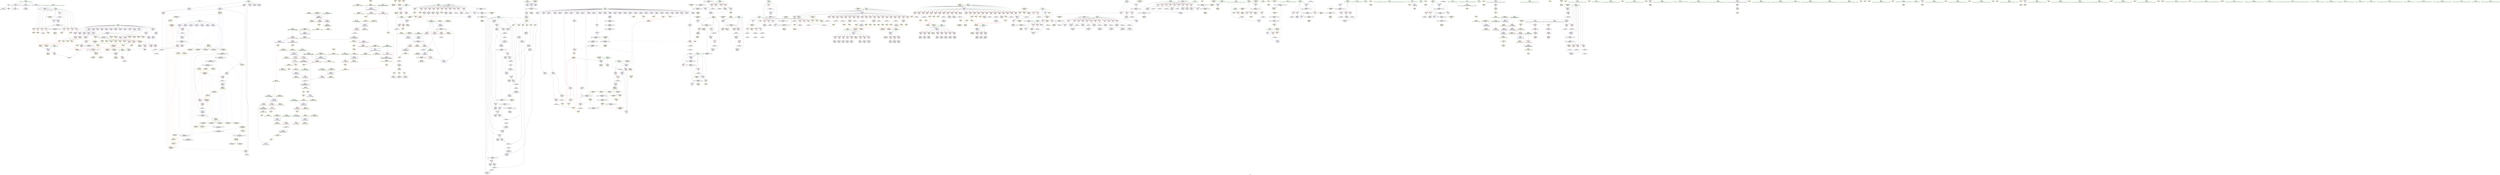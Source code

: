 digraph "SVFG" {
	label="SVFG";

	Node0x5653465e8670 [shape=record,color=grey,label="{NodeID: 0\nNullPtr}"];
	Node0x5653465e8670 -> Node0x56534661d7a0[style=solid];
	Node0x5653465e8670 -> Node0x56534663aa50[style=solid];
	Node0x5653465e8670 -> Node0x565346642e20[style=solid];
	Node0x565346655c40 [shape=record,color=grey,label="{NodeID: 941\n123 = cmp(115, 122, )\n}"];
	Node0x56534662d5c0 [shape=record,color=yellow,style=double,label="{NodeID: 775\nAPARM(1056)\nCS[]|{<s0>48}}"];
	Node0x56534662d5c0:s0 -> Node0x56534662fe80[style=solid,color=red];
	Node0x56534663c7c0 [shape=record,color=blue,label="{NodeID: 609\n503\<--500\nb.addr\<--b\n_Z3lcmii\n}"];
	Node0x56534663c7c0 -> Node0x565346624f60[style=dashed];
	Node0x56534663c7c0 -> Node0x565346625030[style=dashed];
	Node0x56534663c7c0 -> Node0x56534669cb70[style=dashed];
	Node0x565346624330 [shape=record,color=red,label="{NodeID: 443\n397\<--219\n\<--ok\n_Z3recii\n}"];
	Node0x565346624330 -> Node0x565346620bf0[style=solid];
	Node0x565346627880 [shape=record,color=purple,label="{NodeID: 277\n692\<--24\narrayidx23\<--dp\nmain\n}"];
	Node0x565346627880 -> Node0x56534663d8d0[style=solid];
	Node0x5653466a1590 [shape=record,color=yellow,style=double,label="{NodeID: 1218\n44V_14 = CSCHI(MR_44V_13)\npts\{160000 180000 \}\nCS[]}"];
	Node0x5653466a1590 -> Node0x56534668a080[style=dashed];
	Node0x5653466185b0 [shape=record,color=green,label="{NodeID: 111\n1039\<--1040\n__a.addr\<--__a.addr_field_insensitive\n_ZStcoSt13_Ios_Fmtflags\n}"];
	Node0x5653466185b0 -> Node0x565346639e30[style=solid];
	Node0x5653466185b0 -> Node0x56534663f200[style=solid];
	Node0x565346695770 [shape=record,color=yellow,style=double,label="{NodeID: 1052\n27V_1 = ENCHI(MR_27V_0)\npts\{12 \}\nFun[main]}"];
	Node0x565346695770 -> Node0x56534662a800[style=dashed];
	Node0x565346695770 -> Node0x56534662a8d0[style=dashed];
	Node0x565346695770 -> Node0x56534662a9a0[style=dashed];
	Node0x565346695770 -> Node0x56534669b120[style=dashed];
	Node0x5653466509c0 [shape=record,color=grey,label="{NodeID: 886\n359 = Binary(358, 355, )\n}"];
	Node0x5653466509c0 -> Node0x565346655dc0[style=solid];
	Node0x5653466421f0 [shape=record,color=yellow,style=double,label="{NodeID: 720\nAPARM(430)\nCS[]|{<s0>16}}"];
	Node0x5653466421f0:s0 -> Node0x565346630ae0[style=solid,color=red];
	Node0x565346639a20 [shape=record,color=red,label="{NodeID: 554\n1000\<--999\n\<--_M_flags\n_ZNSt8ios_base4setfESt13_Ios_FmtflagsS0_\n}"];
	Node0x565346639a20 -> Node0x56534663eec0[style=solid];
	Node0x565346621680 [shape=record,color=red,label="{NodeID: 388\n380\<--209\n\<--x.addr\n_Z3recii\n}"];
	Node0x565346621680 -> Node0x565346641eb0[style=solid];
	Node0x56534661cae0 [shape=record,color=black,label="{NodeID: 222\n846\<--845\nidxprom115\<--\nmain\n}"];
	Node0x56534669d760 [shape=record,color=yellow,style=double,label="{NodeID: 1163\nRETMU(10V_2)\npts\{140000 \}\nFun[_Z3recii]|{<s0>6|<s1>13}}"];
	Node0x56534669d760:s0 -> Node0x5653466a1b20[style=dashed,color=blue];
	Node0x56534669d760:s1 -> Node0x5653466a14b0[style=dashed,color=blue];
	Node0x565346618f60 [shape=record,color=green,label="{NodeID: 56\n215\<--216\nj\<--j_field_insensitive\n_Z3recii\n}"];
	Node0x565346618f60 -> Node0x565346623490[style=solid];
	Node0x565346618f60 -> Node0x565346623560[style=solid];
	Node0x565346618f60 -> Node0x565346623630[style=solid];
	Node0x565346618f60 -> Node0x56534663b850[style=solid];
	Node0x565346618f60 -> Node0x56534663b920[style=solid];
	Node0x565346687350 [shape=record,color=black,label="{NodeID: 997\nMR_44V_18 = PHI(MR_44V_17, MR_44V_15, )\npts\{160000 180000 \}\n}"];
	Node0x565346687350 -> Node0x56534668fae0[style=dashed];
	Node0x565346687350 -> Node0x5653466a02b0[style=dashed];
	Node0x565346630330 [shape=record,color=yellow,style=double,label="{NodeID: 831\nFPARM(1023)\nFun[_ZStaNRSt13_Ios_FmtflagsS_]}"];
	Node0x565346630330 -> Node0x56534663f060[style=solid];
	Node0x56534663f540 [shape=record,color=blue,label="{NodeID: 665\n1066\<--1064\n__a.addr\<--__a\n_ZStanSt13_Ios_FmtflagsS_\n}"];
	Node0x56534663f540 -> Node0x56534663a240[style=dashed];
	Node0x56534663f540 -> Node0x56534669bd60[style=dashed];
	Node0x565346636d70 [shape=record,color=red,label="{NodeID: 499\n806\<--615\n\<--i30\nmain\n}"];
	Node0x565346636d70 -> Node0x5653466539c0[style=solid];
	Node0x56534662a660 [shape=record,color=red,label="{NodeID: 333\n366\<--11\n\<--M\n_Z3recii\n}"];
	Node0x56534662a660 -> Node0x565346655f40[style=solid];
	Node0x56534661fef0 [shape=record,color=black,label="{NodeID: 167\n342\<--341\nfrombool50\<--tobool49\n_Z3recii\n}"];
	Node0x56534661fef0 -> Node0x56534663bfa0[style=solid];
	Node0x56534669a530 [shape=record,color=yellow,style=double,label="{NodeID: 1108\nRETMU(48V_2)\npts\{482 \}\nFun[_Z3addRxx]}"];
	Node0x5653465e26b0 [shape=record,color=green,label="{NodeID: 1\n7\<--1\n__dso_handle\<--dummyObj\nGlob }"];
	Node0x565346655dc0 [shape=record,color=grey,label="{NodeID: 942\n360 = cmp(359, 9, )\n}"];
	Node0x565346655dc0 -> Node0x5653466203d0[style=solid];
	Node0x56534662d690 [shape=record,color=yellow,style=double,label="{NodeID: 776\nARet(46)\nCS[]}"];
	Node0x56534663c890 [shape=record,color=blue,label="{NodeID: 610\n520\<--518\n__m.addr\<--__m\n_ZSt5__gcdIiET_S0_S0_\n}"];
	Node0x56534663c890 -> Node0x565346688780[style=dashed];
	Node0x565346624400 [shape=record,color=red,label="{NodeID: 444\n245\<--244\n\<--arrayidx6\n_Z3recii\n}"];
	Node0x565346624400 -> Node0x565346640cd0[style=solid];
	Node0x565346627950 [shape=record,color=purple,label="{NodeID: 278\n709\<--24\n\<--dp\nmain\n}"];
	Node0x565346627950 -> Node0x56534663dc10[style=solid];
	Node0x5653466a16a0 [shape=record,color=yellow,style=double,label="{NodeID: 1219\n44V_16 = CSCHI(MR_44V_15)\npts\{160000 180000 \}\nCS[]}"];
	Node0x5653466a16a0 -> Node0x56534669ec90[style=dashed];
	Node0x565346618680 [shape=record,color=green,label="{NodeID: 112\n1048\<--1049\n__a.addr\<--__a.addr_field_insensitive\n_ZStoRRSt13_Ios_FmtflagsS_\n}"];
	Node0x565346618680 -> Node0x565346639f00[style=solid];
	Node0x565346618680 -> Node0x565346639fd0[style=solid];
	Node0x565346618680 -> Node0x56534663f2d0[style=solid];
	Node0x565346695850 [shape=record,color=yellow,style=double,label="{NodeID: 1053\n72V_1 = ENCHI(MR_72V_0)\npts\{604 \}\nFun[main]}"];
	Node0x565346695850 -> Node0x56534663d4c0[style=dashed];
	Node0x565346650b40 [shape=record,color=grey,label="{NodeID: 887\n779 = Binary(778, 732, )\n}"];
	Node0x565346650b40 -> Node0x56534661c050[style=solid];
	Node0x5653466422c0 [shape=record,color=yellow,style=double,label="{NodeID: 721\nAPARM(431)\nCS[]|{<s0>16}}"];
	Node0x5653466422c0:s0 -> Node0x565346630cc0[style=solid,color=red];
	Node0x565346639af0 [shape=record,color=red,label="{NodeID: 555\n1030\<--1024\n\<--__a.addr\n_ZStaNRSt13_Ios_FmtflagsS_\n}"];
	Node0x565346639af0 -> Node0x565346639d60[style=solid];
	Node0x565346621750 [shape=record,color=red,label="{NodeID: 389\n382\<--209\n\<--x.addr\n_Z3recii\n}"];
	Node0x565346621750 -> Node0x5653466207e0[style=solid];
	Node0x56534661cbb0 [shape=record,color=black,label="{NodeID: 223\n849\<--848\nidxprom117\<--\nmain\n}"];
	Node0x56534669d840 [shape=record,color=yellow,style=double,label="{NodeID: 1164\nRETMU(44V_2)\npts\{160000 180000 \}\nFun[_Z3recii]|{<s0>6|<s1>13}}"];
	Node0x56534669d840:s0 -> Node0x5653466a1c00[style=dashed,color=blue];
	Node0x56534669d840:s1 -> Node0x5653466a1590[style=dashed,color=blue];
	Node0x565346619030 [shape=record,color=green,label="{NodeID: 57\n217\<--218\nt\<--t_field_insensitive\n_Z3recii\n}"];
	Node0x565346619030 -> Node0x565346623700[style=solid];
	Node0x565346619030 -> Node0x5653466237d0[style=solid];
	Node0x565346619030 -> Node0x5653466238a0[style=solid];
	Node0x565346619030 -> Node0x565346623970[style=solid];
	Node0x565346619030 -> Node0x565346623a40[style=solid];
	Node0x565346619030 -> Node0x565346623b10[style=solid];
	Node0x565346619030 -> Node0x565346623be0[style=solid];
	Node0x565346619030 -> Node0x565346623cb0[style=solid];
	Node0x565346619030 -> Node0x565346623d80[style=solid];
	Node0x565346619030 -> Node0x56534663bb90[style=solid];
	Node0x565346619030 -> Node0x56534663c2e0[style=solid];
	Node0x565346687880 [shape=record,color=black,label="{NodeID: 998\nMR_90V_5 = PHI(MR_90V_6, MR_90V_4, )\npts\{622 \}\n}"];
	Node0x565346687880 -> Node0x565346638290[style=dashed];
	Node0x565346687880 -> Node0x56534663e430[style=dashed];
	Node0x565346687880 -> Node0x565346692d10[style=dashed];
	Node0x565346630420 [shape=record,color=yellow,style=double,label="{NodeID: 832\nFPARM(207)\nFun[_Z3recii]}"];
	Node0x565346630420 -> Node0x56534663b5e0[style=solid];
	Node0x56534663f610 [shape=record,color=blue,label="{NodeID: 666\n1068\<--1065\n__b.addr\<--__b\n_ZStanSt13_Ios_FmtflagsS_\n}"];
	Node0x56534663f610 -> Node0x56534663a310[style=dashed];
	Node0x56534663f610 -> Node0x56534669be70[style=dashed];
	Node0x565346636e40 [shape=record,color=red,label="{NodeID: 500\n815\<--615\n\<--i30\nmain\n}"];
	Node0x565346636e40 -> Node0x56534661c600[style=solid];
	Node0x56534662a730 [shape=record,color=red,label="{NodeID: 334\n447\<--11\n\<--M\n_Z3recii\n}"];
	Node0x56534662a730 -> Node0x5653466548c0[style=solid];
	Node0x56534661ffc0 [shape=record,color=black,label="{NodeID: 168\n347\<--346\nidxprom51\<--\n_Z3recii\n}"];
	Node0x56534669a610 [shape=record,color=yellow,style=double,label="{NodeID: 1109\nRETMU(50V_3)\npts\{260000 \}\nFun[_Z3addRxx]|{<s0>28|<s1>29|<s2>31|<s3>33|<s4>35}}"];
	Node0x56534669a610:s0 -> Node0x5653466a2e10[style=dashed,color=blue];
	Node0x56534669a610:s1 -> Node0x5653466a2f70[style=dashed,color=blue];
	Node0x56534669a610:s2 -> Node0x5653466a30d0[style=dashed,color=blue];
	Node0x56534669a610:s3 -> Node0x5653466a3230[style=dashed,color=blue];
	Node0x56534669a610:s4 -> Node0x5653466a3390[style=dashed,color=blue];
	Node0x5653465e2740 [shape=record,color=green,label="{NodeID: 2\n9\<--1\n\<--dummyObj\nCan only get source location for instruction, argument, global var or function.}"];
	Node0x565346655f40 [shape=record,color=grey,label="{NodeID: 943\n367 = cmp(365, 366, )\n}"];
	Node0x56534662d720 [shape=record,color=yellow,style=double,label="{NodeID: 777\nARet(895)\nCS[]}"];
	Node0x56534662d720 -> Node0x5653466527c0[style=solid];
	Node0x56534663c960 [shape=record,color=blue,label="{NodeID: 611\n522\<--519\n__n.addr\<--__n\n_ZSt5__gcdIiET_S0_S0_\n}"];
	Node0x56534663c960 -> Node0x565346688c80[style=dashed];
	Node0x5653466244d0 [shape=record,color=red,label="{NodeID: 445\n317\<--316\n\<--arrayidx32\n_Z3recii\n}"];
	Node0x5653466244d0 -> Node0x565346641690[style=solid];
	Node0x565346627a20 [shape=record,color=purple,label="{NodeID: 279\n734\<--24\narrayidx45\<--dp\nmain\n}"];
	Node0x5653466a1830 [shape=record,color=yellow,style=double,label="{NodeID: 1220\n44V_17 = CSCHI(MR_44V_16)\npts\{160000 180000 \}\nCS[]}"];
	Node0x5653466a1830 -> Node0x565346687350[style=dashed];
	Node0x565346618750 [shape=record,color=green,label="{NodeID: 113\n1050\<--1051\n__b.addr\<--__b.addr_field_insensitive\n_ZStoRRSt13_Ios_FmtflagsS_\n}"];
	Node0x565346618750 -> Node0x56534663a0a0[style=solid];
	Node0x565346618750 -> Node0x56534663f3a0[style=solid];
	Node0x565346695930 [shape=record,color=yellow,style=double,label="{NodeID: 1054\n74V_1 = ENCHI(MR_74V_0)\npts\{606 \}\nFun[main]}"];
	Node0x565346695930 -> Node0x565346635d30[style=dashed];
	Node0x565346695930 -> Node0x56534669b2e0[style=dashed];
	Node0x565346650cc0 [shape=record,color=grey,label="{NodeID: 888\n273 = Binary(272, 106, )\n}"];
	Node0x565346650cc0 -> Node0x5653466410e0[style=solid];
	Node0x565346642390 [shape=record,color=yellow,style=double,label="{NodeID: 722\nAPARM(433)\nCS[]|{<s0>17}}"];
	Node0x565346642390:s0 -> Node0x565346630900[style=solid,color=red];
	Node0x565346639bc0 [shape=record,color=red,label="{NodeID: 556\n1034\<--1024\n\<--__a.addr\n_ZStaNRSt13_Ios_FmtflagsS_\n}"];
	Node0x565346639bc0 -> Node0x565346625360[style=solid];
	Node0x565346639bc0 -> Node0x56534663f130[style=solid];
	Node0x565346621820 [shape=record,color=red,label="{NodeID: 390\n400\<--209\n\<--x.addr\n_Z3recii\n}"];
	Node0x565346621820 -> Node0x56534663fbc0[style=solid];
	Node0x56534661cc80 [shape=record,color=black,label="{NodeID: 224\n884\<--883\nidxprom139\<--\nmain\n}"];
	Node0x56534669d950 [shape=record,color=yellow,style=double,label="{NodeID: 1165\nRETMU(60V_2)\npts\{525 \}\nFun[_ZSt5__gcdIiET_S0_S0_]}"];
	Node0x565346619100 [shape=record,color=green,label="{NodeID: 58\n219\<--220\nok\<--ok_field_insensitive\n_Z3recii\n}"];
	Node0x565346619100 -> Node0x565346623e50[style=solid];
	Node0x565346619100 -> Node0x565346623f20[style=solid];
	Node0x565346619100 -> Node0x565346623ff0[style=solid];
	Node0x565346619100 -> Node0x5653466240c0[style=solid];
	Node0x565346619100 -> Node0x565346624190[style=solid];
	Node0x565346619100 -> Node0x565346624260[style=solid];
	Node0x565346619100 -> Node0x565346624330[style=solid];
	Node0x565346619100 -> Node0x56534663bd30[style=solid];
	Node0x565346619100 -> Node0x56534663be00[style=solid];
	Node0x565346619100 -> Node0x56534663bed0[style=solid];
	Node0x565346619100 -> Node0x56534663bfa0[style=solid];
	Node0x565346619100 -> Node0x56534663c070[style=solid];
	Node0x565346619100 -> Node0x56534663c140[style=solid];
	Node0x565346619100 -> Node0x56534663c210[style=solid];
	Node0x565346687d80 [shape=record,color=black,label="{NodeID: 999\nMR_94V_5 = PHI(MR_94V_6, MR_94V_4, )\npts\{626 \}\n}"];
	Node0x565346687d80 -> Node0x565346638770[style=dashed];
	Node0x565346687d80 -> Node0x565346638840[style=dashed];
	Node0x565346687d80 -> Node0x565346638910[style=dashed];
	Node0x565346687d80 -> Node0x5653466389e0[style=dashed];
	Node0x565346687d80 -> Node0x56534663e500[style=dashed];
	Node0x565346687d80 -> Node0x565346693710[style=dashed];
	Node0x565346630540 [shape=record,color=yellow,style=double,label="{NodeID: 833\nFPARM(208)\nFun[_Z3recii]}"];
	Node0x565346630540 -> Node0x56534663b6b0[style=solid];
	Node0x56534663f6e0 [shape=record,color=blue,label="{NodeID: 667\n1079\<--1077\n__a.addr\<--__a\n_ZStorSt13_Ios_FmtflagsS_\n}"];
	Node0x56534663f6e0 -> Node0x56534663a3e0[style=dashed];
	Node0x56534663f6e0 -> Node0x56534669c980[style=dashed];
	Node0x565346636f10 [shape=record,color=red,label="{NodeID: 501\n833\<--615\n\<--i30\nmain\n}"];
	Node0x565346636f10 -> Node0x56534664e8c0[style=solid];
	Node0x56534662a800 [shape=record,color=red,label="{NodeID: 335\n773\<--11\n\<--M\nmain\n}"];
	Node0x56534662a800 -> Node0x5653466506c0[style=solid];
	Node0x565346620090 [shape=record,color=black,label="{NodeID: 169\n351\<--350\nidxprom54\<--sub53\n_Z3recii\n}"];
	Node0x56534669a6f0 [shape=record,color=yellow,style=double,label="{NodeID: 1110\nRETMU(2V_3)\npts\{68 \}\nFun[_Z4frndiii]}"];
	Node0x5653465e27d0 [shape=record,color=green,label="{NodeID: 3\n21\<--1\n_ZSt4cout\<--dummyObj\nGlob }"];
	Node0x5653466560c0 [shape=record,color=grey,label="{NodeID: 944\n279 = cmp(278, 280, )\n}"];
	Node0x56534662d7b0 [shape=record,color=yellow,style=double,label="{NodeID: 778\nARet(916)\nCS[]}"];
	Node0x56534662d7b0 -> Node0x565346640580[style=solid];
	Node0x56534663ca30 [shape=record,color=blue,label="{NodeID: 612\n524\<--534\n__t\<--rem\n_ZSt5__gcdIiET_S0_S0_\n}"];
	Node0x56534663ca30 -> Node0x5653466351d0[style=dashed];
	Node0x56534663ca30 -> Node0x565346689180[style=dashed];
	Node0x5653466245a0 [shape=record,color=red,label="{NodeID: 446\n353\<--352\n\<--arrayidx55\n_Z3recii\n}"];
	Node0x5653466245a0 -> Node0x565346641b70[style=solid];
	Node0x565346627af0 [shape=record,color=purple,label="{NodeID: 280\n735\<--24\narrayidx46\<--dp\nmain\n}"];
	Node0x5653466a19c0 [shape=record,color=yellow,style=double,label="{NodeID: 1221\n29V_4 = CSCHI(MR_29V_1)\npts\{20 \}\nCS[]}"];
	Node0x5653466a19c0 -> Node0x565346683bf0[style=dashed];
	Node0x56534661d2a0 [shape=record,color=green,label="{NodeID: 114\n1058\<--1059\n_ZStorSt13_Ios_FmtflagsS_\<--_ZStorSt13_Ios_FmtflagsS__field_insensitive\n}"];
	Node0x565346695a10 [shape=record,color=yellow,style=double,label="{NodeID: 1055\n76V_1 = ENCHI(MR_76V_0)\npts\{608 \}\nFun[main]}"];
	Node0x565346695a10 -> Node0x56534663d590[style=dashed];
	Node0x565346650e40 [shape=record,color=grey,label="{NodeID: 889\n701 = Binary(700, 106, )\n}"];
	Node0x565346650e40 -> Node0x56534663da70[style=solid];
	Node0x565346642460 [shape=record,color=yellow,style=double,label="{NodeID: 723\nAPARM(434)\nCS[]|{<s0>17}}"];
	Node0x565346642460:s0 -> Node0x565346630ae0[style=solid,color=red];
	Node0x565346639c90 [shape=record,color=red,label="{NodeID: 557\n1032\<--1026\n\<--__b.addr\n_ZStaNRSt13_Ios_FmtflagsS_\n}"];
	Node0x565346639c90 -> Node0x56534662d420[style=solid];
	Node0x5653466218f0 [shape=record,color=red,label="{NodeID: 391\n405\<--209\n\<--x.addr\n_Z3recii\n}"];
	Node0x5653466218f0 -> Node0x5653466566c0[style=solid];
	Node0x56534661cd50 [shape=record,color=black,label="{NodeID: 225\n887\<--886\nidxprom141\<--\nmain\n}"];
	Node0x56534669da60 [shape=record,color=yellow,style=double,label="{NodeID: 1166\nRETMU(56V_3)\npts\{521 \}\nFun[_ZSt5__gcdIiET_S0_S0_]}"];
	Node0x5653466191d0 [shape=record,color=green,label="{NodeID: 59\n247\<--248\n_ZNSolsEi\<--_ZNSolsEi_field_insensitive\n}"];
	Node0x565346688280 [shape=record,color=black,label="{NodeID: 1000\nMR_50V_15 = PHI(MR_50V_14, MR_50V_13, )\npts\{260000 \}\n}"];
	Node0x565346688280 -> Node0x565346638ec0[style=dashed];
	Node0x565346688280 -> Node0x565346693c10[style=dashed];
	Node0x565346688280 -> Node0x5653466a1090[style=dashed];
	Node0x565346630660 [shape=record,color=yellow,style=double,label="{NodeID: 834\nFPARM(518)\nFun[_ZSt5__gcdIiET_S0_S0_]}"];
	Node0x565346630660 -> Node0x56534663c890[style=solid];
	Node0x56534663f7b0 [shape=record,color=blue,label="{NodeID: 668\n1081\<--1078\n__b.addr\<--__b\n_ZStorSt13_Ios_FmtflagsS_\n}"];
	Node0x56534663f7b0 -> Node0x56534663a4b0[style=dashed];
	Node0x56534663f7b0 -> Node0x56534669ca90[style=dashed];
	Node0x565346636fe0 [shape=record,color=red,label="{NodeID: 502\n842\<--615\n\<--i30\nmain\n}"];
	Node0x565346636fe0 -> Node0x56534661ca10[style=solid];
	Node0x56534662a8d0 [shape=record,color=red,label="{NodeID: 336\n801\<--11\n\<--M\nmain\n}"];
	Node0x56534662a8d0 -> Node0x565346653cc0[style=solid];
	Node0x565346620160 [shape=record,color=black,label="{NodeID: 170\n355\<--354\nconv57\<--call56\n_Z3recii\n}"];
	Node0x565346620160 -> Node0x5653466509c0[style=solid];
	Node0x56534669a800 [shape=record,color=yellow,style=double,label="{NodeID: 1111\nRETMU(4V_2)\npts\{70 \}\nFun[_Z4frndiii]}"];
	Node0x5653466152b0 [shape=record,color=green,label="{NodeID: 4\n27\<--1\n_ZSt3cin\<--dummyObj\nGlob }"];
	Node0x565346656240 [shape=record,color=grey,label="{NodeID: 945\n293 = cmp(292, 9, )\n}"];
	Node0x56534662d840 [shape=record,color=yellow,style=double,label="{NodeID: 779\nARet(920)\nCS[]}"];
	Node0x56534662d840 -> Node0x565346640720[style=solid];
	Node0x56534663cb00 [shape=record,color=blue,label="{NodeID: 613\n520\<--536\n__m.addr\<--\n_ZSt5__gcdIiET_S0_S0_\n}"];
	Node0x56534663cb00 -> Node0x565346688780[style=dashed];
	Node0x565346624670 [shape=record,color=red,label="{NodeID: 447\n386\<--385\n\<--arrayidx76\n_Z3recii\n}"];
	Node0x565346624670 -> Node0x565346642050[style=solid];
	Node0x565346627bc0 [shape=record,color=purple,label="{NodeID: 281\n738\<--24\narrayidx48\<--dp\nmain\n}"];
	Node0x565346627bc0 -> Node0x565346643710[style=solid];
	Node0x5653466a1b20 [shape=record,color=yellow,style=double,label="{NodeID: 1222\n10V_3 = CSCHI(MR_10V_1)\npts\{140000 \}\nCS[]}"];
	Node0x5653466a1b20 -> Node0x5653466854f0[style=dashed];
	Node0x56534661d360 [shape=record,color=green,label="{NodeID: 115\n1066\<--1067\n__a.addr\<--__a.addr_field_insensitive\n_ZStanSt13_Ios_FmtflagsS_\n}"];
	Node0x56534661d360 -> Node0x56534663a240[style=solid];
	Node0x56534661d360 -> Node0x56534663f540[style=solid];
	Node0x565346695af0 [shape=record,color=yellow,style=double,label="{NodeID: 1056\n78V_1 = ENCHI(MR_78V_0)\npts\{610 \}\nFun[main]}"];
	Node0x565346695af0 -> Node0x56534668aab0[style=dashed];
	Node0x565346650fc0 [shape=record,color=grey,label="{NodeID: 890\n296 = Binary(295, 106, )\n}"];
	Node0x565346650fc0 -> Node0x565346641280[style=solid];
	Node0x565346642530 [shape=record,color=yellow,style=double,label="{NodeID: 724\nAPARM(442)\nCS[]|{<s0>17}}"];
	Node0x565346642530:s0 -> Node0x565346630cc0[style=solid,color=red];
	Node0x565346639d60 [shape=record,color=red,label="{NodeID: 558\n1031\<--1030\n\<--\n_ZStaNRSt13_Ios_FmtflagsS_\n}"];
	Node0x565346639d60 -> Node0x56534662d350[style=solid];
	Node0x5653466219c0 [shape=record,color=red,label="{NodeID: 392\n408\<--209\n\<--x.addr\n_Z3recii\n}"];
	Node0x5653466219c0 -> Node0x565346651a40[style=solid];
	Node0x56534661ce20 [shape=record,color=black,label="{NodeID: 226\n890\<--889\nidxprom143\<--\nmain\n}"];
	Node0x56534669db40 [shape=record,color=yellow,style=double,label="{NodeID: 1167\nRETMU(58V_3)\npts\{523 \}\nFun[_ZSt5__gcdIiET_S0_S0_]}"];
	Node0x5653466192d0 [shape=record,color=green,label="{NodeID: 60\n256\<--257\n_ZStlsISt11char_traitsIcEERSt13basic_ostreamIcT_ES5_c\<--_ZStlsISt11char_traitsIcEERSt13basic_ostreamIcT_ES5_c_field_insensitive\n}"];
	Node0x565346688780 [shape=record,color=black,label="{NodeID: 1001\nMR_56V_3 = PHI(MR_56V_4, MR_56V_2, )\npts\{521 \}\n}"];
	Node0x565346688780 -> Node0x565346625100[style=dashed];
	Node0x565346688780 -> Node0x5653466251d0[style=dashed];
	Node0x565346688780 -> Node0x56534663cb00[style=dashed];
	Node0x565346688780 -> Node0x56534669da60[style=dashed];
	Node0x565346630720 [shape=record,color=yellow,style=double,label="{NodeID: 835\nFPARM(519)\nFun[_ZSt5__gcdIiET_S0_S0_]}"];
	Node0x565346630720 -> Node0x56534663c960[style=solid];
	Node0x56534663f880 [shape=record,color=yellow,style=double,label="{NodeID: 669\nAPARM(4)\nCS[]}"];
	Node0x5653466370b0 [shape=record,color=red,label="{NodeID: 503\n868\<--615\n\<--i30\nmain\n}"];
	Node0x5653466370b0 -> Node0x565346650240[style=solid];
	Node0x56534662a9a0 [shape=record,color=red,label="{NodeID: 337\n829\<--11\n\<--M\nmain\n}"];
	Node0x56534662a9a0 -> Node0x56534664f040[style=solid];
	Node0x565346620230 [shape=record,color=black,label="{NodeID: 171\n357\<--356\ntobool58\<--\n_Z3recii\n}"];
	Node0x56534669a8e0 [shape=record,color=yellow,style=double,label="{NodeID: 1112\nRETMU(6V_2)\npts\{72 \}\nFun[_Z4frndiii]}"];
	Node0x565346615340 [shape=record,color=green,label="{NodeID: 5\n30\<--1\n.str\<--dummyObj\nGlob }"];
	Node0x5653466563c0 [shape=record,color=grey,label="{NodeID: 946\n305 = cmp(304, 9, )\n}"];
	Node0x5653466563c0 -> Node0x56534661f6d0[style=solid];
	Node0x56534662d8d0 [shape=record,color=yellow,style=double,label="{NodeID: 780\nARet(922)\nCS[]}"];
	Node0x56534662d8d0 -> Node0x5653466408c0[style=solid];
	Node0x56534663cbd0 [shape=record,color=blue,label="{NodeID: 614\n522\<--538\n__n.addr\<--\n_ZSt5__gcdIiET_S0_S0_\n}"];
	Node0x56534663cbd0 -> Node0x565346688c80[style=dashed];
	Node0x565346624740 [shape=record,color=red,label="{NodeID: 448\n422\<--421\n\<--arrayidx96\n_Z3recii\n}"];
	Node0x565346624740 -> Node0x565346640170[style=solid];
	Node0x565346627c90 [shape=record,color=purple,label="{NodeID: 282\n741\<--24\narrayidx50\<--dp\nmain\n}"];
	Node0x5653466a1c00 [shape=record,color=yellow,style=double,label="{NodeID: 1223\n44V_3 = CSCHI(MR_44V_1)\npts\{160000 180000 \}\nCS[]}"];
	Node0x5653466a1c00 -> Node0x5653466859f0[style=dashed];
	Node0x56534661d430 [shape=record,color=green,label="{NodeID: 116\n1068\<--1069\n__b.addr\<--__b.addr_field_insensitive\n_ZStanSt13_Ios_FmtflagsS_\n}"];
	Node0x56534661d430 -> Node0x56534663a310[style=solid];
	Node0x56534661d430 -> Node0x56534663f610[style=solid];
	Node0x565346695bd0 [shape=record,color=yellow,style=double,label="{NodeID: 1057\n80V_1 = ENCHI(MR_80V_0)\npts\{612 \}\nFun[main]}"];
	Node0x565346695bd0 -> Node0x56534668afb0[style=dashed];
	Node0x565346651140 [shape=record,color=grey,label="{NodeID: 891\n696 = Binary(695, 106, )\n}"];
	Node0x565346651140 -> Node0x56534663d9a0[style=solid];
	Node0x565346642600 [shape=record,color=yellow,style=double,label="{NodeID: 725\nAPARM(450)\nCS[]|{<s0>18}}"];
	Node0x565346642600:s0 -> Node0x565346630900[style=solid,color=red];
	Node0x565346639e30 [shape=record,color=red,label="{NodeID: 559\n1042\<--1039\n\<--__a.addr\n_ZStcoSt13_Ios_Fmtflags\n}"];
	Node0x565346639e30 -> Node0x565346652340[style=solid];
	Node0x565346621a90 [shape=record,color=red,label="{NodeID: 393\n413\<--209\n\<--x.addr\n_Z3recii\n}"];
	Node0x565346621a90 -> Node0x56534663ffd0[style=solid];
	Node0x56534661cef0 [shape=record,color=black,label="{NodeID: 227\n894\<--893\nconv\<--\nmain\n}"];
	Node0x56534661cef0 -> Node0x565346640240[style=solid];
	Node0x56534669dc20 [shape=record,color=yellow,style=double,label="{NodeID: 1168\nRETMU(16V_2)\npts\{166 \}\nFun[_Z6unfrndiii]}"];
	Node0x5653466193d0 [shape=record,color=green,label="{NodeID: 61\n474\<--475\n_Z3addRxx\<--_Z3addRxx_field_insensitive\n}"];
	Node0x565346688c80 [shape=record,color=black,label="{NodeID: 1002\nMR_58V_3 = PHI(MR_58V_4, MR_58V_2, )\npts\{523 \}\n}"];
	Node0x565346688c80 -> Node0x5653466252a0[style=dashed];
	Node0x565346688c80 -> Node0x565346635030[style=dashed];
	Node0x565346688c80 -> Node0x565346635100[style=dashed];
	Node0x565346688c80 -> Node0x56534663cbd0[style=dashed];
	Node0x565346688c80 -> Node0x56534669db40[style=dashed];
	Node0x565346630900 [shape=record,color=yellow,style=double,label="{NodeID: 836\nFPARM(162)\nFun[_Z6unfrndiii]}"];
	Node0x565346630900 -> Node0x56534663b1d0[style=solid];
	Node0x56534663f950 [shape=record,color=yellow,style=double,label="{NodeID: 670\nAPARM(47)\nCS[]}"];
	Node0x565346637180 [shape=record,color=red,label="{NodeID: 504\n719\<--617\n\<--j34\nmain\n}"];
	Node0x565346637180 -> Node0x565346657140[style=solid];
	Node0x56534662aa70 [shape=record,color=red,label="{NodeID: 338\n264\<--19\n\<--ans\n_Z3recii\n}"];
	Node0x56534662aa70 -> Node0x56534664f940[style=solid];
	Node0x565346620300 [shape=record,color=black,label="{NodeID: 172\n358\<--356\nconv59\<--\n_Z3recii\n}"];
	Node0x565346620300 -> Node0x5653466509c0[style=solid];
	Node0x56534669a9c0 [shape=record,color=yellow,style=double,label="{NodeID: 1113\nRETMU(8V_2)\npts\{74 \}\nFun[_Z4frndiii]}"];
	Node0x5653466153d0 [shape=record,color=green,label="{NodeID: 6\n32\<--1\n.str.1\<--dummyObj\nGlob }"];
	Node0x565346656540 [shape=record,color=grey,label="{NodeID: 947\n715 = cmp(713, 714, )\n}"];
	Node0x56534662d960 [shape=record,color=yellow,style=double,label="{NodeID: 781\nARet(924)\nCS[]}"];
	Node0x56534662d960 -> Node0x565346640a60[style=solid];
	Node0x56534663cca0 [shape=record,color=blue,label="{NodeID: 615\n548\<--546\nx.addr\<--x\n_Z3degxx\n}"];
	Node0x56534663cca0 -> Node0x5653465fad00[style=dashed];
	Node0x565346624810 [shape=record,color=red,label="{NodeID: 449\n442\<--441\n\<--arrayidx105\n_Z3recii\n}"];
	Node0x565346624810 -> Node0x565346642530[style=solid];
	Node0x565346627d60 [shape=record,color=purple,label="{NodeID: 283\n744\<--24\narrayidx52\<--dp\nmain\n}"];
	Node0x5653466a1d10 [shape=record,color=yellow,style=double,label="{NodeID: 1224\n44V_5 = CSCHI(MR_44V_4)\npts\{160000 180000 \}\nCS[]}"];
	Node0x5653466a1d10 -> Node0x56534669f680[style=dashed];
	Node0x56534661d500 [shape=record,color=green,label="{NodeID: 117\n1079\<--1080\n__a.addr\<--__a.addr_field_insensitive\n_ZStorSt13_Ios_FmtflagsS_\n}"];
	Node0x56534661d500 -> Node0x56534663a3e0[style=solid];
	Node0x56534661d500 -> Node0x56534663f6e0[style=solid];
	Node0x565346695cb0 [shape=record,color=yellow,style=double,label="{NodeID: 1058\n82V_1 = ENCHI(MR_82V_0)\npts\{614 \}\nFun[main]}"];
	Node0x565346695cb0 -> Node0x56534668b4b0[style=dashed];
	Node0x5653466512c0 [shape=record,color=grey,label="{NodeID: 892\n416 = Binary(415, 106, )\n}"];
	Node0x5653466512c0 -> Node0x565346620cc0[style=solid];
	Node0x5653466426d0 [shape=record,color=yellow,style=double,label="{NodeID: 726\nAPARM(9)\nCS[]|{<s0>18}}"];
	Node0x5653466426d0:s0 -> Node0x565346630ae0[style=solid,color=red];
	Node0x565346639f00 [shape=record,color=red,label="{NodeID: 560\n1054\<--1048\n\<--__a.addr\n_ZStoRRSt13_Ios_FmtflagsS_\n}"];
	Node0x565346639f00 -> Node0x56534663a170[style=solid];
	Node0x565346621b60 [shape=record,color=red,label="{NodeID: 394\n415\<--209\n\<--x.addr\n_Z3recii\n}"];
	Node0x565346621b60 -> Node0x5653466512c0[style=solid];
	Node0x56534661cfc0 [shape=record,color=black,label="{NodeID: 228\n939\<--957\n_ZNSt8ios_base9precisionEl_ret\<--\n_ZNSt8ios_base9precisionEl\n}"];
	Node0x56534661cfc0 -> Node0x56534664d300[style=solid];
	Node0x56534669dd30 [shape=record,color=yellow,style=double,label="{NodeID: 1169\nRETMU(18V_2)\npts\{168 \}\nFun[_Z6unfrndiii]}"];
	Node0x5653466194d0 [shape=record,color=green,label="{NodeID: 62\n479\<--480\nx.addr\<--x.addr_field_insensitive\n_Z3addRxx\n}"];
	Node0x5653466194d0 -> Node0x5653466249b0[style=solid];
	Node0x5653466194d0 -> Node0x565346624a80[style=solid];
	Node0x5653466194d0 -> Node0x56534663c3b0[style=solid];
	Node0x565346689180 [shape=record,color=black,label="{NodeID: 1003\nMR_60V_2 = PHI(MR_60V_3, MR_60V_1, )\npts\{525 \}\n}"];
	Node0x565346689180 -> Node0x56534663ca30[style=dashed];
	Node0x565346689180 -> Node0x56534669d950[style=dashed];
	Node0x565346630ae0 [shape=record,color=yellow,style=double,label="{NodeID: 837\nFPARM(163)\nFun[_Z6unfrndiii]}"];
	Node0x565346630ae0 -> Node0x56534663b2a0[style=solid];
	Node0x56534663fa20 [shape=record,color=yellow,style=double,label="{NodeID: 671\nAPARM(45)\nCS[]}"];
	Node0x565346637250 [shape=record,color=red,label="{NodeID: 505\n727\<--617\n\<--j34\nmain\n}"];
	Node0x565346637250 -> Node0x565346655940[style=solid];
	Node0x56534662ab40 [shape=record,color=red,label="{NodeID: 339\n640\<--23\nvtable2\<--\nmain\n}"];
	Node0x56534662ab40 -> Node0x565346629a30[style=solid];
	Node0x5653466203d0 [shape=record,color=black,label="{NodeID: 173\n361\<--360\nfrombool62\<--tobool61\n_Z3recii\n}"];
	Node0x5653466203d0 -> Node0x56534663c070[style=solid];
	Node0x56534669aaa0 [shape=record,color=yellow,style=double,label="{NodeID: 1114\nRETMU(10V_1)\npts\{140000 \}\nFun[_Z4frndiii]}"];
	Node0x565346615460 [shape=record,color=green,label="{NodeID: 7\n35\<--1\n\<--dummyObj\nCan only get source location for instruction, argument, global var or function.}"];
	Node0x5653466566c0 [shape=record,color=grey,label="{NodeID: 948\n406 = cmp(405, 9, )\n}"];
	Node0x56534662d9f0 [shape=record,color=yellow,style=double,label="{NodeID: 782\nARet(927)\nCS[]}"];
	Node0x56534663cd70 [shape=record,color=blue,label="{NodeID: 616\n550\<--547\nd.addr\<--d\n_Z3degxx\n}"];
	Node0x56534663cd70 -> Node0x5653466355e0[style=dashed];
	Node0x56534663cd70 -> Node0x56534663ce40[style=dashed];
	Node0x5653466248e0 [shape=record,color=red,label="{NodeID: 450\n459\<--458\n\<--arrayidx112\n_Z3recii\n}"];
	Node0x5653466248e0 -> Node0x565346642a10[style=solid];
	Node0x565346627e30 [shape=record,color=purple,label="{NodeID: 284\n747\<--24\narrayidx54\<--dp\nmain\n}"];
	Node0x565346627e30 -> Node0x565346638c50[style=solid];
	Node0x5653466a1ea0 [shape=record,color=yellow,style=double,label="{NodeID: 1225\n44V_6 = CSCHI(MR_44V_5)\npts\{160000 180000 \}\nCS[]}"];
	Node0x5653466a1ea0 -> Node0x56534667f060[style=dashed];
	Node0x56534661d5d0 [shape=record,color=green,label="{NodeID: 118\n1081\<--1082\n__b.addr\<--__b.addr_field_insensitive\n_ZStorSt13_Ios_FmtflagsS_\n}"];
	Node0x56534661d5d0 -> Node0x56534663a4b0[style=solid];
	Node0x56534661d5d0 -> Node0x56534663f7b0[style=solid];
	Node0x565346695d90 [shape=record,color=yellow,style=double,label="{NodeID: 1059\n84V_1 = ENCHI(MR_84V_0)\npts\{616 \}\nFun[main]}"];
	Node0x565346695d90 -> Node0x56534668b9b0[style=dashed];
	Node0x565346651440 [shape=record,color=grey,label="{NodeID: 893\n1074 = Binary(1072, 1073, )\n}"];
	Node0x565346651440 -> Node0x565346625590[style=solid];
	Node0x5653466427a0 [shape=record,color=yellow,style=double,label="{NodeID: 727\nAPARM(451)\nCS[]|{<s0>18}}"];
	Node0x5653466427a0:s0 -> Node0x565346630cc0[style=solid,color=red];
	Node0x565346639fd0 [shape=record,color=red,label="{NodeID: 561\n1060\<--1048\n\<--__a.addr\n_ZStoRRSt13_Ios_FmtflagsS_\n}"];
	Node0x565346639fd0 -> Node0x5653466254c0[style=solid];
	Node0x565346639fd0 -> Node0x56534663f470[style=solid];
	Node0x565346621c30 [shape=record,color=red,label="{NodeID: 395\n428\<--209\n\<--x.addr\n_Z3recii\n}"];
	Node0x565346621c30 -> Node0x565346642120[style=solid];
	Node0x56534661d090 [shape=record,color=black,label="{NodeID: 229\n962\<--972\n_ZSt5fixedRSt8ios_base_ret\<--\n_ZSt5fixedRSt8ios_base\n}"];
	Node0x56534661d090 -> Node0x56534664d900[style=solid];
	Node0x56534669de10 [shape=record,color=yellow,style=double,label="{NodeID: 1170\nRETMU(20V_2)\npts\{170 \}\nFun[_Z6unfrndiii]}"];
	Node0x5653466195a0 [shape=record,color=green,label="{NodeID: 63\n481\<--482\ny.addr\<--y.addr_field_insensitive\n_Z3addRxx\n}"];
	Node0x5653466195a0 -> Node0x565346624b50[style=solid];
	Node0x5653466195a0 -> Node0x56534663c480[style=solid];
	Node0x565346689680 [shape=record,color=black,label="{NodeID: 1004\nMR_29V_7 = PHI(MR_29V_6, MR_29V_5, )\npts\{20 \}\n}"];
	Node0x565346689680 -> Node0x56534668e1b0[style=dashed];
	Node0x565346630cc0 [shape=record,color=yellow,style=double,label="{NodeID: 838\nFPARM(164)\nFun[_Z6unfrndiii]}"];
	Node0x565346630cc0 -> Node0x56534663b370[style=solid];
	Node0x56534663faf0 [shape=record,color=yellow,style=double,label="{NodeID: 672\nAPARM(7)\nCS[]}"];
	Node0x565346637320 [shape=record,color=red,label="{NodeID: 506\n742\<--617\n\<--j34\nmain\n}"];
	Node0x565346637320 -> Node0x56534661baa0[style=solid];
	Node0x56534662ac10 [shape=record,color=red,label="{NodeID: 340\n631\<--29\nvtable\<--\nmain\n}"];
	Node0x56534662ac10 -> Node0x565346629960[style=solid];
	Node0x5653466204a0 [shape=record,color=black,label="{NodeID: 174\n372\<--371\nconv68\<--call67\n_Z3recii\n}"];
	Node0x5653466204a0 -> Node0x5653466536c0[style=solid];
	Node0x56534669ab80 [shape=record,color=yellow,style=double,label="{NodeID: 1115\nRETMU(12V_2)\npts\{160000 \}\nFun[_Z4frndiii]|{<s0>7|<s1>8|<s2>9|<s3>10|<s4>11|<s5>12}}"];
	Node0x56534669ab80:s0 -> Node0x5653466a1d10[style=dashed,color=blue];
	Node0x56534669ab80:s1 -> Node0x5653466a1ea0[style=dashed,color=blue];
	Node0x56534669ab80:s2 -> Node0x5653466a2030[style=dashed,color=blue];
	Node0x56534669ab80:s3 -> Node0x5653466a21c0[style=dashed,color=blue];
	Node0x56534669ab80:s4 -> Node0x5653466a2350[style=dashed,color=blue];
	Node0x56534669ab80:s5 -> Node0x5653466a24e0[style=dashed,color=blue];
	Node0x565346615520 [shape=record,color=green,label="{NodeID: 8\n86\<--1\n\<--dummyObj\nCan only get source location for instruction, argument, global var or function.}"];
	Node0x565346656840 [shape=record,color=grey,label="{NodeID: 949\n681 = cmp(680, 682, )\n}"];
	Node0x56534662da80 [shape=record,color=yellow,style=double,label="{NodeID: 783\nARet(246)\nCS[]}"];
	Node0x56534663ce40 [shape=record,color=blue,label="{NodeID: 617\n550\<--557\nd.addr\<--rem\n_Z3degxx\n}"];
	Node0x56534663ce40 -> Node0x5653466356b0[style=dashed];
	Node0x56534663ce40 -> Node0x565346635780[style=dashed];
	Node0x56534663ce40 -> Node0x56534663cf10[style=dashed];
	Node0x56534663ce40 -> Node0x565346680e90[style=dashed];
	Node0x5653466249b0 [shape=record,color=red,label="{NodeID: 451\n486\<--479\n\<--x.addr\n_Z3addRxx\n}"];
	Node0x5653466249b0 -> Node0x565346624c20[style=solid];
	Node0x5653466249b0 -> Node0x56534663c550[style=solid];
	Node0x565346627f00 [shape=record,color=purple,label="{NodeID: 285\n757\<--24\narrayidx59\<--dp\nmain\n}"];
	Node0x5653466a2030 [shape=record,color=yellow,style=double,label="{NodeID: 1226\n44V_8 = CSCHI(MR_44V_7)\npts\{160000 180000 \}\nCS[]}"];
	Node0x5653466a2030 -> Node0x56534669fb60[style=dashed];
	Node0x56534661d6a0 [shape=record,color=green,label="{NodeID: 119\n36\<--1089\n_GLOBAL__sub_I_Endagorion_3_0.cpp\<--_GLOBAL__sub_I_Endagorion_3_0.cpp_field_insensitive\n}"];
	Node0x56534661d6a0 -> Node0x56534663a950[style=solid];
	Node0x56534667ca50 [shape=record,color=yellow,style=double,label="{NodeID: 1060\n86V_1 = ENCHI(MR_86V_0)\npts\{618 \}\nFun[main]}"];
	Node0x56534667ca50 -> Node0x56534668beb0[style=dashed];
	Node0x5653466515c0 [shape=record,color=grey,label="{NodeID: 894\n304 = Binary(303, 300, )\n}"];
	Node0x5653466515c0 -> Node0x5653466563c0[style=solid];
	Node0x565346642870 [shape=record,color=yellow,style=double,label="{NodeID: 728\nAPARM(453)\nCS[]|{<s0>19}}"];
	Node0x565346642870:s0 -> Node0x565346630900[style=solid,color=red];
	Node0x56534663a0a0 [shape=record,color=red,label="{NodeID: 562\n1056\<--1050\n\<--__b.addr\n_ZStoRRSt13_Ios_FmtflagsS_\n}"];
	Node0x56534663a0a0 -> Node0x56534662d5c0[style=solid];
	Node0x565346621d00 [shape=record,color=red,label="{NodeID: 396\n433\<--209\n\<--x.addr\n_Z3recii\n}"];
	Node0x565346621d00 -> Node0x565346642390[style=solid];
	Node0x56534661d160 [shape=record,color=black,label="{NodeID: 230\n983\<--1019\n_ZNSt8ios_base4setfESt13_Ios_FmtflagsS0__ret\<--\n_ZNSt8ios_base4setfESt13_Ios_FmtflagsS0_\n}"];
	Node0x56534661d160 -> Node0x56534664d240[style=solid];
	Node0x56534669def0 [shape=record,color=yellow,style=double,label="{NodeID: 1171\nRETMU(10V_1)\npts\{140000 \}\nFun[_Z6unfrndiii]}"];
	Node0x565346619670 [shape=record,color=green,label="{NodeID: 64\n496\<--497\n_Z3lcmii\<--_Z3lcmii_field_insensitive\n}"];
	Node0x565346689b80 [shape=record,color=black,label="{NodeID: 1005\nMR_10V_7 = PHI(MR_10V_6, MR_10V_5, )\npts\{140000 \}\n}"];
	Node0x565346689b80 -> Node0x565346624740[style=dashed];
	Node0x565346689b80 -> Node0x565346624810[style=dashed];
	Node0x565346689b80 -> Node0x5653466248e0[style=dashed];
	Node0x565346689b80 -> Node0x56534668f0b0[style=dashed];
	Node0x565346689b80 -> Node0x56534669e8c0[style=dashed];
	Node0x565346689b80 -> Node0x56534669eb30[style=dashed];
	Node0x565346689b80 -> Node0x5653466a0150[style=dashed];
	Node0x565346689b80 -> Node0x5653466a03c0[style=dashed];
	Node0x565346689b80 -> Node0x5653466a0630[style=dashed];
	Node0x565346689b80 -> Node0x5653466a08a0[style=dashed];
	Node0x565346630ea0 [shape=record,color=yellow,style=double,label="{NodeID: 839\nFPARM(1038)\nFun[_ZStcoSt13_Ios_Fmtflags]}"];
	Node0x565346630ea0 -> Node0x56534663f200[style=solid];
	Node0x56534663fbc0 [shape=record,color=yellow,style=double,label="{NodeID: 673\nAPARM(400)\nCS[]|{<s0>13}}"];
	Node0x56534663fbc0:s0 -> Node0x565346630420[style=solid,color=red];
	Node0x5653466373f0 [shape=record,color=red,label="{NodeID: 507\n751\<--617\n\<--j34\nmain\n}"];
	Node0x5653466373f0 -> Node0x5653466572c0[style=solid];
	Node0x56534662ace0 [shape=record,color=red,label="{NodeID: 341\n157\<--67\n\<--retval\n_Z4frndiii\n}"];
	Node0x56534662ace0 -> Node0x56534661eb70[style=solid];
	Node0x565346620570 [shape=record,color=black,label="{NodeID: 175\n374\<--373\ntobool69\<--\n_Z3recii\n}"];
	Node0x56534669ac60 [shape=record,color=yellow,style=double,label="{NodeID: 1116\nRETMU(14V_3)\npts\{180000 \}\nFun[_Z4frndiii]|{<s0>7|<s1>8|<s2>9|<s3>10|<s4>11|<s5>12}}"];
	Node0x56534669ac60:s0 -> Node0x5653466a1d10[style=dashed,color=blue];
	Node0x56534669ac60:s1 -> Node0x5653466a1ea0[style=dashed,color=blue];
	Node0x56534669ac60:s2 -> Node0x5653466a2030[style=dashed,color=blue];
	Node0x56534669ac60:s3 -> Node0x5653466a21c0[style=dashed,color=blue];
	Node0x56534669ac60:s4 -> Node0x5653466a2350[style=dashed,color=blue];
	Node0x56534669ac60:s5 -> Node0x5653466a24e0[style=dashed,color=blue];
	Node0x5653466155e0 [shape=record,color=green,label="{NodeID: 9\n106\<--1\n\<--dummyObj\nCan only get source location for instruction, argument, global var or function.}"];
	Node0x5653466569c0 [shape=record,color=grey,label="{NodeID: 950\n393 = cmp(392, 9, )\n}"];
	Node0x5653466569c0 -> Node0x565346620b20[style=solid];
	Node0x56534662db10 [shape=record,color=yellow,style=double,label="{NodeID: 784\nARet(254)\nCS[]}"];
	Node0x56534663cf10 [shape=record,color=blue,label="{NodeID: 618\n550\<--565\nd.addr\<--add\n_Z3degxx\n}"];
	Node0x56534663cf10 -> Node0x565346680e90[style=dashed];
	Node0x565346624a80 [shape=record,color=red,label="{NodeID: 452\n490\<--479\n\<--x.addr\n_Z3addRxx\n}"];
	Node0x565346624a80 -> Node0x565346624cf0[style=solid];
	Node0x565346624a80 -> Node0x56534663c620[style=solid];
	Node0x565346627fd0 [shape=record,color=purple,label="{NodeID: 286\n758\<--24\narrayidx60\<--dp\nmain\n}"];
	Node0x5653466a21c0 [shape=record,color=yellow,style=double,label="{NodeID: 1227\n44V_9 = CSCHI(MR_44V_8)\npts\{160000 180000 \}\nCS[]}"];
	Node0x5653466a21c0 -> Node0x565346686e20[style=dashed];
	Node0x56534661d7a0 [shape=record,color=black,label="{NodeID: 120\n2\<--3\ndummyVal\<--dummyVal\n}"];
	Node0x56534667cb30 [shape=record,color=yellow,style=double,label="{NodeID: 1061\n88V_1 = ENCHI(MR_88V_0)\npts\{620 \}\nFun[main]}"];
	Node0x56534667cb30 -> Node0x56534668c3b0[style=dashed];
	Node0x565346651740 [shape=record,color=grey,label="{NodeID: 895\n1087 = Binary(1085, 1086, )\n}"];
	Node0x565346651740 -> Node0x565346625660[style=solid];
	Node0x565346642940 [shape=record,color=yellow,style=double,label="{NodeID: 729\nAPARM(454)\nCS[]|{<s0>19}}"];
	Node0x565346642940:s0 -> Node0x565346630ae0[style=solid,color=red];
	Node0x56534663a170 [shape=record,color=red,label="{NodeID: 563\n1055\<--1054\n\<--\n_ZStoRRSt13_Ios_FmtflagsS_\n}"];
	Node0x56534663a170 -> Node0x56534662d4f0[style=solid];
	Node0x565346621dd0 [shape=record,color=red,label="{NodeID: 397\n435\<--209\n\<--x.addr\n_Z3recii\n}"];
	Node0x565346621dd0 -> Node0x565346620e60[style=solid];
	Node0x565346625360 [shape=record,color=black,label="{NodeID: 231\n1021\<--1034\n_ZStaNRSt13_Ios_FmtflagsS__ret\<--\n_ZStaNRSt13_Ios_FmtflagsS_\n}"];
	Node0x565346625360 -> Node0x56534664d690[style=solid];
	Node0x56534669dfd0 [shape=record,color=yellow,style=double,label="{NodeID: 1172\nRETMU(12V_2)\npts\{160000 \}\nFun[_Z6unfrndiii]|{<s0>14|<s1>15|<s2>16|<s3>17|<s4>18|<s5>19}}"];
	Node0x56534669dfd0:s0 -> Node0x5653466a16a0[style=dashed,color=blue];
	Node0x56534669dfd0:s1 -> Node0x5653466a1830[style=dashed,color=blue];
	Node0x56534669dfd0:s2 -> Node0x5653466a2670[style=dashed,color=blue];
	Node0x56534669dfd0:s3 -> Node0x5653466a2800[style=dashed,color=blue];
	Node0x56534669dfd0:s4 -> Node0x5653466a2990[style=dashed,color=blue];
	Node0x56534669dfd0:s5 -> Node0x5653466a2b20[style=dashed,color=blue];
	Node0x565346619770 [shape=record,color=green,label="{NodeID: 65\n501\<--502\na.addr\<--a.addr_field_insensitive\n_Z3lcmii\n}"];
	Node0x565346619770 -> Node0x565346624dc0[style=solid];
	Node0x565346619770 -> Node0x565346624e90[style=solid];
	Node0x565346619770 -> Node0x56534663c6f0[style=solid];
	Node0x56534668a080 [shape=record,color=black,label="{NodeID: 1006\nMR_44V_15 = PHI(MR_44V_14, MR_44V_13, )\npts\{160000 180000 \}\n}"];
	Node0x56534668a080 -> Node0x565346687350[style=dashed];
	Node0x56534668a080 -> Node0x56534669ea20[style=dashed];
	Node0x56534664c8c0 [shape=record,color=yellow,style=double,label="{NodeID: 840\nFPARM(963)\nFun[_ZSt5fixedRSt8ios_base]}"];
	Node0x56534664c8c0 -> Node0x56534663eb80[style=solid];
	Node0x56534663fc90 [shape=record,color=yellow,style=double,label="{NodeID: 674\nAPARM(402)\nCS[]|{<s0>13}}"];
	Node0x56534663fc90:s0 -> Node0x565346630540[style=solid,color=red];
	Node0x5653466374c0 [shape=record,color=red,label="{NodeID: 508\n765\<--617\n\<--j34\nmain\n}"];
	Node0x5653466374c0 -> Node0x56534661beb0[style=solid];
	Node0x56534662adb0 [shape=record,color=red,label="{NodeID: 342\n78\<--69\n\<--x.addr\n_Z4frndiii\n}"];
	Node0x56534662adb0 -> Node0x56534661de70[style=solid];
	Node0x565346620640 [shape=record,color=black,label="{NodeID: 176\n375\<--373\nconv70\<--\n_Z3recii\n}"];
	Node0x565346620640 -> Node0x5653466536c0[style=solid];
	Node0x56534669ad40 [shape=record,color=yellow,style=double,label="{NodeID: 1117\nRETMU(120V_2)\npts\{1049 \}\nFun[_ZStoRRSt13_Ios_FmtflagsS_]}"];
	Node0x5653466156a0 [shape=record,color=green,label="{NodeID: 10\n126\<--1\n\<--dummyObj\nCan only get source location for instruction, argument, global var or function.}"];
	Node0x565346656b40 [shape=record,color=grey,label="{NodeID: 951\n324 = cmp(323, 9, )\n}"];
	Node0x565346656b40 -> Node0x56534661fbb0[style=solid];
	Node0x56534662dba0 [shape=record,color=yellow,style=double,label="{NodeID: 785\nARet(263)\nCS[]}"];
	Node0x56534663cfe0 [shape=record,color=blue,label="{NodeID: 619\n552\<--569\ny\<--\n_Z3degxx\n}"];
	Node0x56534663cfe0 -> Node0x5653465fac10[style=dashed];
	Node0x565346624b50 [shape=record,color=red,label="{NodeID: 453\n485\<--481\n\<--y.addr\n_Z3addRxx\n}"];
	Node0x565346624b50 -> Node0x56534664d9c0[style=solid];
	Node0x5653466280a0 [shape=record,color=purple,label="{NodeID: 287\n761\<--24\narrayidx62\<--dp\nmain\n}"];
	Node0x5653466280a0 -> Node0x5653466438b0[style=solid];
	Node0x5653466a2350 [shape=record,color=yellow,style=double,label="{NodeID: 1228\n44V_11 = CSCHI(MR_44V_10)\npts\{160000 180000 \}\nCS[]}"];
	Node0x5653466a2350 -> Node0x5653466a0040[style=dashed];
	Node0x56534661d8a0 [shape=record,color=black,label="{NodeID: 121\n602\<--9\nmain_ret\<--\nmain\n}"];
	Node0x56534661d8a0 -> Node0x56534664d000[style=solid];
	Node0x56534667cc10 [shape=record,color=yellow,style=double,label="{NodeID: 1062\n90V_1 = ENCHI(MR_90V_0)\npts\{622 \}\nFun[main]}"];
	Node0x56534667cc10 -> Node0x56534668c8b0[style=dashed];
	Node0x5653466518c0 [shape=record,color=grey,label="{NodeID: 896\n402 = Binary(401, 106, )\n}"];
	Node0x5653466518c0 -> Node0x56534663fc90[style=solid];
	Node0x565346642a10 [shape=record,color=yellow,style=double,label="{NodeID: 730\nAPARM(459)\nCS[]|{<s0>19}}"];
	Node0x565346642a10:s0 -> Node0x565346630cc0[style=solid,color=red];
	Node0x56534663a240 [shape=record,color=red,label="{NodeID: 564\n1072\<--1066\n\<--__a.addr\n_ZStanSt13_Ios_FmtflagsS_\n}"];
	Node0x56534663a240 -> Node0x565346651440[style=solid];
	Node0x565346621ea0 [shape=record,color=red,label="{NodeID: 398\n450\<--209\n\<--x.addr\n_Z3recii\n}"];
	Node0x565346621ea0 -> Node0x565346642600[style=solid];
	Node0x5653466253f0 [shape=record,color=black,label="{NodeID: 232\n1037\<--1043\n_ZStcoSt13_Ios_Fmtflags_ret\<--neg\n_ZStcoSt13_Ios_Fmtflags\n}"];
	Node0x5653466253f0 -> Node0x56534664d810[style=solid];
	Node0x56534669e0b0 [shape=record,color=yellow,style=double,label="{NodeID: 1173\nRETMU(14V_3)\npts\{180000 \}\nFun[_Z6unfrndiii]|{<s0>14|<s1>15|<s2>16|<s3>17|<s4>18|<s5>19}}"];
	Node0x56534669e0b0:s0 -> Node0x5653466a16a0[style=dashed,color=blue];
	Node0x56534669e0b0:s1 -> Node0x5653466a1830[style=dashed,color=blue];
	Node0x56534669e0b0:s2 -> Node0x5653466a2670[style=dashed,color=blue];
	Node0x56534669e0b0:s3 -> Node0x5653466a2800[style=dashed,color=blue];
	Node0x56534669e0b0:s4 -> Node0x5653466a2990[style=dashed,color=blue];
	Node0x56534669e0b0:s5 -> Node0x5653466a2b20[style=dashed,color=blue];
	Node0x565346619840 [shape=record,color=green,label="{NodeID: 66\n503\<--504\nb.addr\<--b.addr_field_insensitive\n_Z3lcmii\n}"];
	Node0x565346619840 -> Node0x565346624f60[style=solid];
	Node0x565346619840 -> Node0x565346625030[style=solid];
	Node0x565346619840 -> Node0x56534663c7c0[style=solid];
	Node0x56534668a5b0 [shape=record,color=black,label="{NodeID: 1007\nMR_76V_3 = PHI(MR_76V_4, MR_76V_2, )\npts\{608 \}\n}"];
	Node0x56534668a5b0 -> Node0x565346635e00[style=dashed];
	Node0x56534668a5b0 -> Node0x565346635ed0[style=dashed];
	Node0x56534668a5b0 -> Node0x565346635fa0[style=dashed];
	Node0x56534668a5b0 -> Node0x56534663e770[style=dashed];
	Node0x56534668a5b0 -> Node0x56534669b3c0[style=dashed];
	Node0x56534664c980 [shape=record,color=yellow,style=double,label="{NodeID: 841\nFRet(63)\nFun[_Z4frndiii]|{<s0>7|<s1>8|<s2>9|<s3>10|<s4>11|<s5>12}}"];
	Node0x56534664c980:s0 -> Node0x56534662dc30[style=solid,color=blue];
	Node0x56534664c980:s1 -> Node0x56534662dcc0[style=solid,color=blue];
	Node0x56534664c980:s2 -> Node0x56534662dd50[style=solid,color=blue];
	Node0x56534664c980:s3 -> Node0x56534662dde0[style=solid,color=blue];
	Node0x56534664c980:s4 -> Node0x56534662de70[style=solid,color=blue];
	Node0x56534664c980:s5 -> Node0x56534662df00[style=solid,color=blue];
	Node0x56534663fd60 [shape=record,color=yellow,style=double,label="{NodeID: 675\nAPARM(409)\nCS[]|{<s0>14}}"];
	Node0x56534663fd60:s0 -> Node0x565346630900[style=solid,color=red];
	Node0x565346637590 [shape=record,color=red,label="{NodeID: 509\n790\<--617\n\<--j34\nmain\n}"];
	Node0x565346637590 -> Node0x56534661c2c0[style=solid];
	Node0x56534662ae80 [shape=record,color=red,label="{NodeID: 343\n88\<--69\n\<--x.addr\n_Z4frndiii\n}"];
	Node0x56534662ae80 -> Node0x56534661e010[style=solid];
	Node0x565346620710 [shape=record,color=black,label="{NodeID: 177\n378\<--377\nfrombool73\<--tobool72\n_Z3recii\n}"];
	Node0x565346620710 -> Node0x56534663c140[style=solid];
	Node0x56534669ae50 [shape=record,color=yellow,style=double,label="{NodeID: 1118\nRETMU(122V_2)\npts\{1051 \}\nFun[_ZStoRRSt13_Ios_FmtflagsS_]}"];
	Node0x565346615760 [shape=record,color=green,label="{NodeID: 11\n155\<--1\n\<--dummyObj\nCan only get source location for instruction, argument, global var or function.}"];
	Node0x565346656cc0 [shape=record,color=grey,label="{NodeID: 952\n329 = cmp(328, 9, )\n}"];
	Node0x56534662dc30 [shape=record,color=yellow,style=double,label="{NodeID: 786\nARet(299)\nCS[]}"];
	Node0x56534662dc30 -> Node0x56534661f460[style=solid];
	Node0x56534663d0b0 [shape=record,color=blue,label="{NodeID: 620\n552\<--580\ny\<--mul\n_Z3degxx\n}"];
	Node0x56534663d0b0 -> Node0x565346635b90[style=dashed];
	Node0x56534663d0b0 -> Node0x56534663d180[style=dashed];
	Node0x565346624c20 [shape=record,color=red,label="{NodeID: 454\n487\<--486\n\<--\n_Z3addRxx\n}"];
	Node0x565346624c20 -> Node0x56534664d9c0[style=solid];
	Node0x565346628170 [shape=record,color=purple,label="{NodeID: 288\n764\<--24\narrayidx64\<--dp\nmain\n}"];
	Node0x5653466a24e0 [shape=record,color=yellow,style=double,label="{NodeID: 1229\n44V_12 = CSCHI(MR_44V_11)\npts\{160000 180000 \}\nCS[]}"];
	Node0x5653466a24e0 -> Node0x565346682cc0[style=dashed];
	Node0x56534661d970 [shape=record,color=black,label="{NodeID: 122\n22\<--21\n\<--_ZSt4cout\nCan only get source location for instruction, argument, global var or function.}"];
	Node0x56534661d970 -> Node0x565346629f10[style=solid];
	Node0x56534667ccf0 [shape=record,color=yellow,style=double,label="{NodeID: 1063\n92V_1 = ENCHI(MR_92V_0)\npts\{624 \}\nFun[main]}"];
	Node0x56534667ccf0 -> Node0x56534668cdb0[style=dashed];
	Node0x565346651a40 [shape=record,color=grey,label="{NodeID: 897\n409 = Binary(408, 106, )\n}"];
	Node0x565346651a40 -> Node0x56534663fd60[style=solid];
	Node0x565346642ae0 [shape=record,color=yellow,style=double,label="{NodeID: 731\nAPARM(510)\nCS[]|{<s0>20}}"];
	Node0x565346642ae0:s0 -> Node0x565346630660[style=solid,color=red];
	Node0x56534663a310 [shape=record,color=red,label="{NodeID: 565\n1073\<--1068\n\<--__b.addr\n_ZStanSt13_Ios_FmtflagsS_\n}"];
	Node0x56534663a310 -> Node0x565346651440[style=solid];
	Node0x565346621f70 [shape=record,color=red,label="{NodeID: 399\n453\<--209\n\<--x.addr\n_Z3recii\n}"];
	Node0x565346621f70 -> Node0x565346642870[style=solid];
	Node0x5653466254c0 [shape=record,color=black,label="{NodeID: 233\n1045\<--1060\n_ZStoRRSt13_Ios_FmtflagsS__ret\<--\n_ZStoRRSt13_Ios_FmtflagsS_\n}"];
	Node0x5653466254c0 -> Node0x56534664cf40[style=solid];
	Node0x56534669e190 [shape=record,color=yellow,style=double,label="{NodeID: 1174\nRETMU(104V_2)\npts\{965 \}\nFun[_ZSt5fixedRSt8ios_base]}"];
	Node0x565346619910 [shape=record,color=green,label="{NodeID: 67\n513\<--514\n_ZSt5__gcdIiET_S0_S0_\<--_ZSt5__gcdIiET_S0_S0__field_insensitive\n}"];
	Node0x56534668aab0 [shape=record,color=black,label="{NodeID: 1008\nMR_78V_2 = PHI(MR_78V_4, MR_78V_1, )\npts\{610 \}\n}"];
	Node0x56534668aab0 -> Node0x56534663d660[style=dashed];
	Node0x56534668aab0 -> Node0x56534669b4a0[style=dashed];
	Node0x56534664cf40 [shape=record,color=yellow,style=double,label="{NodeID: 842\nFRet(1045)\nFun[_ZStoRRSt13_Ios_FmtflagsS_]|{<s0>46}}"];
	Node0x56534664cf40:s0 -> Node0x56534662e800[style=solid,color=blue];
	Node0x56534663fe30 [shape=record,color=yellow,style=double,label="{NodeID: 676\nAPARM(410)\nCS[]|{<s0>14}}"];
	Node0x56534663fe30:s0 -> Node0x565346630ae0[style=solid,color=red];
	Node0x565346637660 [shape=record,color=red,label="{NodeID: 510\n818\<--617\n\<--j34\nmain\n}"];
	Node0x565346637660 -> Node0x56534661c6d0[style=solid];
	Node0x56534662af50 [shape=record,color=red,label="{NodeID: 344\n98\<--69\n\<--x.addr\n_Z4frndiii\n}"];
	Node0x56534662af50 -> Node0x56534661e1b0[style=solid];
	Node0x5653466207e0 [shape=record,color=black,label="{NodeID: 178\n383\<--382\nidxprom74\<--\n_Z3recii\n}"];
	Node0x56534669af30 [shape=record,color=yellow,style=double,label="{NodeID: 1119\nRETMU(68V_2)\npts\{1 \}\nFun[main]}"];
	Node0x565346615820 [shape=record,color=green,label="{NodeID: 12\n255\<--1\n\<--dummyObj\nCan only get source location for instruction, argument, global var or function.}"];
	Node0x565346656e40 [shape=record,color=grey,label="{NodeID: 953\n150 = cmp(134, 149, )\n}"];
	Node0x56534662dcc0 [shape=record,color=yellow,style=double,label="{NodeID: 787\nARet(318)\nCS[]}"];
	Node0x56534662dcc0 -> Node0x56534661f940[style=solid];
	Node0x56534663d180 [shape=record,color=blue,label="{NodeID: 621\n552\<--583\ny\<--rem3\n_Z3degxx\n}"];
	Node0x56534663d180 -> Node0x565346691410[style=dashed];
	Node0x565346624cf0 [shape=record,color=red,label="{NodeID: 455\n491\<--490\n\<--\n_Z3addRxx\n}"];
	Node0x565346624cf0 -> Node0x56534664dfc0[style=solid];
	Node0x565346628240 [shape=record,color=purple,label="{NodeID: 289\n767\<--24\narrayidx66\<--dp\nmain\n}"];
	Node0x5653466a2670 [shape=record,color=yellow,style=double,label="{NodeID: 1230\n44V_19 = CSCHI(MR_44V_18)\npts\{160000 180000 \}\nCS[]}"];
	Node0x5653466a2670 -> Node0x5653466a0520[style=dashed];
	Node0x56534661da70 [shape=record,color=black,label="{NodeID: 123\n23\<--21\n\<--_ZSt4cout\nCan only get source location for instruction, argument, global var or function.}"];
	Node0x56534661da70 -> Node0x56534662ab40[style=solid];
	Node0x56534667cdd0 [shape=record,color=yellow,style=double,label="{NodeID: 1064\n94V_1 = ENCHI(MR_94V_0)\npts\{626 \}\nFun[main]}"];
	Node0x56534667cdd0 -> Node0x56534668d2b0[style=dashed];
	Node0x565346651bc0 [shape=record,color=grey,label="{NodeID: 898\n706 = Binary(705, 106, )\n}"];
	Node0x565346651bc0 -> Node0x56534663db40[style=solid];
	Node0x565346642bb0 [shape=record,color=yellow,style=double,label="{NodeID: 732\nAPARM(511)\nCS[]|{<s0>20}}"];
	Node0x565346642bb0:s0 -> Node0x565346630720[style=solid,color=red];
	Node0x56534663a3e0 [shape=record,color=red,label="{NodeID: 566\n1085\<--1079\n\<--__a.addr\n_ZStorSt13_Ios_FmtflagsS_\n}"];
	Node0x56534663a3e0 -> Node0x565346651740[style=solid];
	Node0x565346622040 [shape=record,color=red,label="{NodeID: 400\n455\<--209\n\<--x.addr\n_Z3recii\n}"];
	Node0x565346622040 -> Node0x565346621000[style=solid];
	Node0x565346625590 [shape=record,color=black,label="{NodeID: 234\n1063\<--1074\n_ZStanSt13_Ios_FmtflagsS__ret\<--and\n_ZStanSt13_Ios_FmtflagsS_\n}"];
	Node0x565346625590 -> Node0x56534664d0c0[style=solid];
	Node0x56534669e2a0 [shape=record,color=yellow,style=double,label="{NodeID: 1175\nRETMU(118V_2)\npts\{1040 \}\nFun[_ZStcoSt13_Ios_Fmtflags]}"];
	Node0x565346619a10 [shape=record,color=green,label="{NodeID: 68\n520\<--521\n__m.addr\<--__m.addr_field_insensitive\n_ZSt5__gcdIiET_S0_S0_\n}"];
	Node0x565346619a10 -> Node0x565346625100[style=solid];
	Node0x565346619a10 -> Node0x5653466251d0[style=solid];
	Node0x565346619a10 -> Node0x56534663c890[style=solid];
	Node0x565346619a10 -> Node0x56534663cb00[style=solid];
	Node0x56534668afb0 [shape=record,color=black,label="{NodeID: 1009\nMR_80V_2 = PHI(MR_80V_3, MR_80V_1, )\npts\{612 \}\n}"];
	Node0x56534668afb0 -> Node0x565346690510[style=dashed];
	Node0x56534668afb0 -> Node0x56534669b580[style=dashed];
	Node0x56534664d000 [shape=record,color=yellow,style=double,label="{NodeID: 843\nFRet(602)\nFun[main]}"];
	Node0x56534663ff00 [shape=record,color=yellow,style=double,label="{NodeID: 677\nAPARM(411)\nCS[]|{<s0>14}}"];
	Node0x56534663ff00:s0 -> Node0x565346630cc0[style=solid,color=red];
	Node0x565346637730 [shape=record,color=red,label="{NodeID: 511\n845\<--617\n\<--j34\nmain\n}"];
	Node0x565346637730 -> Node0x56534661cae0[style=solid];
	Node0x56534662b020 [shape=record,color=red,label="{NodeID: 345\n109\<--69\n\<--x.addr\n_Z4frndiii\n}"];
	Node0x56534662b020 -> Node0x56534661e350[style=solid];
	Node0x5653466208b0 [shape=record,color=black,label="{NodeID: 179\n388\<--387\nconv78\<--call77\n_Z3recii\n}"];
	Node0x5653466208b0 -> Node0x565346651d40[style=solid];
	Node0x56534669b040 [shape=record,color=yellow,style=double,label="{NodeID: 1120\nRETMU(25V_1)\npts\{10 \}\nFun[main]}"];
	Node0x5653466158e0 [shape=record,color=green,label="{NodeID: 13\n280\<--1\n\<--dummyObj\nCan only get source location for instruction, argument, global var or function.}"];
	Node0x565346656fc0 [shape=record,color=grey,label="{NodeID: 954\n341 = cmp(340, 9, )\n}"];
	Node0x565346656fc0 -> Node0x56534661fef0[style=solid];
	Node0x56534662dd50 [shape=record,color=yellow,style=double,label="{NodeID: 788\nARet(335)\nCS[]}"];
	Node0x56534662dd50 -> Node0x56534661fc80[style=solid];
	Node0x56534663d250 [shape=record,color=blue,label="{NodeID: 622\n548\<--588\nx.addr\<--mul5\n_Z3degxx\n}"];
	Node0x56534663d250 -> Node0x565346635510[style=dashed];
	Node0x56534663d250 -> Node0x56534663d320[style=dashed];
	Node0x565346624dc0 [shape=record,color=red,label="{NodeID: 456\n507\<--501\n\<--a.addr\n_Z3lcmii\n}"];
	Node0x565346624dc0 -> Node0x565346653840[style=solid];
	Node0x565346628310 [shape=record,color=purple,label="{NodeID: 290\n770\<--24\narrayidx68\<--dp\nmain\n}"];
	Node0x565346628310 -> Node0x565346638d20[style=solid];
	Node0x5653466a2800 [shape=record,color=yellow,style=double,label="{NodeID: 1231\n44V_20 = CSCHI(MR_44V_19)\npts\{160000 180000 \}\nCS[]}"];
	Node0x5653466a2800 -> Node0x56534668fae0[style=dashed];
	Node0x56534661db70 [shape=record,color=black,label="{NodeID: 124\n28\<--27\n\<--_ZSt3cin\nCan only get source location for instruction, argument, global var or function.}"];
	Node0x56534661db70 -> Node0x565346629fe0[style=solid];
	Node0x56534667ceb0 [shape=record,color=yellow,style=double,label="{NodeID: 1065\n50V_1 = ENCHI(MR_50V_0)\npts\{260000 \}\nFun[main]}"];
	Node0x56534667ceb0 -> Node0x56534668d7b0[style=dashed];
	Node0x565346651d40 [shape=record,color=grey,label="{NodeID: 899\n392 = Binary(391, 388, )\n}"];
	Node0x565346651d40 -> Node0x5653466569c0[style=solid];
	Node0x565346642c80 [shape=record,color=yellow,style=double,label="{NodeID: 733\nAPARM(126)\nCS[]}"];
	Node0x56534663a4b0 [shape=record,color=red,label="{NodeID: 567\n1086\<--1081\n\<--__b.addr\n_ZStorSt13_Ios_FmtflagsS_\n}"];
	Node0x56534663a4b0 -> Node0x565346651740[style=solid];
	Node0x565346622110 [shape=record,color=red,label="{NodeID: 401\n268\<--211\n\<--y.addr\n_Z3recii\n}"];
	Node0x565346622110 -> Node0x565346654d40[style=solid];
	Node0x565346625660 [shape=record,color=black,label="{NodeID: 235\n1076\<--1087\n_ZStorSt13_Ios_FmtflagsS__ret\<--or\n_ZStorSt13_Ios_FmtflagsS_\n}"];
	Node0x565346625660 -> Node0x56534664d3f0[style=solid];
	Node0x56534669e3b0 [shape=record,color=yellow,style=double,label="{NodeID: 1176\nCSMU(25V_1)\npts\{10 \}\nCS[]|{<s0>13}}"];
	Node0x56534669e3b0:s0 -> Node0x5653466985b0[style=dashed,color=red];
	Node0x565346619ae0 [shape=record,color=green,label="{NodeID: 69\n522\<--523\n__n.addr\<--__n.addr_field_insensitive\n_ZSt5__gcdIiET_S0_S0_\n}"];
	Node0x565346619ae0 -> Node0x5653466252a0[style=solid];
	Node0x565346619ae0 -> Node0x565346635030[style=solid];
	Node0x565346619ae0 -> Node0x565346635100[style=solid];
	Node0x565346619ae0 -> Node0x56534663c960[style=solid];
	Node0x565346619ae0 -> Node0x56534663cbd0[style=solid];
	Node0x56534668b4b0 [shape=record,color=black,label="{NodeID: 1010\nMR_82V_2 = PHI(MR_82V_3, MR_82V_1, )\npts\{614 \}\n}"];
	Node0x56534668b4b0 -> Node0x565346690a10[style=dashed];
	Node0x56534668b4b0 -> Node0x56534669b660[style=dashed];
	Node0x56534664d0c0 [shape=record,color=yellow,style=double,label="{NodeID: 844\nFRet(1063)\nFun[_ZStanSt13_Ios_FmtflagsS_]|{<s0>45|<s1>47}}"];
	Node0x56534664d0c0:s0 -> Node0x56534662e770[style=solid,color=blue];
	Node0x56534664d0c0:s1 -> Node0x56534662e890[style=solid,color=blue];
	Node0x56534663ffd0 [shape=record,color=yellow,style=double,label="{NodeID: 678\nAPARM(413)\nCS[]|{<s0>15}}"];
	Node0x56534663ffd0:s0 -> Node0x565346630900[style=solid,color=red];
	Node0x565346637800 [shape=record,color=red,label="{NodeID: 512\n863\<--617\n\<--j34\nmain\n}"];
	Node0x565346637800 -> Node0x56534664ed40[style=solid];
	Node0x56534662b0f0 [shape=record,color=red,label="{NodeID: 346\n116\<--69\n\<--x.addr\n_Z4frndiii\n}"];
	Node0x56534662b0f0 -> Node0x56534661e4f0[style=solid];
	Node0x565346620980 [shape=record,color=black,label="{NodeID: 180\n390\<--389\ntobool79\<--\n_Z3recii\n}"];
	Node0x56534669b120 [shape=record,color=yellow,style=double,label="{NodeID: 1121\nRETMU(27V_1)\npts\{12 \}\nFun[main]}"];
	Node0x5653466159a0 [shape=record,color=green,label="{NodeID: 14\n291\<--1\n\<--dummyObj\nCan only get source location for instruction, argument, global var or function.}"];
	Node0x565346657140 [shape=record,color=grey,label="{NodeID: 955\n720 = cmp(719, 280, )\n}"];
	Node0x56534662dde0 [shape=record,color=yellow,style=double,label="{NodeID: 789\nARet(354)\nCS[]}"];
	Node0x56534662dde0 -> Node0x565346620160[style=solid];
	Node0x56534663d320 [shape=record,color=blue,label="{NodeID: 623\n548\<--591\nx.addr\<--rem6\n_Z3degxx\n}"];
	Node0x56534663d320 -> Node0x5653465fad00[style=dashed];
	Node0x565346624e90 [shape=record,color=red,label="{NodeID: 457\n510\<--501\n\<--a.addr\n_Z3lcmii\n}"];
	Node0x565346624e90 -> Node0x565346642ae0[style=solid];
	Node0x5653466283e0 [shape=record,color=purple,label="{NodeID: 291\n781\<--24\narrayidx73\<--dp\nmain\n}"];
	Node0x5653466a2990 [shape=record,color=yellow,style=double,label="{NodeID: 1232\n44V_22 = CSCHI(MR_44V_21)\npts\{160000 180000 \}\nCS[]}"];
	Node0x5653466a2990 -> Node0x5653466a0a00[style=dashed];
	Node0x56534661dc70 [shape=record,color=black,label="{NodeID: 125\n29\<--27\n\<--_ZSt3cin\nCan only get source location for instruction, argument, global var or function.}"];
	Node0x56534661dc70 -> Node0x56534662ac10[style=solid];
	Node0x56534667cf90 [shape=record,color=yellow,style=double,label="{NodeID: 1066\n126V_1 = ENCHI(MR_126V_0)\npts\{1069 \}\nFun[_ZStanSt13_Ios_FmtflagsS_]}"];
	Node0x56534667cf90 -> Node0x56534663f610[style=dashed];
	Node0x565346651ec0 [shape=record,color=grey,label="{NodeID: 900\n311 = Binary(310, 106, )\n}"];
	Node0x565346651ec0 -> Node0x56534661f7a0[style=solid];
	Node0x565346642d50 [shape=record,color=yellow,style=double,label="{NodeID: 734\nAPARM(636)\nCS[]}"];
	Node0x56534663a580 [shape=record,color=blue,label="{NodeID: 568\n8\<--9\nN\<--\nGlob }"];
	Node0x56534663a580 -> Node0x565346695690[style=dashed];
	Node0x5653466221e0 [shape=record,color=red,label="{NodeID: 402\n286\<--211\n\<--y.addr\n_Z3recii\n}"];
	Node0x5653466221e0 -> Node0x56534661f390[style=solid];
	Node0x565346625730 [shape=record,color=purple,label="{NodeID: 236\n45\<--4\n\<--_ZStL8__ioinit\n__cxx_global_var_init\n}"];
	Node0x565346625730 -> Node0x56534663fa20[style=solid];
	Node0x56534669e510 [shape=record,color=yellow,style=double,label="{NodeID: 1177\nCSMU(27V_1)\npts\{12 \}\nCS[]|{<s0>13}}"];
	Node0x56534669e510:s0 -> Node0x5653466986c0[style=dashed,color=red];
	Node0x565346619bb0 [shape=record,color=green,label="{NodeID: 70\n524\<--525\n__t\<--__t_field_insensitive\n_ZSt5__gcdIiET_S0_S0_\n}"];
	Node0x565346619bb0 -> Node0x5653466351d0[style=solid];
	Node0x565346619bb0 -> Node0x56534663ca30[style=solid];
	Node0x56534668b9b0 [shape=record,color=black,label="{NodeID: 1011\nMR_84V_2 = PHI(MR_84V_4, MR_84V_1, )\npts\{616 \}\n}"];
	Node0x56534668b9b0 -> Node0x56534663dce0[style=dashed];
	Node0x56534668b9b0 -> Node0x56534669b740[style=dashed];
	Node0x56534664d180 [shape=record,color=yellow,style=double,label="{NodeID: 845\nFRet(545)\nFun[_Z3degxx]|{<s0>36}}"];
	Node0x56534664d180:s0 -> Node0x56534662d720[style=solid,color=blue];
	Node0x5653466400a0 [shape=record,color=yellow,style=double,label="{NodeID: 679\nAPARM(414)\nCS[]|{<s0>15}}"];
	Node0x5653466400a0:s0 -> Node0x565346630ae0[style=solid,color=red];
	Node0x5653466378d0 [shape=record,color=red,label="{NodeID: 513\n724\<--619\n\<--k38\nmain\n}"];
	Node0x5653466378d0 -> Node0x5653466557c0[style=solid];
	Node0x56534662b1c0 [shape=record,color=red,label="{NodeID: 347\n128\<--69\n\<--x.addr\n_Z4frndiii\n}"];
	Node0x56534662b1c0 -> Node0x56534661e690[style=solid];
	Node0x565346620a50 [shape=record,color=black,label="{NodeID: 181\n391\<--389\nconv80\<--\n_Z3recii\n}"];
	Node0x565346620a50 -> Node0x565346651d40[style=solid];
	Node0x56534669b200 [shape=record,color=yellow,style=double,label="{NodeID: 1122\nRETMU(72V_2)\npts\{604 \}\nFun[main]}"];
	Node0x565346615a60 [shape=record,color=green,label="{NodeID: 15\n493\<--1\n\<--dummyObj\nCan only get source location for instruction, argument, global var or function.}"];
	Node0x5653466572c0 [shape=record,color=grey,label="{NodeID: 956\n752 = cmp(751, 732, )\n}"];
	Node0x56534662de70 [shape=record,color=yellow,style=double,label="{NodeID: 790\nARet(371)\nCS[]}"];
	Node0x56534662de70 -> Node0x5653466204a0[style=solid];
	Node0x56534663d3f0 [shape=record,color=blue,label="{NodeID: 624\n550\<--594\nd.addr\<--div\n_Z3degxx\n}"];
	Node0x56534663d3f0 -> Node0x5653465fab20[style=dashed];
	Node0x565346624f60 [shape=record,color=red,label="{NodeID: 458\n508\<--503\n\<--b.addr\n_Z3lcmii\n}"];
	Node0x565346624f60 -> Node0x565346653840[style=solid];
	Node0x5653466284b0 [shape=record,color=purple,label="{NodeID: 292\n782\<--24\narrayidx74\<--dp\nmain\n}"];
	Node0x5653466a2b20 [shape=record,color=yellow,style=double,label="{NodeID: 1233\n44V_23 = CSCHI(MR_44V_22)\npts\{160000 180000 \}\nCS[]}"];
	Node0x5653466a2b20 -> Node0x565346682290[style=dashed];
	Node0x56534661dd70 [shape=record,color=black,label="{NodeID: 126\n47\<--48\n\<--_ZNSt8ios_base4InitD1Ev\nCan only get source location for instruction, argument, global var or function.}"];
	Node0x56534661dd70 -> Node0x56534663f950[style=solid];
	Node0x56534667d0a0 [shape=record,color=yellow,style=double,label="{NodeID: 1067\n124V_1 = ENCHI(MR_124V_0)\npts\{1067 \}\nFun[_ZStanSt13_Ios_FmtflagsS_]}"];
	Node0x56534667d0a0 -> Node0x56534663f540[style=dashed];
	Node0x565346652040 [shape=record,color=grey,label="{NodeID: 901\n323 = Binary(322, 319, )\n}"];
	Node0x565346652040 -> Node0x565346656b40[style=solid];
	Node0x565346642e20 [shape=record,color=yellow,style=double,label="{NodeID: 735\nAPARM(3)\nCS[]}"];
	Node0x56534663a650 [shape=record,color=blue,label="{NodeID: 569\n11\<--9\nM\<--\nGlob }"];
	Node0x56534663a650 -> Node0x565346695770[style=dashed];
	Node0x5653466222b0 [shape=record,color=red,label="{NodeID: 403\n297\<--211\n\<--y.addr\n_Z3recii\n}"];
	Node0x5653466222b0 -> Node0x565346641350[style=solid];
	Node0x565346625800 [shape=record,color=purple,label="{NodeID: 237\n90\<--13\narrayidx4\<--f\n_Z4frndiii\n}"];
	Node0x56534669e5f0 [shape=record,color=yellow,style=double,label="{NodeID: 1178\nCSMU(29V_5)\npts\{20 \}\nCS[]|{<s0>13}}"];
	Node0x56534669e5f0:s0 -> Node0x5653466987a0[style=dashed,color=red];
	Node0x565346619c80 [shape=record,color=green,label="{NodeID: 71\n543\<--544\n_Z3degxx\<--_Z3degxx_field_insensitive\n}"];
	Node0x56534668beb0 [shape=record,color=black,label="{NodeID: 1012\nMR_86V_2 = PHI(MR_86V_3, MR_86V_1, )\npts\{618 \}\n}"];
	Node0x56534668beb0 -> Node0x565346691e10[style=dashed];
	Node0x56534668beb0 -> Node0x56534669b820[style=dashed];
	Node0x56534664d240 [shape=record,color=yellow,style=double,label="{NodeID: 846\nFRet(983)\nFun[_ZNSt8ios_base4setfESt13_Ios_FmtflagsS0_]|{<s0>42}}"];
	Node0x56534664d240:s0 -> Node0x56534662e5c0[style=solid,color=blue];
	Node0x565346640170 [shape=record,color=yellow,style=double,label="{NodeID: 680\nAPARM(422)\nCS[]|{<s0>15}}"];
	Node0x565346640170:s0 -> Node0x565346630cc0[style=solid,color=red];
	Node0x5653466379a0 [shape=record,color=red,label="{NodeID: 514\n736\<--619\n\<--k38\nmain\n}"];
	Node0x5653466379a0 -> Node0x56534661b900[style=solid];
	Node0x56534662b290 [shape=record,color=red,label="{NodeID: 348\n135\<--69\n\<--x.addr\n_Z4frndiii\n}"];
	Node0x56534662b290 -> Node0x56534661e830[style=solid];
	Node0x565346620b20 [shape=record,color=black,label="{NodeID: 182\n394\<--393\nfrombool83\<--tobool82\n_Z3recii\n}"];
	Node0x565346620b20 -> Node0x56534663c210[style=solid];
	Node0x56534669b2e0 [shape=record,color=yellow,style=double,label="{NodeID: 1123\nRETMU(74V_1)\npts\{606 \}\nFun[main]}"];
	Node0x565346615b20 [shape=record,color=green,label="{NodeID: 16\n558\<--1\n\<--dummyObj\nCan only get source location for instruction, argument, global var or function.}"];
	Node0x565346657440 [shape=record,color=grey,label="{NodeID: 957\n96 = cmp(94, 95, )\n}"];
	Node0x56534662df00 [shape=record,color=yellow,style=double,label="{NodeID: 791\nARet(387)\nCS[]}"];
	Node0x56534662df00 -> Node0x5653466208b0[style=solid];
	Node0x56534663d4c0 [shape=record,color=blue,label="{NodeID: 625\n603\<--9\nretval\<--\nmain\n}"];
	Node0x56534663d4c0 -> Node0x56534669b200[style=dashed];
	Node0x565346625030 [shape=record,color=red,label="{NodeID: 459\n511\<--503\n\<--b.addr\n_Z3lcmii\n}"];
	Node0x565346625030 -> Node0x565346642bb0[style=solid];
	Node0x565346628580 [shape=record,color=purple,label="{NodeID: 293\n786\<--24\narrayidx77\<--dp\nmain\n}"];
	Node0x565346628580 -> Node0x565346643bf0[style=solid];
	Node0x5653466a2cb0 [shape=record,color=yellow,style=double,label="{NodeID: 1234\n68V_2 = CSCHI(MR_68V_1)\npts\{1 \}\nCS[]}"];
	Node0x5653466a2cb0 -> Node0x56534669af30[style=dashed];
	Node0x56534661de70 [shape=record,color=black,label="{NodeID: 127\n79\<--78\nidxprom\<--\n_Z4frndiii\n}"];
	Node0x56534667d180 [shape=record,color=yellow,style=double,label="{NodeID: 1068\n62V_1 = ENCHI(MR_62V_0)\npts\{549 \}\nFun[_Z3degxx]}"];
	Node0x56534667d180 -> Node0x56534663cca0[style=dashed];
	Node0x5653466521c0 [shape=record,color=grey,label="{NodeID: 902\n333 = Binary(332, 106, )\n}"];
	Node0x5653466521c0 -> Node0x565346641830[style=solid];
	Node0x565346642ef0 [shape=record,color=yellow,style=double,label="{NodeID: 736\nAPARM(645)\nCS[]|{<s0>23}}"];
	Node0x565346642ef0:s0 -> Node0x56534662fbb0[style=solid,color=red];
	Node0x56534663a750 [shape=record,color=blue,label="{NodeID: 570\n19\<--9\nans\<--\nGlob }"];
	Node0x565346622380 [shape=record,color=red,label="{NodeID: 404\n309\<--211\n\<--y.addr\n_Z3recii\n}"];
	Node0x565346622380 -> Node0x5653466415c0[style=solid];
	Node0x5653466258d0 [shape=record,color=purple,label="{NodeID: 238\n93\<--13\narrayidx6\<--f\n_Z4frndiii\n}"];
	Node0x5653466258d0 -> Node0x56534662bc50[style=solid];
	Node0x56534669e6d0 [shape=record,color=yellow,style=double,label="{NodeID: 1179\nCSMU(10V_5)\npts\{140000 \}\nCS[]|{<s0>13}}"];
	Node0x56534669e6d0:s0 -> Node0x565346698dc0[style=dashed,color=red];
	Node0x565346619d80 [shape=record,color=green,label="{NodeID: 72\n548\<--549\nx.addr\<--x.addr_field_insensitive\n_Z3degxx\n}"];
	Node0x565346619d80 -> Node0x5653466352a0[style=solid];
	Node0x565346619d80 -> Node0x565346635370[style=solid];
	Node0x565346619d80 -> Node0x565346635440[style=solid];
	Node0x565346619d80 -> Node0x565346635510[style=solid];
	Node0x565346619d80 -> Node0x56534663cca0[style=solid];
	Node0x565346619d80 -> Node0x56534663d250[style=solid];
	Node0x565346619d80 -> Node0x56534663d320[style=solid];
	Node0x56534668c3b0 [shape=record,color=black,label="{NodeID: 1013\nMR_88V_2 = PHI(MR_88V_3, MR_88V_1, )\npts\{620 \}\n}"];
	Node0x56534668c3b0 -> Node0x565346692310[style=dashed];
	Node0x56534668c3b0 -> Node0x56534669b900[style=dashed];
	Node0x56534664d300 [shape=record,color=yellow,style=double,label="{NodeID: 847\nFRet(939)\nFun[_ZNSt8ios_base9precisionEl]|{<s0>23}}"];
	Node0x56534664d300:s0 -> Node0x56534662e140[style=solid,color=blue];
	Node0x565346640240 [shape=record,color=yellow,style=double,label="{NodeID: 681\nAPARM(894)\nCS[]|{<s0>36}}"];
	Node0x565346640240:s0 -> Node0x56534662f730[style=solid,color=red];
	Node0x565346637a70 [shape=record,color=red,label="{NodeID: 515\n745\<--619\n\<--k38\nmain\n}"];
	Node0x565346637a70 -> Node0x56534661bb70[style=solid];
	Node0x56534662b360 [shape=record,color=red,label="{NodeID: 349\n142\<--69\n\<--x.addr\n_Z4frndiii\n}"];
	Node0x56534662b360 -> Node0x56534661e9d0[style=solid];
	Node0x565346620bf0 [shape=record,color=black,label="{NodeID: 183\n398\<--397\ntobool85\<--\n_Z3recii\n}"];
	Node0x56534669b3c0 [shape=record,color=yellow,style=double,label="{NodeID: 1124\nRETMU(76V_3)\npts\{608 \}\nFun[main]}"];
	Node0x565346615be0 [shape=record,color=green,label="{NodeID: 17\n562\<--1\n\<--dummyObj\nCan only get source location for instruction, argument, global var or function.}"];
	Node0x5653466575c0 [shape=record,color=grey,label="{NodeID: 958\n377 = cmp(376, 9, )\n}"];
	Node0x5653466575c0 -> Node0x565346620710[style=solid];
	Node0x56534662df90 [shape=record,color=yellow,style=double,label="{NodeID: 792\nARet(512)\nCS[]}"];
	Node0x56534662df90 -> Node0x565346653540[style=solid];
	Node0x56534663d590 [shape=record,color=blue,label="{NodeID: 626\n607\<--106\nt\<--\nmain\n}"];
	Node0x56534663d590 -> Node0x56534668a5b0[style=dashed];
	Node0x565346625100 [shape=record,color=red,label="{NodeID: 460\n532\<--520\n\<--__m.addr\n_ZSt5__gcdIiET_S0_S0_\n}"];
	Node0x565346625100 -> Node0x565346653b40[style=solid];
	Node0x565346628650 [shape=record,color=purple,label="{NodeID: 294\n789\<--24\narrayidx79\<--dp\nmain\n}"];
	Node0x5653466a2e10 [shape=record,color=yellow,style=double,label="{NodeID: 1235\n50V_11 = CSCHI(MR_50V_10)\npts\{260000 \}\nCS[]}"];
	Node0x5653466a2e10 -> Node0x5653466831f0[style=dashed];
	Node0x56534661df40 [shape=record,color=black,label="{NodeID: 128\n82\<--81\nidxprom1\<--\n_Z4frndiii\n}"];
	Node0x56534667d290 [shape=record,color=yellow,style=double,label="{NodeID: 1069\n64V_1 = ENCHI(MR_64V_0)\npts\{551 \}\nFun[_Z3degxx]}"];
	Node0x56534667d290 -> Node0x56534663cd70[style=dashed];
	Node0x565346652340 [shape=record,color=grey,label="{NodeID: 903\n1043 = Binary(1042, 86, )\n}"];
	Node0x565346652340 -> Node0x5653466253f0[style=solid];
	Node0x565346642fc0 [shape=record,color=yellow,style=double,label="{NodeID: 737\nAPARM(647)\nCS[]|{<s0>23}}"];
	Node0x565346642fc0:s0 -> Node0x56534662fca0[style=solid,color=red];
	Node0x56534663a850 [shape=record,color=blue,label="{NodeID: 571\n1093\<--35\nllvm.global_ctors_0\<--\nGlob }"];
	Node0x565346622450 [shape=record,color=red,label="{NodeID: 405\n314\<--211\n\<--y.addr\n_Z3recii\n}"];
	Node0x565346622450 -> Node0x56534661f870[style=solid];
	Node0x5653466259a0 [shape=record,color=purple,label="{NodeID: 239\n118\<--13\narrayidx16\<--f\n_Z4frndiii\n}"];
	Node0x56534669e7b0 [shape=record,color=yellow,style=double,label="{NodeID: 1180\nCSMU(44V_13)\npts\{160000 180000 \}\nCS[]|{<s0>13}}"];
	Node0x56534669e7b0:s0 -> Node0x565346698ea0[style=dashed,color=red];
	Node0x565346619e50 [shape=record,color=green,label="{NodeID: 73\n550\<--551\nd.addr\<--d.addr_field_insensitive\n_Z3degxx\n}"];
	Node0x565346619e50 -> Node0x5653466355e0[style=solid];
	Node0x565346619e50 -> Node0x5653466356b0[style=solid];
	Node0x565346619e50 -> Node0x565346635780[style=solid];
	Node0x565346619e50 -> Node0x565346635850[style=solid];
	Node0x565346619e50 -> Node0x565346635920[style=solid];
	Node0x565346619e50 -> Node0x5653466359f0[style=solid];
	Node0x565346619e50 -> Node0x56534663cd70[style=solid];
	Node0x565346619e50 -> Node0x56534663ce40[style=solid];
	Node0x565346619e50 -> Node0x56534663cf10[style=solid];
	Node0x565346619e50 -> Node0x56534663d3f0[style=solid];
	Node0x56534668c8b0 [shape=record,color=black,label="{NodeID: 1014\nMR_90V_2 = PHI(MR_90V_7, MR_90V_1, )\npts\{622 \}\n}"];
	Node0x56534668c8b0 -> Node0x56534663e1c0[style=dashed];
	Node0x56534668c8b0 -> Node0x56534669b9e0[style=dashed];
	Node0x56534664d3f0 [shape=record,color=yellow,style=double,label="{NodeID: 848\nFRet(1076)\nFun[_ZStorSt13_Ios_FmtflagsS_]|{<s0>48}}"];
	Node0x56534664d3f0:s0 -> Node0x56534662e920[style=solid,color=blue];
	Node0x565346640310 [shape=record,color=yellow,style=double,label="{NodeID: 682\nAPARM(896)\nCS[]|{<s0>36}}"];
	Node0x565346640310:s0 -> Node0x56534662f7f0[style=solid,color=red];
	Node0x565346637b40 [shape=record,color=red,label="{NodeID: 516\n759\<--619\n\<--k38\nmain\n}"];
	Node0x565346637b40 -> Node0x56534661bd10[style=solid];
	Node0x56534662b430 [shape=record,color=red,label="{NodeID: 350\n81\<--71\n\<--y.addr\n_Z4frndiii\n}"];
	Node0x56534662b430 -> Node0x56534661df40[style=solid];
	Node0x565346620cc0 [shape=record,color=black,label="{NodeID: 184\n417\<--416\nidxprom93\<--sub92\n_Z3recii\n}"];
	Node0x56534669b4a0 [shape=record,color=yellow,style=double,label="{NodeID: 1125\nRETMU(78V_2)\npts\{610 \}\nFun[main]}"];
	Node0x565346615ca0 [shape=record,color=green,label="{NodeID: 18\n569\<--1\n\<--dummyObj\nCan only get source location for instruction, argument, global var or function.}"];
	Node0x565346657740 [shape=record,color=grey,label="{NodeID: 959\n530 = cmp(529, 9, )\n}"];
	Node0x56534662e020 [shape=record,color=yellow,style=double,label="{NodeID: 793\nARet(628)\nCS[]}"];
	Node0x56534663d660 [shape=record,color=blue,label="{NodeID: 627\n609\<--9\ni\<--\nmain\n}"];
	Node0x56534663d660 -> Node0x565346690010[style=dashed];
	Node0x5653466251d0 [shape=record,color=red,label="{NodeID: 461\n541\<--520\n\<--__m.addr\n_ZSt5__gcdIiET_S0_S0_\n}"];
	Node0x5653466251d0 -> Node0x5653466211a0[style=solid];
	Node0x565346628720 [shape=record,color=purple,label="{NodeID: 295\n792\<--24\narrayidx81\<--dp\nmain\n}"];
	Node0x5653466a2f70 [shape=record,color=yellow,style=double,label="{NodeID: 1236\n50V_13 = CSCHI(MR_50V_12)\npts\{260000 \}\nCS[]}"];
	Node0x5653466a2f70 -> Node0x565346638df0[style=dashed];
	Node0x5653466a2f70 -> Node0x565346688280[style=dashed];
	Node0x5653466a2f70 -> Node0x5653466a0f30[style=dashed];
	Node0x56534661e010 [shape=record,color=black,label="{NodeID: 129\n89\<--88\nidxprom3\<--\n_Z4frndiii\n}"];
	Node0x56534667d370 [shape=record,color=yellow,style=double,label="{NodeID: 1070\n66V_1 = ENCHI(MR_66V_0)\npts\{553 \}\nFun[_Z3degxx]}"];
	Node0x56534667d370 -> Node0x56534663cfe0[style=dashed];
	Node0x5653466524c0 [shape=record,color=grey,label="{NodeID: 904\n340 = Binary(339, 336, )\n}"];
	Node0x5653466524c0 -> Node0x565346656fc0[style=solid];
	Node0x565346643090 [shape=record,color=yellow,style=double,label="{NodeID: 738\nAPARM(21)\nCS[]}"];
	Node0x56534663a950 [shape=record,color=blue,label="{NodeID: 572\n1094\<--36\nllvm.global_ctors_1\<--_GLOBAL__sub_I_Endagorion_3_0.cpp\nGlob }"];
	Node0x565346622520 [shape=record,color=red,label="{NodeID: 406\n328\<--211\n\<--y.addr\n_Z3recii\n}"];
	Node0x565346622520 -> Node0x565346656cc0[style=solid];
	Node0x565346625a70 [shape=record,color=purple,label="{NodeID: 240\n121\<--13\narrayidx18\<--f\n_Z4frndiii\n}"];
	Node0x565346625a70 -> Node0x56534662bec0[style=solid];
	Node0x56534669e8c0 [shape=record,color=yellow,style=double,label="{NodeID: 1181\nCSMU(10V_7)\npts\{140000 \}\nCS[]|{<s0>14}}"];
	Node0x56534669e8c0:s0 -> Node0x565346699550[style=dashed,color=red];
	Node0x565346619f20 [shape=record,color=green,label="{NodeID: 74\n552\<--553\ny\<--y_field_insensitive\n_Z3degxx\n}"];
	Node0x565346619f20 -> Node0x565346635ac0[style=solid];
	Node0x565346619f20 -> Node0x565346635b90[style=solid];
	Node0x565346619f20 -> Node0x565346635c60[style=solid];
	Node0x565346619f20 -> Node0x56534663cfe0[style=solid];
	Node0x565346619f20 -> Node0x56534663d0b0[style=solid];
	Node0x565346619f20 -> Node0x56534663d180[style=solid];
	Node0x56534668cdb0 [shape=record,color=black,label="{NodeID: 1015\nMR_92V_2 = PHI(MR_92V_4, MR_92V_1, )\npts\{624 \}\n}"];
	Node0x56534668cdb0 -> Node0x56534663e290[style=dashed];
	Node0x56534668cdb0 -> Node0x56534669bac0[style=dashed];
	Node0x56534664d540 [shape=record,color=yellow,style=double,label="{NodeID: 849\nFRet(498)\nFun[_Z3lcmii]|{<s0>30|<s1>32|<s2>34}}"];
	Node0x56534664d540:s0 -> Node0x56534662e410[style=solid,color=blue];
	Node0x56534664d540:s1 -> Node0x56534662e4a0[style=solid,color=blue];
	Node0x56534664d540:s2 -> Node0x56534662e530[style=solid,color=blue];
	Node0x5653466403e0 [shape=record,color=yellow,style=double,label="{NodeID: 683\nAPARM(21)\nCS[]}"];
	Node0x565346637c10 [shape=record,color=red,label="{NodeID: 517\n768\<--619\n\<--k38\nmain\n}"];
	Node0x565346637c10 -> Node0x56534661bf80[style=solid];
	Node0x56534662b500 [shape=record,color=red,label="{NodeID: 351\n91\<--71\n\<--y.addr\n_Z4frndiii\n}"];
	Node0x56534662b500 -> Node0x56534661e0e0[style=solid];
	Node0x565346620d90 [shape=record,color=black,label="{NodeID: 185\n420\<--419\nidxprom95\<--\n_Z3recii\n}"];
	Node0x56534669b580 [shape=record,color=yellow,style=double,label="{NodeID: 1126\nRETMU(80V_2)\npts\{612 \}\nFun[main]}"];
	Node0x565346615d60 [shape=record,color=green,label="{NodeID: 19\n595\<--1\n\<--dummyObj\nCan only get source location for instruction, argument, global var or function.}"];
	Node0x5653466578c0 [shape=record,color=grey,label="{NodeID: 960\n804 = cmp(802, 9, )\n}"];
	Node0x56534662e0b0 [shape=record,color=yellow,style=double,label="{NodeID: 794\nARet(637)\nCS[]}"];
	Node0x56534663d730 [shape=record,color=blue,label="{NodeID: 628\n611\<--9\nj\<--\nmain\n}"];
	Node0x56534663d730 -> Node0x5653465fb420[style=dashed];
	Node0x5653466252a0 [shape=record,color=red,label="{NodeID: 462\n529\<--522\n\<--__n.addr\n_ZSt5__gcdIiET_S0_S0_\n}"];
	Node0x5653466252a0 -> Node0x565346657740[style=solid];
	Node0x5653466287f0 [shape=record,color=purple,label="{NodeID: 296\n795\<--24\narrayidx83\<--dp\nmain\n}"];
	Node0x5653466287f0 -> Node0x565346638df0[style=solid];
	Node0x5653466a30d0 [shape=record,color=yellow,style=double,label="{NodeID: 1237\n50V_14 = CSCHI(MR_50V_13)\npts\{260000 \}\nCS[]}"];
	Node0x5653466a30d0 -> Node0x565346688280[style=dashed];
	Node0x56534661e0e0 [shape=record,color=black,label="{NodeID: 130\n92\<--91\nidxprom5\<--\n_Z4frndiii\n}"];
	Node0x56534667d450 [shape=record,color=yellow,style=double,label="{NodeID: 1071\n106V_1 = ENCHI(MR_106V_0)\npts\{988 \}\nFun[_ZNSt8ios_base4setfESt13_Ios_FmtflagsS0_]}"];
	Node0x56534667d450 -> Node0x56534663ec50[style=dashed];
	Node0x565346652640 [shape=record,color=grey,label="{NodeID: 905\n149 = Binary(141, 148, )\n}"];
	Node0x565346652640 -> Node0x565346656e40[style=solid];
	Node0x565346643160 [shape=record,color=yellow,style=double,label="{NodeID: 739\nAPARM(651)\nCS[]}"];
	Node0x56534663aa50 [shape=record,color=blue, style = dotted,label="{NodeID: 573\n1095\<--3\nllvm.global_ctors_2\<--dummyVal\nGlob }"];
	Node0x5653466225f0 [shape=record,color=red,label="{NodeID: 407\n332\<--211\n\<--y.addr\n_Z3recii\n}"];
	Node0x5653466225f0 -> Node0x5653466521c0[style=solid];
	Node0x565346625b40 [shape=record,color=purple,label="{NodeID: 241\n130\<--13\narrayidx23\<--f\n_Z4frndiii\n}"];
	Node0x56534669ea20 [shape=record,color=yellow,style=double,label="{NodeID: 1182\nCSMU(44V_15)\npts\{160000 180000 \}\nCS[]|{<s0>14|<s1>14}}"];
	Node0x56534669ea20:s0 -> Node0x565346699630[style=dashed,color=red];
	Node0x56534669ea20:s1 -> Node0x565346699710[style=dashed,color=red];
	Node0x565346619ff0 [shape=record,color=green,label="{NodeID: 75\n600\<--601\nmain\<--main_field_insensitive\n}"];
	Node0x56534668d2b0 [shape=record,color=black,label="{NodeID: 1016\nMR_94V_2 = PHI(MR_94V_3, MR_94V_1, )\npts\{626 \}\n}"];
	Node0x56534668d2b0 -> Node0x565346693710[style=dashed];
	Node0x56534668d2b0 -> Node0x56534669bba0[style=dashed];
	Node0x56534664d690 [shape=record,color=yellow,style=double,label="{NodeID: 850\nFRet(1021)\nFun[_ZStaNRSt13_Ios_FmtflagsS_]|{<s0>44}}"];
	Node0x56534664d690:s0 -> Node0x56534662e6e0[style=solid,color=blue];
	Node0x5653466404b0 [shape=record,color=yellow,style=double,label="{NodeID: 684\nAPARM(915)\nCS[]}"];
	Node0x565346637ce0 [shape=record,color=red,label="{NodeID: 518\n783\<--619\n\<--k38\nmain\n}"];
	Node0x565346637ce0 -> Node0x565346643a50[style=solid];
	Node0x56534662b5d0 [shape=record,color=red,label="{NodeID: 352\n101\<--71\n\<--y.addr\n_Z4frndiii\n}"];
	Node0x56534662b5d0 -> Node0x56534661e280[style=solid];
	Node0x565346620e60 [shape=record,color=black,label="{NodeID: 186\n436\<--435\nidxprom101\<--\n_Z3recii\n}"];
	Node0x56534669b660 [shape=record,color=yellow,style=double,label="{NodeID: 1127\nRETMU(82V_2)\npts\{614 \}\nFun[main]}"];
	Node0x565346615e20 [shape=record,color=green,label="{NodeID: 20\n647\<--1\n\<--dummyObj\nCan only get source location for instruction, argument, global var or function.}"];
	Node0x5653465fae30 [shape=record,color=black,label="{NodeID: 961\nMR_88V_6 = PHI(MR_88V_7, MR_88V_5, )\npts\{620 \}\n}"];
	Node0x5653465fae30 -> Node0x5653466378d0[style=dashed];
	Node0x5653465fae30 -> Node0x5653466379a0[style=dashed];
	Node0x5653465fae30 -> Node0x565346637a70[style=dashed];
	Node0x5653465fae30 -> Node0x565346637b40[style=dashed];
	Node0x5653465fae30 -> Node0x565346637c10[style=dashed];
	Node0x5653465fae30 -> Node0x565346637ce0[style=dashed];
	Node0x5653465fae30 -> Node0x565346637db0[style=dashed];
	Node0x5653465fae30 -> Node0x565346637e80[style=dashed];
	Node0x5653465fae30 -> Node0x565346637f50[style=dashed];
	Node0x5653465fae30 -> Node0x565346638020[style=dashed];
	Node0x5653465fae30 -> Node0x5653466380f0[style=dashed];
	Node0x5653465fae30 -> Node0x5653466381c0[style=dashed];
	Node0x5653465fae30 -> Node0x56534663df50[style=dashed];
	Node0x5653465fae30 -> Node0x56534667fa90[style=dashed];
	Node0x56534662e140 [shape=record,color=yellow,style=double,label="{NodeID: 795\nARet(646)\nCS[]}"];
	Node0x56534663d800 [shape=record,color=blue,label="{NodeID: 629\n613\<--9\nk\<--\nmain\n}"];
	Node0x56534663d800 -> Node0x565346685f20[style=dashed];
	Node0x565346635030 [shape=record,color=red,label="{NodeID: 463\n533\<--522\n\<--__n.addr\n_ZSt5__gcdIiET_S0_S0_\n}"];
	Node0x565346635030 -> Node0x565346653b40[style=solid];
	Node0x5653466288c0 [shape=record,color=purple,label="{NodeID: 297\n809\<--24\narrayidx90\<--dp\nmain\n}"];
	Node0x5653466a3230 [shape=record,color=yellow,style=double,label="{NodeID: 1238\n50V_16 = CSCHI(MR_50V_15)\npts\{260000 \}\nCS[]}"];
	Node0x5653466a3230 -> Node0x565346693c10[style=dashed];
	Node0x56534661e1b0 [shape=record,color=black,label="{NodeID: 131\n99\<--98\nidxprom7\<--\n_Z4frndiii\n}"];
	Node0x56534667d560 [shape=record,color=yellow,style=double,label="{NodeID: 1072\n108V_1 = ENCHI(MR_108V_0)\npts\{990 \}\nFun[_ZNSt8ios_base4setfESt13_Ios_FmtflagsS0_]}"];
	Node0x56534667d560 -> Node0x56534663ed20[style=dashed];
	Node0x5653466527c0 [shape=record,color=grey,label="{NodeID: 906\n897 = Binary(892, 895, )\n}"];
	Node0x5653466527c0 -> Node0x565346652ac0[style=solid];
	Node0x565346643230 [shape=record,color=yellow,style=double,label="{NodeID: 740\nAPARM(27)\nCS[]}"];
	Node0x56534663ab50 [shape=record,color=blue,label="{NodeID: 574\n69\<--64\nx.addr\<--x\n_Z4frndiii\n}"];
	Node0x56534663ab50 -> Node0x56534662adb0[style=dashed];
	Node0x56534663ab50 -> Node0x56534662ae80[style=dashed];
	Node0x56534663ab50 -> Node0x56534662af50[style=dashed];
	Node0x56534663ab50 -> Node0x56534662b020[style=dashed];
	Node0x56534663ab50 -> Node0x56534662b0f0[style=dashed];
	Node0x56534663ab50 -> Node0x56534662b1c0[style=dashed];
	Node0x56534663ab50 -> Node0x56534662b290[style=dashed];
	Node0x56534663ab50 -> Node0x56534662b360[style=dashed];
	Node0x56534663ab50 -> Node0x56534669a800[style=dashed];
	Node0x5653466226c0 [shape=record,color=red,label="{NodeID: 408\n345\<--211\n\<--y.addr\n_Z3recii\n}"];
	Node0x5653466226c0 -> Node0x565346641aa0[style=solid];
	Node0x565346625c10 [shape=record,color=purple,label="{NodeID: 242\n133\<--13\narrayidx25\<--f\n_Z4frndiii\n}"];
	Node0x565346625c10 -> Node0x56534662bf90[style=solid];
	Node0x56534669eb30 [shape=record,color=yellow,style=double,label="{NodeID: 1183\nCSMU(10V_7)\npts\{140000 \}\nCS[]|{<s0>15}}"];
	Node0x56534669eb30:s0 -> Node0x565346699550[style=dashed,color=red];
	Node0x56534661a0f0 [shape=record,color=green,label="{NodeID: 76\n603\<--604\nretval\<--retval_field_insensitive\nmain\n}"];
	Node0x56534661a0f0 -> Node0x56534663d4c0[style=solid];
	Node0x56534668d7b0 [shape=record,color=black,label="{NodeID: 1017\nMR_50V_2 = PHI(MR_50V_8, MR_50V_1, )\npts\{260000 \}\n}"];
	Node0x56534668d7b0 -> Node0x565346690f10[style=dashed];
	Node0x56534668d7b0 -> Node0x56534669bc80[style=dashed];
	Node0x56534664d750 [shape=record,color=yellow,style=double,label="{NodeID: 851\nFRet(517)\nFun[_ZSt5__gcdIiET_S0_S0_]|{<s0>20}}"];
	Node0x56534664d750:s0 -> Node0x56534662df90[style=solid,color=blue];
	Node0x565346640580 [shape=record,color=yellow,style=double,label="{NodeID: 685\nAPARM(916)\nCS[]}"];
	Node0x565346637db0 [shape=record,color=red,label="{NodeID: 519\n793\<--619\n\<--k38\nmain\n}"];
	Node0x565346637db0 -> Node0x56534661c390[style=solid];
	Node0x56534662b6a0 [shape=record,color=red,label="{NodeID: 353\n112\<--71\n\<--y.addr\n_Z4frndiii\n}"];
	Node0x56534662b6a0 -> Node0x56534661e420[style=solid];
	Node0x565346620f30 [shape=record,color=black,label="{NodeID: 187\n440\<--439\nidxprom104\<--sub103\n_Z3recii\n}"];
	Node0x56534669b740 [shape=record,color=yellow,style=double,label="{NodeID: 1128\nRETMU(84V_2)\npts\{616 \}\nFun[main]}"];
	Node0x565346615ee0 [shape=record,color=green,label="{NodeID: 21\n682\<--1\n\<--dummyObj\nCan only get source location for instruction, argument, global var or function.}"];
	Node0x5653465faf20 [shape=record,color=black,label="{NodeID: 962\nMR_50V_10 = PHI(MR_50V_20, MR_50V_9, )\npts\{260000 \}\n}"];
	Node0x5653465faf20 -> Node0x565346638c50[style=dashed];
	Node0x5653465faf20 -> Node0x56534667ff90[style=dashed];
	Node0x5653465faf20 -> Node0x5653466831f0[style=dashed];
	Node0x5653465faf20 -> Node0x5653466a0c70[style=dashed];
	Node0x56534662e1d0 [shape=record,color=yellow,style=double,label="{NodeID: 796\nARet(650)\nCS[]}"];
	Node0x56534663d8d0 [shape=record,color=blue,label="{NodeID: 630\n692\<--562\narrayidx23\<--\nmain\n}"];
	Node0x56534663d8d0 -> Node0x565346686420[style=dashed];
	Node0x565346635100 [shape=record,color=red,label="{NodeID: 464\n536\<--522\n\<--__n.addr\n_ZSt5__gcdIiET_S0_S0_\n}"];
	Node0x565346635100 -> Node0x56534663cb00[style=solid];
	Node0x565346628990 [shape=record,color=purple,label="{NodeID: 298\n810\<--24\narrayidx91\<--dp\nmain\n}"];
	Node0x5653466a3390 [shape=record,color=yellow,style=double,label="{NodeID: 1239\n50V_18 = CSCHI(MR_50V_17)\npts\{260000 \}\nCS[]}"];
	Node0x5653466a3390 -> Node0x565346681890[style=dashed];
	Node0x56534661e280 [shape=record,color=black,label="{NodeID: 132\n102\<--101\nidxprom9\<--\n_Z4frndiii\n}"];
	Node0x56534667d640 [shape=record,color=yellow,style=double,label="{NodeID: 1073\n110V_1 = ENCHI(MR_110V_0)\npts\{992 \}\nFun[_ZNSt8ios_base4setfESt13_Ios_FmtflagsS0_]}"];
	Node0x56534667d640 -> Node0x56534663edf0[style=dashed];
	Node0x565346652940 [shape=record,color=grey,label="{NodeID: 907\n900 = Binary(899, 898, )\n}"];
	Node0x565346652940 -> Node0x56534663e430[style=solid];
	Node0x565346643300 [shape=record,color=yellow,style=double,label="{NodeID: 741\nAPARM(605)\nCS[]}"];
	Node0x56534663ac20 [shape=record,color=blue,label="{NodeID: 575\n71\<--65\ny.addr\<--y\n_Z4frndiii\n}"];
	Node0x56534663ac20 -> Node0x56534662b430[style=dashed];
	Node0x56534663ac20 -> Node0x56534662b500[style=dashed];
	Node0x56534663ac20 -> Node0x56534662b5d0[style=dashed];
	Node0x56534663ac20 -> Node0x56534662b6a0[style=dashed];
	Node0x56534663ac20 -> Node0x56534662b770[style=dashed];
	Node0x56534663ac20 -> Node0x56534662b840[style=dashed];
	Node0x56534663ac20 -> Node0x56534662b910[style=dashed];
	Node0x56534663ac20 -> Node0x56534662b9e0[style=dashed];
	Node0x56534663ac20 -> Node0x56534669a8e0[style=dashed];
	Node0x565346622790 [shape=record,color=red,label="{NodeID: 409\n349\<--211\n\<--y.addr\n_Z3recii\n}"];
	Node0x565346622790 -> Node0x565346652c40[style=solid];
	Node0x565346625ce0 [shape=record,color=purple,label="{NodeID: 243\n185\<--13\narrayidx4\<--f\n_Z6unfrndiii\n}"];
	Node0x56534669ec90 [shape=record,color=yellow,style=double,label="{NodeID: 1184\nCSMU(44V_16)\npts\{160000 180000 \}\nCS[]|{<s0>15|<s1>15}}"];
	Node0x56534669ec90:s0 -> Node0x565346699630[style=dashed,color=red];
	Node0x56534669ec90:s1 -> Node0x565346699710[style=dashed,color=red];
	Node0x56534661a1c0 [shape=record,color=green,label="{NodeID: 77\n605\<--606\nT\<--T_field_insensitive\nmain\n}"];
	Node0x56534661a1c0 -> Node0x565346635d30[style=solid];
	Node0x56534661a1c0 -> Node0x565346643300[style=solid];
	Node0x56534668dcb0 [shape=record,color=black,label="{NodeID: 1018\nMR_2V_3 = PHI(MR_2V_5, MR_2V_2, MR_2V_4, )\npts\{68 \}\n}"];
	Node0x56534668dcb0 -> Node0x56534662ace0[style=dashed];
	Node0x56534668dcb0 -> Node0x56534669a6f0[style=dashed];
	Node0x56534664d810 [shape=record,color=yellow,style=double,label="{NodeID: 852\nFRet(1037)\nFun[_ZStcoSt13_Ios_Fmtflags]|{<s0>43}}"];
	Node0x56534664d810:s0 -> Node0x56534662e650[style=solid,color=blue];
	Node0x565346640650 [shape=record,color=yellow,style=double,label="{NodeID: 686\nAPARM(919)\nCS[]}"];
	Node0x565346637e80 [shape=record,color=red,label="{NodeID: 520\n811\<--619\n\<--k38\nmain\n}"];
	Node0x565346637e80 -> Node0x565346643d90[style=solid];
	Node0x56534662b770 [shape=record,color=red,label="{NodeID: 354\n119\<--71\n\<--y.addr\n_Z4frndiii\n}"];
	Node0x56534662b770 -> Node0x56534661e5c0[style=solid];
	Node0x565346621000 [shape=record,color=black,label="{NodeID: 188\n456\<--455\nidxprom110\<--\n_Z3recii\n}"];
	Node0x56534669b820 [shape=record,color=yellow,style=double,label="{NodeID: 1129\nRETMU(86V_2)\npts\{618 \}\nFun[main]}"];
	Node0x565346615fa0 [shape=record,color=green,label="{NodeID: 22\n732\<--1\n\<--dummyObj\nCan only get source location for instruction, argument, global var or function.}"];
	Node0x5653465fb420 [shape=record,color=black,label="{NodeID: 963\nMR_80V_5 = PHI(MR_80V_6, MR_80V_4, )\npts\{612 \}\n}"];
	Node0x5653465fb420 -> Node0x5653466362e0[style=dashed];
	Node0x5653465fb420 -> Node0x5653466363b0[style=dashed];
	Node0x5653465fb420 -> Node0x565346636480[style=dashed];
	Node0x5653465fb420 -> Node0x56534663da70[style=dashed];
	Node0x5653465fb420 -> Node0x565346690510[style=dashed];
	Node0x56534662e260 [shape=record,color=yellow,style=double,label="{NodeID: 797\nARet(655)\nCS[]}"];
	Node0x56534663d9a0 [shape=record,color=blue,label="{NodeID: 631\n613\<--696\nk\<--inc\nmain\n}"];
	Node0x56534663d9a0 -> Node0x565346685f20[style=dashed];
	Node0x5653466351d0 [shape=record,color=red,label="{NodeID: 465\n538\<--524\n\<--__t\n_ZSt5__gcdIiET_S0_S0_\n}"];
	Node0x5653466351d0 -> Node0x56534663cbd0[style=solid];
	Node0x565346628a60 [shape=record,color=purple,label="{NodeID: 299\n814\<--24\narrayidx94\<--dp\nmain\n}"];
	Node0x565346628a60 -> Node0x565346643f30[style=solid];
	Node0x56534661e350 [shape=record,color=black,label="{NodeID: 133\n110\<--109\nidxprom11\<--\n_Z4frndiii\n}"];
	Node0x56534667d720 [shape=record,color=yellow,style=double,label="{NodeID: 1074\n112V_1 = ENCHI(MR_112V_0)\npts\{994 \}\nFun[_ZNSt8ios_base4setfESt13_Ios_FmtflagsS0_]}"];
	Node0x56534667d720 -> Node0x56534663eec0[style=dashed];
	Node0x565346652ac0 [shape=record,color=grey,label="{NodeID: 908\n898 = Binary(897, 493, )\n}"];
	Node0x565346652ac0 -> Node0x565346652940[style=solid];
	Node0x5653466433d0 [shape=record,color=yellow,style=double,label="{NodeID: 742\nAPARM(27)\nCS[]}"];
	Node0x56534663acf0 [shape=record,color=blue,label="{NodeID: 576\n73\<--66\nt.addr\<--t\n_Z4frndiii\n}"];
	Node0x56534663acf0 -> Node0x56534662bab0[style=dashed];
	Node0x56534663acf0 -> Node0x56534669a9c0[style=dashed];
	Node0x565346622860 [shape=record,color=red,label="{NodeID: 410\n364\<--211\n\<--y.addr\n_Z3recii\n}"];
	Node0x565346622860 -> Node0x5653466530c0[style=solid];
	Node0x565346625db0 [shape=record,color=purple,label="{NodeID: 244\n188\<--13\narrayidx6\<--f\n_Z6unfrndiii\n}"];
	Node0x565346625db0 -> Node0x56534662c880[style=solid];
	Node0x56534669eda0 [shape=record,color=yellow,style=double,label="{NodeID: 1185\nCSMU(25V_1)\npts\{10 \}\nCS[]|{<s0>6}}"];
	Node0x56534669eda0:s0 -> Node0x5653466985b0[style=dashed,color=red];
	Node0x56534661a290 [shape=record,color=green,label="{NodeID: 78\n607\<--608\nt\<--t_field_insensitive\nmain\n}"];
	Node0x56534661a290 -> Node0x565346635e00[style=solid];
	Node0x56534661a290 -> Node0x565346635ed0[style=solid];
	Node0x56534661a290 -> Node0x565346635fa0[style=solid];
	Node0x56534661a290 -> Node0x56534663d590[style=solid];
	Node0x56534661a290 -> Node0x56534663e770[style=solid];
	Node0x56534668e1b0 [shape=record,color=black,label="{NodeID: 1019\nMR_29V_5 = PHI(MR_29V_7, MR_29V_1, )\npts\{20 \}\n}"];
	Node0x56534668e1b0 -> Node0x565346683bf0[style=dashed];
	Node0x56534668e1b0 -> Node0x565346689680[style=dashed];
	Node0x56534668e1b0 -> Node0x56534669e5f0[style=dashed];
	Node0x56534664d900 [shape=record,color=yellow,style=double,label="{NodeID: 853\nFRet(962)\nFun[_ZSt5fixedRSt8ios_base]}"];
	Node0x565346640720 [shape=record,color=yellow,style=double,label="{NodeID: 687\nAPARM(920)\nCS[]}"];
	Node0x565346637f50 [shape=record,color=red,label="{NodeID: 521\n821\<--619\n\<--k38\nmain\n}"];
	Node0x565346637f50 -> Node0x56534661c7a0[style=solid];
	Node0x56534662b840 [shape=record,color=red,label="{NodeID: 355\n131\<--71\n\<--y.addr\n_Z4frndiii\n}"];
	Node0x56534662b840 -> Node0x56534661e760[style=solid];
	Node0x5653466210d0 [shape=record,color=black,label="{NodeID: 189\n498\<--515\n_Z3lcmii_ret\<--div\n_Z3lcmii\n}"];
	Node0x5653466210d0 -> Node0x56534664d540[style=solid];
	Node0x56534669b900 [shape=record,color=yellow,style=double,label="{NodeID: 1130\nRETMU(88V_2)\npts\{620 \}\nFun[main]}"];
	Node0x565346616060 [shape=record,color=green,label="{NodeID: 23\n775\<--1\n\<--dummyObj\nCan only get source location for instruction, argument, global var or function.}"];
	Node0x5653465fb920 [shape=record,color=black,label="{NodeID: 964\nMR_82V_4 = PHI(MR_82V_6, MR_82V_3, )\npts\{614 \}\n}"];
	Node0x5653465fb920 -> Node0x56534663d800[style=dashed];
	Node0x5653465fb920 -> Node0x565346690a10[style=dashed];
	Node0x56534662e2f0 [shape=record,color=yellow,style=double,label="{NodeID: 798\nARet(664)\nCS[]}"];
	Node0x56534662e2f0 -> Node0x565346643570[style=solid];
	Node0x56534663da70 [shape=record,color=blue,label="{NodeID: 632\n611\<--701\nj\<--inc25\nmain\n}"];
	Node0x56534663da70 -> Node0x5653465fb420[style=dashed];
	Node0x5653466352a0 [shape=record,color=red,label="{NodeID: 466\n578\<--548\n\<--x.addr\n_Z3degxx\n}"];
	Node0x5653466352a0 -> Node0x56534664db40[style=solid];
	Node0x565346628b30 [shape=record,color=purple,label="{NodeID: 300\n817\<--24\narrayidx96\<--dp\nmain\n}"];
	Node0x56534661e420 [shape=record,color=black,label="{NodeID: 134\n113\<--112\nidxprom13\<--\n_Z4frndiii\n}"];
	Node0x56534667d800 [shape=record,color=yellow,style=double,label="{NodeID: 1075\n98V_1 = ENCHI(MR_98V_0)\npts\{943 \}\nFun[_ZNSt8ios_base9precisionEl]}"];
	Node0x56534667d800 -> Node0x56534663e840[style=dashed];
	Node0x565346652c40 [shape=record,color=grey,label="{NodeID: 909\n350 = Binary(349, 106, )\n}"];
	Node0x565346652c40 -> Node0x565346620090[style=solid];
	Node0x5653466434a0 [shape=record,color=yellow,style=double,label="{NodeID: 743\nAPARM(8)\nCS[]}"];
	Node0x56534663adc0 [shape=record,color=blue,label="{NodeID: 577\n83\<--85\narrayidx2\<--dec\n_Z4frndiii\n}"];
	Node0x56534663adc0 -> Node0x56534662c130[style=dashed];
	Node0x56534663adc0 -> Node0x56534669ab80[style=dashed];
	Node0x565346622930 [shape=record,color=red,label="{NodeID: 411\n381\<--211\n\<--y.addr\n_Z3recii\n}"];
	Node0x565346622930 -> Node0x565346641f80[style=solid];
	Node0x565346625e80 [shape=record,color=purple,label="{NodeID: 245\n241\<--13\narrayidx\<--f\n_Z3recii\n}"];
	Node0x56534669ef00 [shape=record,color=yellow,style=double,label="{NodeID: 1186\nCSMU(27V_1)\npts\{12 \}\nCS[]|{<s0>6}}"];
	Node0x56534669ef00:s0 -> Node0x5653466986c0[style=dashed,color=red];
	Node0x56534661a360 [shape=record,color=green,label="{NodeID: 79\n609\<--610\ni\<--i_field_insensitive\nmain\n}"];
	Node0x56534661a360 -> Node0x565346636070[style=solid];
	Node0x56534661a360 -> Node0x565346636140[style=solid];
	Node0x56534661a360 -> Node0x565346636210[style=solid];
	Node0x56534661a360 -> Node0x56534663d660[style=solid];
	Node0x56534661a360 -> Node0x56534663db40[style=solid];
	Node0x56534668e6b0 [shape=record,color=black,label="{NodeID: 1020\nMR_39V_4 = PHI(MR_39V_5, MR_39V_3, )\npts\{218 \}\n}"];
	Node0x56534668e6b0 -> Node0x565346623700[style=dashed];
	Node0x56534668e6b0 -> Node0x5653466237d0[style=dashed];
	Node0x56534668e6b0 -> Node0x5653466238a0[style=dashed];
	Node0x56534668e6b0 -> Node0x565346623970[style=dashed];
	Node0x56534668e6b0 -> Node0x565346623a40[style=dashed];
	Node0x56534668e6b0 -> Node0x565346623b10[style=dashed];
	Node0x56534668e6b0 -> Node0x565346623be0[style=dashed];
	Node0x56534668e6b0 -> Node0x565346623cb0[style=dashed];
	Node0x56534668e6b0 -> Node0x565346623d80[style=dashed];
	Node0x56534668e6b0 -> Node0x56534663c2e0[style=dashed];
	Node0x56534668e6b0 -> Node0x565346684af0[style=dashed];
	Node0x56534664d9c0 [shape=record,color=grey,label="{NodeID: 854\n488 = Binary(487, 485, )\n}"];
	Node0x56534664d9c0 -> Node0x56534663c550[style=solid];
	Node0x5653466407f0 [shape=record,color=yellow,style=double,label="{NodeID: 688\nAPARM(921)\nCS[]}"];
	Node0x565346638020 [shape=record,color=red,label="{NodeID: 522\n838\<--619\n\<--k38\nmain\n}"];
	Node0x565346638020 -> Node0x5653466440d0[style=solid];
	Node0x56534662b910 [shape=record,color=red,label="{NodeID: 356\n138\<--71\n\<--y.addr\n_Z4frndiii\n}"];
	Node0x56534662b910 -> Node0x56534661e900[style=solid];
	Node0x5653466211a0 [shape=record,color=black,label="{NodeID: 190\n517\<--541\n_ZSt5__gcdIiET_S0_S0__ret\<--\n_ZSt5__gcdIiET_S0_S0_\n}"];
	Node0x5653466211a0 -> Node0x56534664d750[style=solid];
	Node0x56534669b9e0 [shape=record,color=yellow,style=double,label="{NodeID: 1131\nRETMU(90V_2)\npts\{622 \}\nFun[main]}"];
	Node0x565346616120 [shape=record,color=green,label="{NodeID: 24\n798\<--1\n\<--dummyObj\nCan only get source location for instruction, argument, global var or function.}"];
	Node0x5653465fa620 [shape=record,color=black,label="{NodeID: 965\nMR_50V_4 = PHI(MR_50V_5, MR_50V_3, )\npts\{260000 \}\n}"];
	Node0x5653465fa620 -> Node0x565346686420[style=dashed];
	Node0x5653465fa620 -> Node0x565346690f10[style=dashed];
	Node0x56534662e380 [shape=record,color=yellow,style=double,label="{NodeID: 799\nARet(665)\nCS[]}"];
	Node0x56534663db40 [shape=record,color=blue,label="{NodeID: 633\n609\<--706\ni\<--inc28\nmain\n}"];
	Node0x56534663db40 -> Node0x565346690010[style=dashed];
	Node0x565346635370 [shape=record,color=red,label="{NodeID: 467\n586\<--548\n\<--x.addr\n_Z3degxx\n}"];
	Node0x565346635370 -> Node0x56534664e140[style=solid];
	Node0x565346628c00 [shape=record,color=purple,label="{NodeID: 301\n820\<--24\narrayidx98\<--dp\nmain\n}"];
	Node0x56534661e4f0 [shape=record,color=black,label="{NodeID: 135\n117\<--116\nidxprom15\<--\n_Z4frndiii\n}"];
	Node0x56534667d910 [shape=record,color=yellow,style=double,label="{NodeID: 1076\n100V_1 = ENCHI(MR_100V_0)\npts\{945 \}\nFun[_ZNSt8ios_base9precisionEl]}"];
	Node0x56534667d910 -> Node0x56534663e910[style=dashed];
	Node0x565346652dc0 [shape=record,color=grey,label="{NodeID: 910\n909 = Binary(908, 106, )\n}"];
	Node0x565346652dc0 -> Node0x56534663e5d0[style=solid];
	Node0x565346643570 [shape=record,color=yellow,style=double,label="{NodeID: 744\nAPARM(664)\nCS[]}"];
	Node0x56534663ae90 [shape=record,color=blue,label="{NodeID: 578\n103\<--105\narrayidx10\<--inc\n_Z4frndiii\n}"];
	Node0x56534663ae90 -> Node0x565346681d90[style=dashed];
	Node0x565346622a00 [shape=record,color=red,label="{NodeID: 412\n401\<--211\n\<--y.addr\n_Z3recii\n}"];
	Node0x565346622a00 -> Node0x5653466518c0[style=solid];
	Node0x565346625f50 [shape=record,color=purple,label="{NodeID: 246\n244\<--13\narrayidx6\<--f\n_Z3recii\n}"];
	Node0x565346625f50 -> Node0x565346624400[style=solid];
	Node0x56534669efe0 [shape=record,color=yellow,style=double,label="{NodeID: 1187\nCSMU(29V_1)\npts\{20 \}\nCS[]|{<s0>6}}"];
	Node0x56534669efe0:s0 -> Node0x5653466987a0[style=dashed,color=red];
	Node0x56534661a430 [shape=record,color=green,label="{NodeID: 80\n611\<--612\nj\<--j_field_insensitive\nmain\n}"];
	Node0x56534661a430 -> Node0x5653466362e0[style=solid];
	Node0x56534661a430 -> Node0x5653466363b0[style=solid];
	Node0x56534661a430 -> Node0x565346636480[style=solid];
	Node0x56534661a430 -> Node0x56534663d730[style=solid];
	Node0x56534661a430 -> Node0x56534663da70[style=solid];
	Node0x56534668ebb0 [shape=record,color=black,label="{NodeID: 1021\nMR_41V_3 = PHI(MR_41V_13, MR_41V_1, )\npts\{220 \}\n}"];
	Node0x56534668ebb0 -> Node0x56534663bd30[style=dashed];
	Node0x56534668ebb0 -> Node0x565346684ff0[style=dashed];
	Node0x56534664db40 [shape=record,color=grey,label="{NodeID: 855\n580 = Binary(579, 578, )\n}"];
	Node0x56534664db40 -> Node0x56534663d0b0[style=solid];
	Node0x5653466408c0 [shape=record,color=yellow,style=double,label="{NodeID: 689\nAPARM(922)\nCS[]}"];
	Node0x5653466380f0 [shape=record,color=red,label="{NodeID: 523\n848\<--619\n\<--k38\nmain\n}"];
	Node0x5653466380f0 -> Node0x56534661cbb0[style=solid];
	Node0x56534662b9e0 [shape=record,color=red,label="{NodeID: 357\n145\<--71\n\<--y.addr\n_Z4frndiii\n}"];
	Node0x56534662b9e0 -> Node0x56534661eaa0[style=solid];
	Node0x565346621270 [shape=record,color=black,label="{NodeID: 191\n545\<--598\n_Z3degxx_ret\<--\n_Z3degxx\n}"];
	Node0x565346621270 -> Node0x56534664d180[style=solid];
	Node0x56534669bac0 [shape=record,color=yellow,style=double,label="{NodeID: 1132\nRETMU(92V_2)\npts\{624 \}\nFun[main]}"];
	Node0x565346616220 [shape=record,color=green,label="{NodeID: 25\n803\<--1\n\<--dummyObj\nCan only get source location for instruction, argument, global var or function.}"];
	Node0x5653465fab20 [shape=record,color=black,label="{NodeID: 966\nMR_64V_6 = PHI(MR_64V_7, MR_64V_5, )\npts\{551 \}\n}"];
	Node0x5653465fab20 -> Node0x565346635850[style=dashed];
	Node0x5653465fab20 -> Node0x565346635920[style=dashed];
	Node0x5653465fab20 -> Node0x5653466359f0[style=dashed];
	Node0x5653465fab20 -> Node0x56534663d3f0[style=dashed];
	Node0x5653465fab20 -> Node0x56534669c060[style=dashed];
	Node0x56534662e410 [shape=record,color=yellow,style=double,label="{NodeID: 800\nARet(784)\nCS[]}"];
	Node0x56534662e410 -> Node0x56534661c120[style=solid];
	Node0x56534663dc10 [shape=record,color=blue,label="{NodeID: 634\n709\<--569\n\<--\nmain\n}"];
	Node0x56534663dc10 -> Node0x565346692810[style=dashed];
	Node0x565346635440 [shape=record,color=red,label="{NodeID: 468\n587\<--548\n\<--x.addr\n_Z3degxx\n}"];
	Node0x565346635440 -> Node0x56534664e140[style=solid];
	Node0x565346628cd0 [shape=record,color=purple,label="{NodeID: 302\n823\<--24\narrayidx100\<--dp\nmain\n}"];
	Node0x565346628cd0 -> Node0x565346638ec0[style=solid];
	Node0x56534661e5c0 [shape=record,color=black,label="{NodeID: 136\n120\<--119\nidxprom17\<--\n_Z4frndiii\n}"];
	Node0x565346697e80 [shape=record,color=yellow,style=double,label="{NodeID: 1077\n102V_1 = ENCHI(MR_102V_0)\npts\{947 \}\nFun[_ZNSt8ios_base9precisionEl]}"];
	Node0x565346697e80 -> Node0x56534663e9e0[style=dashed];
	Node0x565346652f40 [shape=record,color=grey,label="{NodeID: 911\n731 = Binary(730, 732, )\n}"];
	Node0x565346652f40 -> Node0x56534661b830[style=solid];
	Node0x565346643640 [shape=record,color=yellow,style=double,label="{NodeID: 745\nAPARM(11)\nCS[]}"];
	Node0x56534663af60 [shape=record,color=blue,label="{NodeID: 579\n67\<--126\nretval\<--\n_Z4frndiii\n}"];
	Node0x56534663af60 -> Node0x56534668dcb0[style=dashed];
	Node0x565346622ad0 [shape=record,color=red,label="{NodeID: 413\n410\<--211\n\<--y.addr\n_Z3recii\n}"];
	Node0x565346622ad0 -> Node0x56534663fe30[style=solid];
	Node0x565346626020 [shape=record,color=purple,label="{NodeID: 247\n285\<--13\narrayidx20\<--f\n_Z3recii\n}"];
	Node0x56534669f0c0 [shape=record,color=yellow,style=double,label="{NodeID: 1188\nCSMU(10V_1)\npts\{140000 \}\nCS[]|{<s0>6}}"];
	Node0x56534669f0c0:s0 -> Node0x565346698dc0[style=dashed,color=red];
	Node0x56534661a500 [shape=record,color=green,label="{NodeID: 81\n613\<--614\nk\<--k_field_insensitive\nmain\n}"];
	Node0x56534661a500 -> Node0x565346636550[style=solid];
	Node0x56534661a500 -> Node0x565346636620[style=solid];
	Node0x56534661a500 -> Node0x5653466366f0[style=solid];
	Node0x56534661a500 -> Node0x56534663d800[style=solid];
	Node0x56534661a500 -> Node0x56534663d9a0[style=solid];
	Node0x56534668f0b0 [shape=record,color=black,label="{NodeID: 1022\nMR_10V_4 = PHI(MR_10V_7, MR_10V_1, )\npts\{140000 \}\n}"];
	Node0x56534668f0b0 -> Node0x56534663bc60[style=dashed];
	Node0x56534668f0b0 -> Node0x5653466854f0[style=dashed];
	Node0x56534664dcc0 [shape=record,color=grey,label="{NodeID: 856\n852 = Binary(853, 851, )\n}"];
	Node0x56534664dcc0 -> Node0x565346644340[style=solid];
	Node0x565346640990 [shape=record,color=yellow,style=double,label="{NodeID: 690\nAPARM(923)\nCS[]}"];
	Node0x5653466381c0 [shape=record,color=red,label="{NodeID: 524\n858\<--619\n\<--k38\nmain\n}"];
	Node0x5653466381c0 -> Node0x56534664f7c0[style=solid];
	Node0x56534662bab0 [shape=record,color=red,label="{NodeID: 358\n95\<--73\n\<--t.addr\n_Z4frndiii\n}"];
	Node0x56534662bab0 -> Node0x565346657440[style=solid];
	Node0x56534661b280 [shape=record,color=black,label="{NodeID: 192\n633\<--632\n\<--vbase.offset.ptr\nmain\n}"];
	Node0x56534661b280 -> Node0x565346638ab0[style=solid];
	Node0x56534669bba0 [shape=record,color=yellow,style=double,label="{NodeID: 1133\nRETMU(94V_2)\npts\{626 \}\nFun[main]}"];
	Node0x565346616320 [shape=record,color=green,label="{NodeID: 26\n826\<--1\n\<--dummyObj\nCan only get source location for instruction, argument, global var or function.}"];
	Node0x5653465fac10 [shape=record,color=black,label="{NodeID: 967\nMR_66V_3 = PHI(MR_66V_6, MR_66V_2, )\npts\{553 \}\n}"];
	Node0x5653465fac10 -> Node0x565346635ac0[style=dashed];
	Node0x5653465fac10 -> Node0x565346635c60[style=dashed];
	Node0x5653465fac10 -> Node0x56534663d0b0[style=dashed];
	Node0x5653465fac10 -> Node0x565346691410[style=dashed];
	Node0x5653465fac10 -> Node0x56534669c140[style=dashed];
	Node0x56534662e4a0 [shape=record,color=yellow,style=double,label="{NodeID: 801\nARet(812)\nCS[]}"];
	Node0x56534662e4a0 -> Node0x56534661c530[style=solid];
	Node0x56534663dce0 [shape=record,color=blue,label="{NodeID: 635\n615\<--9\ni30\<--\nmain\n}"];
	Node0x56534663dce0 -> Node0x565346691910[style=dashed];
	Node0x565346635510 [shape=record,color=red,label="{NodeID: 469\n590\<--548\n\<--x.addr\n_Z3degxx\n}"];
	Node0x565346635510 -> Node0x56534664e2c0[style=solid];
	Node0x565346628da0 [shape=record,color=purple,label="{NodeID: 303\n836\<--24\narrayidx108\<--dp\nmain\n}"];
	Node0x56534661e690 [shape=record,color=black,label="{NodeID: 137\n129\<--128\nidxprom22\<--\n_Z4frndiii\n}"];
	Node0x565346697f30 [shape=record,color=yellow,style=double,label="{NodeID: 1078\n68V_1 = ENCHI(MR_68V_0)\npts\{1 \}\nFun[_ZNSt8ios_base9precisionEl]}"];
	Node0x565346697f30 -> Node0x5653466393a0[style=dashed];
	Node0x565346697f30 -> Node0x56534663eab0[style=dashed];
	Node0x5653466530c0 [shape=record,color=grey,label="{NodeID: 912\n365 = Binary(364, 106, )\n}"];
	Node0x5653466530c0 -> Node0x565346655f40[style=solid];
	Node0x565346643710 [shape=record,color=yellow,style=double,label="{NodeID: 746\nAPARM(738)\nCS[]|{<s0>28}}"];
	Node0x565346643710:s0 -> Node0x56534662eaa0[style=solid,color=red];
	Node0x56534663b030 [shape=record,color=blue,label="{NodeID: 580\n67\<--126\nretval\<--\n_Z4frndiii\n}"];
	Node0x56534663b030 -> Node0x56534668dcb0[style=dashed];
	Node0x565346622ba0 [shape=record,color=red,label="{NodeID: 414\n414\<--211\n\<--y.addr\n_Z3recii\n}"];
	Node0x565346622ba0 -> Node0x5653466400a0[style=solid];
	Node0x5653466260f0 [shape=record,color=purple,label="{NodeID: 248\n288\<--13\narrayidx22\<--f\n_Z3recii\n}"];
	Node0x5653466260f0 -> Node0x56534663bc60[style=solid];
	Node0x56534669f1a0 [shape=record,color=yellow,style=double,label="{NodeID: 1189\nCSMU(44V_1)\npts\{160000 180000 \}\nCS[]|{<s0>6}}"];
	Node0x56534669f1a0:s0 -> Node0x565346698ea0[style=dashed,color=red];
	Node0x56534661a5d0 [shape=record,color=green,label="{NodeID: 82\n615\<--616\ni30\<--i30_field_insensitive\nmain\n}"];
	Node0x56534661a5d0 -> Node0x5653466367c0[style=solid];
	Node0x56534661a5d0 -> Node0x565346636890[style=solid];
	Node0x56534661a5d0 -> Node0x565346636960[style=solid];
	Node0x56534661a5d0 -> Node0x565346636a30[style=solid];
	Node0x56534661a5d0 -> Node0x565346636b00[style=solid];
	Node0x56534661a5d0 -> Node0x565346636bd0[style=solid];
	Node0x56534661a5d0 -> Node0x565346636ca0[style=solid];
	Node0x56534661a5d0 -> Node0x565346636d70[style=solid];
	Node0x56534661a5d0 -> Node0x565346636e40[style=solid];
	Node0x56534661a5d0 -> Node0x565346636f10[style=solid];
	Node0x56534661a5d0 -> Node0x565346636fe0[style=solid];
	Node0x56534661a5d0 -> Node0x5653466370b0[style=solid];
	Node0x56534661a5d0 -> Node0x56534663dce0[style=solid];
	Node0x56534661a5d0 -> Node0x56534663e0f0[style=solid];
	Node0x56534668f5b0 [shape=record,color=black,label="{NodeID: 1023\nMR_44V_4 = PHI(MR_44V_24, MR_44V_1, )\npts\{160000 180000 \}\n}"];
	Node0x56534668f5b0 -> Node0x56534667f060[style=dashed];
	Node0x56534668f5b0 -> Node0x5653466859f0[style=dashed];
	Node0x56534668f5b0 -> Node0x56534669f410[style=dashed];
	Node0x56534664de40 [shape=record,color=grey,label="{NodeID: 857\n583 = Binary(582, 493, )\n}"];
	Node0x56534664de40 -> Node0x56534663d180[style=solid];
	Node0x565346640a60 [shape=record,color=yellow,style=double,label="{NodeID: 691\nAPARM(924)\nCS[]}"];
	Node0x565346638290 [shape=record,color=red,label="{NodeID: 525\n899\<--621\n\<--ans\nmain\n}"];
	Node0x565346638290 -> Node0x565346652940[style=solid];
	Node0x56534662bb80 [shape=record,color=red,label="{NodeID: 359\n84\<--83\n\<--arrayidx2\n_Z4frndiii\n}"];
	Node0x56534662bb80 -> Node0x5653466533c0[style=solid];
	Node0x56534661b350 [shape=record,color=black,label="{NodeID: 193\n636\<--635\n\<--add.ptr\nmain\n}"];
	Node0x56534661b350 -> Node0x565346642d50[style=solid];
	Node0x56534669bc80 [shape=record,color=yellow,style=double,label="{NodeID: 1134\nRETMU(50V_2)\npts\{260000 \}\nFun[main]}"];
	Node0x565346616420 [shape=record,color=green,label="{NodeID: 27\n853\<--1\n\<--dummyObj\nCan only get source location for instruction, argument, global var or function.}"];
	Node0x5653465fad00 [shape=record,color=black,label="{NodeID: 968\nMR_62V_3 = PHI(MR_62V_5, MR_62V_2, )\npts\{549 \}\n}"];
	Node0x5653465fad00 -> Node0x5653466352a0[style=dashed];
	Node0x5653465fad00 -> Node0x565346635370[style=dashed];
	Node0x5653465fad00 -> Node0x565346635440[style=dashed];
	Node0x5653465fad00 -> Node0x56534663d250[style=dashed];
	Node0x5653465fad00 -> Node0x56534669bf50[style=dashed];
	Node0x56534662e530 [shape=record,color=yellow,style=double,label="{NodeID: 802\nARet(839)\nCS[]}"];
	Node0x56534662e530 -> Node0x56534661c940[style=solid];
	Node0x56534663ddb0 [shape=record,color=blue,label="{NodeID: 636\n617\<--9\nj34\<--\nmain\n}"];
	Node0x56534663ddb0 -> Node0x56534667f590[style=dashed];
	Node0x5653466355e0 [shape=record,color=red,label="{NodeID: 470\n556\<--550\n\<--d.addr\n_Z3degxx\n}"];
	Node0x5653466355e0 -> Node0x56534664e740[style=solid];
	Node0x565346628e70 [shape=record,color=purple,label="{NodeID: 304\n837\<--24\narrayidx109\<--dp\nmain\n}"];
	Node0x56534661e760 [shape=record,color=black,label="{NodeID: 138\n132\<--131\nidxprom24\<--\n_Z4frndiii\n}"];
	Node0x565346697fe0 [shape=record,color=yellow,style=double,label="{NodeID: 1079\n128V_1 = ENCHI(MR_128V_0)\npts\{1080 \}\nFun[_ZStorSt13_Ios_FmtflagsS_]}"];
	Node0x565346697fe0 -> Node0x56534663f6e0[style=dashed];
	Node0x565346653240 [shape=record,color=grey,label="{NodeID: 913\n755 = Binary(754, 106, )\n}"];
	Node0x565346653240 -> Node0x56534661bc40[style=solid];
	Node0x5653466437e0 [shape=record,color=yellow,style=double,label="{NodeID: 747\nAPARM(748)\nCS[]|{<s0>28}}"];
	Node0x5653466437e0:s0 -> Node0x56534662ec50[style=solid,color=red];
	Node0x56534663b100 [shape=record,color=blue,label="{NodeID: 581\n67\<--155\nretval\<--\n_Z4frndiii\n}"];
	Node0x56534663b100 -> Node0x56534668dcb0[style=dashed];
	Node0x565346622c70 [shape=record,color=red,label="{NodeID: 415\n419\<--211\n\<--y.addr\n_Z3recii\n}"];
	Node0x565346622c70 -> Node0x565346620d90[style=solid];
	Node0x5653466261c0 [shape=record,color=purple,label="{NodeID: 249\n313\<--13\narrayidx30\<--f\n_Z3recii\n}"];
	Node0x56534669f2b0 [shape=record,color=yellow,style=double,label="{NodeID: 1190\nCSMU(10V_5)\npts\{140000 \}\nCS[]|{<s0>7}}"];
	Node0x56534669f2b0:s0 -> Node0x5653466950f0[style=dashed,color=red];
	Node0x56534661a6a0 [shape=record,color=green,label="{NodeID: 83\n617\<--618\nj34\<--j34_field_insensitive\nmain\n}"];
	Node0x56534661a6a0 -> Node0x565346637180[style=solid];
	Node0x56534661a6a0 -> Node0x565346637250[style=solid];
	Node0x56534661a6a0 -> Node0x565346637320[style=solid];
	Node0x56534661a6a0 -> Node0x5653466373f0[style=solid];
	Node0x56534661a6a0 -> Node0x5653466374c0[style=solid];
	Node0x56534661a6a0 -> Node0x565346637590[style=solid];
	Node0x56534661a6a0 -> Node0x565346637660[style=solid];
	Node0x56534661a6a0 -> Node0x565346637730[style=solid];
	Node0x56534661a6a0 -> Node0x565346637800[style=solid];
	Node0x56534661a6a0 -> Node0x56534663ddb0[style=solid];
	Node0x56534661a6a0 -> Node0x56534663e020[style=solid];
	Node0x56534668fae0 [shape=record,color=black,label="{NodeID: 1024\nMR_44V_21 = PHI(MR_44V_20, MR_44V_18, )\npts\{160000 180000 \}\n}"];
	Node0x56534668fae0 -> Node0x565346682290[style=dashed];
	Node0x56534668fae0 -> Node0x5653466a0790[style=dashed];
	Node0x56534664dfc0 [shape=record,color=grey,label="{NodeID: 858\n492 = Binary(491, 493, )\n}"];
	Node0x56534664dfc0 -> Node0x56534663c620[style=solid];
	Node0x565346640b30 [shape=record,color=yellow,style=double,label="{NodeID: 692\nAPARM(255)\nCS[]}"];
	Node0x565346638360 [shape=record,color=red,label="{NodeID: 526\n912\<--621\n\<--ans\nmain\n}"];
	Node0x565346638360 -> Node0x565346650840[style=solid];
	Node0x56534662bc50 [shape=record,color=red,label="{NodeID: 360\n94\<--93\n\<--arrayidx6\n_Z4frndiii\n}"];
	Node0x56534662bc50 -> Node0x565346657440[style=solid];
	Node0x56534661b420 [shape=record,color=black,label="{NodeID: 194\n642\<--641\n\<--vbase.offset.ptr3\nmain\n}"];
	Node0x56534661b420 -> Node0x565346638b80[style=solid];
	Node0x56534669bd60 [shape=record,color=yellow,style=double,label="{NodeID: 1135\nRETMU(124V_2)\npts\{1067 \}\nFun[_ZStanSt13_Ios_FmtflagsS_]}"];
	Node0x565346616520 [shape=record,color=green,label="{NodeID: 28\n896\<--1\n\<--dummyObj\nCan only get source location for instruction, argument, global var or function.}"];
	Node0x56534667e690 [shape=record,color=black,label="{NodeID: 969\nMR_37V_4 = PHI(MR_37V_5, MR_37V_3, )\npts\{216 \}\n}"];
	Node0x56534667e690 -> Node0x565346623490[style=dashed];
	Node0x56534667e690 -> Node0x565346623560[style=dashed];
	Node0x56534667e690 -> Node0x565346623630[style=dashed];
	Node0x56534667e690 -> Node0x56534663b920[style=dashed];
	Node0x56534667e690 -> Node0x565346680990[style=dashed];
	Node0x56534662e5c0 [shape=record,color=yellow,style=double,label="{NodeID: 803\nARet(968)\nCS[]}"];
	Node0x56534663de80 [shape=record,color=blue,label="{NodeID: 637\n619\<--9\nk38\<--\nmain\n}"];
	Node0x56534663de80 -> Node0x5653465fae30[style=dashed];
	Node0x5653466356b0 [shape=record,color=red,label="{NodeID: 471\n560\<--550\n\<--d.addr\n_Z3degxx\n}"];
	Node0x5653466356b0 -> Node0x565346653fc0[style=solid];
	Node0x565346628f40 [shape=record,color=purple,label="{NodeID: 305\n841\<--24\narrayidx112\<--dp\nmain\n}"];
	Node0x565346628f40 -> Node0x565346644270[style=solid];
	Node0x56534661e830 [shape=record,color=black,label="{NodeID: 139\n136\<--135\nidxprom26\<--\n_Z4frndiii\n}"];
	Node0x5653466980f0 [shape=record,color=yellow,style=double,label="{NodeID: 1080\n130V_1 = ENCHI(MR_130V_0)\npts\{1082 \}\nFun[_ZStorSt13_Ios_FmtflagsS_]}"];
	Node0x5653466980f0 -> Node0x56534663f7b0[style=dashed];
	Node0x5653466533c0 [shape=record,color=grey,label="{NodeID: 914\n85 = Binary(84, 86, )\n}"];
	Node0x5653466533c0 -> Node0x56534663adc0[style=solid];
	Node0x5653466438b0 [shape=record,color=yellow,style=double,label="{NodeID: 748\nAPARM(761)\nCS[]|{<s0>29}}"];
	Node0x5653466438b0:s0 -> Node0x56534662eaa0[style=solid,color=red];
	Node0x56534663b1d0 [shape=record,color=blue,label="{NodeID: 582\n165\<--162\nx.addr\<--x\n_Z6unfrndiii\n}"];
	Node0x56534663b1d0 -> Node0x56534662c200[style=dashed];
	Node0x56534663b1d0 -> Node0x56534662c2d0[style=dashed];
	Node0x56534663b1d0 -> Node0x56534662c3a0[style=dashed];
	Node0x56534663b1d0 -> Node0x56534669dc20[style=dashed];
	Node0x565346622d40 [shape=record,color=red,label="{NodeID: 416\n425\<--211\n\<--y.addr\n_Z3recii\n}"];
	Node0x565346622d40 -> Node0x565346654740[style=solid];
	Node0x565346626290 [shape=record,color=purple,label="{NodeID: 250\n316\<--13\narrayidx32\<--f\n_Z3recii\n}"];
	Node0x565346626290 -> Node0x5653466244d0[style=solid];
	Node0x56534669f410 [shape=record,color=yellow,style=double,label="{NodeID: 1191\nCSMU(44V_4)\npts\{160000 180000 \}\nCS[]|{<s0>7|<s1>7}}"];
	Node0x56534669f410:s0 -> Node0x5653466951d0[style=dashed,color=red];
	Node0x56534669f410:s1 -> Node0x5653466952b0[style=dashed,color=red];
	Node0x56534661a770 [shape=record,color=green,label="{NodeID: 84\n619\<--620\nk38\<--k38_field_insensitive\nmain\n}"];
	Node0x56534661a770 -> Node0x5653466378d0[style=solid];
	Node0x56534661a770 -> Node0x5653466379a0[style=solid];
	Node0x56534661a770 -> Node0x565346637a70[style=solid];
	Node0x56534661a770 -> Node0x565346637b40[style=solid];
	Node0x56534661a770 -> Node0x565346637c10[style=solid];
	Node0x56534661a770 -> Node0x565346637ce0[style=solid];
	Node0x56534661a770 -> Node0x565346637db0[style=solid];
	Node0x56534661a770 -> Node0x565346637e80[style=solid];
	Node0x56534661a770 -> Node0x565346637f50[style=solid];
	Node0x56534661a770 -> Node0x565346638020[style=solid];
	Node0x56534661a770 -> Node0x5653466380f0[style=solid];
	Node0x56534661a770 -> Node0x5653466381c0[style=solid];
	Node0x56534661a770 -> Node0x56534663de80[style=solid];
	Node0x56534661a770 -> Node0x56534663df50[style=solid];
	Node0x565346690010 [shape=record,color=black,label="{NodeID: 1025\nMR_78V_4 = PHI(MR_78V_5, MR_78V_3, )\npts\{610 \}\n}"];
	Node0x565346690010 -> Node0x565346636070[style=dashed];
	Node0x565346690010 -> Node0x565346636140[style=dashed];
	Node0x565346690010 -> Node0x565346636210[style=dashed];
	Node0x565346690010 -> Node0x56534663db40[style=dashed];
	Node0x565346690010 -> Node0x56534668aab0[style=dashed];
	Node0x56534664e140 [shape=record,color=grey,label="{NodeID: 859\n588 = Binary(587, 586, )\n}"];
	Node0x56534664e140 -> Node0x56534663d250[style=solid];
	Node0x565346640c00 [shape=record,color=yellow,style=double,label="{NodeID: 693\nAPARM(21)\nCS[]}"];
	Node0x565346638430 [shape=record,color=red,label="{NodeID: 527\n923\<--621\n\<--ans\nmain\n}"];
	Node0x565346638430 -> Node0x565346640990[style=solid];
	Node0x56534662bd20 [shape=record,color=red,label="{NodeID: 361\n104\<--103\n\<--arrayidx10\n_Z4frndiii\n}"];
	Node0x56534662bd20 -> Node0x565346650540[style=solid];
	Node0x56534661b4f0 [shape=record,color=black,label="{NodeID: 195\n645\<--644\n\<--add.ptr5\nmain\n}"];
	Node0x56534661b4f0 -> Node0x565346642ef0[style=solid];
	Node0x56534669be70 [shape=record,color=yellow,style=double,label="{NodeID: 1136\nRETMU(126V_2)\npts\{1069 \}\nFun[_ZStanSt13_Ios_FmtflagsS_]}"];
	Node0x565346616620 [shape=record,color=green,label="{NodeID: 29\n969\<--1\n\<--dummyObj\nCan only get source location for instruction, argument, global var or function.}"];
	Node0x56534667eb60 [shape=record,color=black,label="{NodeID: 970\nMR_41V_7 = PHI(MR_41V_6, MR_41V_4, )\npts\{220 \}\n}"];
	Node0x56534667eb60 -> Node0x565346623ff0[style=dashed];
	Node0x56534667eb60 -> Node0x56534663bfa0[style=dashed];
	Node0x56534667eb60 -> Node0x565346686920[style=dashed];
	Node0x56534662e650 [shape=record,color=yellow,style=double,label="{NodeID: 804\nARet(1003)\nCS[]}"];
	Node0x56534662e650 -> Node0x565346644820[style=solid];
	Node0x56534663df50 [shape=record,color=blue,label="{NodeID: 638\n619\<--859\nk38\<--inc123\nmain\n}"];
	Node0x56534663df50 -> Node0x5653465fae30[style=dashed];
	Node0x565346635780 [shape=record,color=red,label="{NodeID: 472\n564\<--550\n\<--d.addr\n_Z3degxx\n}"];
	Node0x565346635780 -> Node0x56534664ea40[style=solid];
	Node0x565346629010 [shape=record,color=purple,label="{NodeID: 306\n844\<--24\narrayidx114\<--dp\nmain\n}"];
	Node0x56534661e900 [shape=record,color=black,label="{NodeID: 140\n139\<--138\nidxprom28\<--\n_Z4frndiii\n}"];
	Node0x5653466981d0 [shape=record,color=yellow,style=double,label="{NodeID: 1081\n54V_1 = ENCHI(MR_54V_0)\npts\{504 \}\nFun[_Z3lcmii]}"];
	Node0x5653466981d0 -> Node0x56534663c7c0[style=dashed];
	Node0x565346653540 [shape=record,color=grey,label="{NodeID: 915\n515 = Binary(509, 512, )\n}"];
	Node0x565346653540 -> Node0x5653466210d0[style=solid];
	Node0x565346643980 [shape=record,color=yellow,style=double,label="{NodeID: 749\nAPARM(771)\nCS[]|{<s0>29}}"];
	Node0x565346643980:s0 -> Node0x56534662ec50[style=solid,color=red];
	Node0x56534663b2a0 [shape=record,color=blue,label="{NodeID: 583\n167\<--163\ny.addr\<--y\n_Z6unfrndiii\n}"];
	Node0x56534663b2a0 -> Node0x56534662c470[style=dashed];
	Node0x56534663b2a0 -> Node0x56534662c540[style=dashed];
	Node0x56534663b2a0 -> Node0x56534662c610[style=dashed];
	Node0x56534663b2a0 -> Node0x56534669dd30[style=dashed];
	Node0x565346622e10 [shape=record,color=red,label="{NodeID: 417\n429\<--211\n\<--y.addr\n_Z3recii\n}"];
	Node0x565346622e10 -> Node0x56534664f340[style=solid];
	Node0x565346626360 [shape=record,color=purple,label="{NodeID: 251\n348\<--13\narrayidx52\<--f\n_Z3recii\n}"];
	Node0x56534669f520 [shape=record,color=yellow,style=double,label="{NodeID: 1192\nCSMU(10V_5)\npts\{140000 \}\nCS[]|{<s0>8}}"];
	Node0x56534669f520:s0 -> Node0x5653466950f0[style=dashed,color=red];
	Node0x56534661a840 [shape=record,color=green,label="{NodeID: 85\n621\<--622\nans\<--ans_field_insensitive\nmain\n}"];
	Node0x56534661a840 -> Node0x565346638290[style=solid];
	Node0x56534661a840 -> Node0x565346638360[style=solid];
	Node0x56534661a840 -> Node0x565346638430[style=solid];
	Node0x56534661a840 -> Node0x56534663e1c0[style=solid];
	Node0x56534661a840 -> Node0x56534663e430[style=solid];
	Node0x56534661a840 -> Node0x56534663e6a0[style=solid];
	Node0x565346690510 [shape=record,color=black,label="{NodeID: 1026\nMR_80V_3 = PHI(MR_80V_5, MR_80V_2, )\npts\{612 \}\n}"];
	Node0x565346690510 -> Node0x56534663d730[style=dashed];
	Node0x565346690510 -> Node0x56534668afb0[style=dashed];
	Node0x56534664e2c0 [shape=record,color=grey,label="{NodeID: 860\n591 = Binary(590, 493, )\n}"];
	Node0x56534664e2c0 -> Node0x56534663d320[style=solid];
	Node0x565346640cd0 [shape=record,color=yellow,style=double,label="{NodeID: 694\nAPARM(245)\nCS[]}"];
	Node0x565346638500 [shape=record,color=red,label="{NodeID: 528\n875\<--623\n\<--j131\nmain\n}"];
	Node0x565346638500 -> Node0x5653466554c0[style=solid];
	Node0x56534662bdf0 [shape=record,color=red,label="{NodeID: 362\n115\<--114\n\<--arrayidx14\n_Z4frndiii\n}"];
	Node0x56534662bdf0 -> Node0x565346655c40[style=solid];
	Node0x56534661b5c0 [shape=record,color=black,label="{NodeID: 196\n685\<--684\nidxprom\<--\nmain\n}"];
	Node0x56534669bf50 [shape=record,color=yellow,style=double,label="{NodeID: 1137\nRETMU(62V_3)\npts\{549 \}\nFun[_Z3degxx]}"];
	Node0x565346616720 [shape=record,color=green,label="{NodeID: 30\n4\<--6\n_ZStL8__ioinit\<--_ZStL8__ioinit_field_insensitive\nGlob }"];
	Node0x565346616720 -> Node0x565346625730[style=solid];
	Node0x565346616720 -> Node0x56534663f880[style=solid];
	Node0x56534667f060 [shape=record,color=black,label="{NodeID: 971\nMR_44V_7 = PHI(MR_44V_6, MR_44V_4, )\npts\{160000 180000 \}\n}"];
	Node0x56534667f060 -> Node0x565346686e20[style=dashed];
	Node0x56534667f060 -> Node0x56534669f8f0[style=dashed];
	Node0x56534662e6e0 [shape=record,color=yellow,style=double,label="{NodeID: 805\nARet(1007)\nCS[]}"];
	Node0x56534663e020 [shape=record,color=blue,label="{NodeID: 639\n617\<--864\nj34\<--inc126\nmain\n}"];
	Node0x56534663e020 -> Node0x56534667f590[style=dashed];
	Node0x565346635850 [shape=record,color=red,label="{NodeID: 473\n571\<--550\n\<--d.addr\n_Z3degxx\n}"];
	Node0x565346635850 -> Node0x5653466542c0[style=solid];
	Node0x5653466290e0 [shape=record,color=purple,label="{NodeID: 307\n847\<--24\narrayidx116\<--dp\nmain\n}"];
	Node0x56534661e9d0 [shape=record,color=black,label="{NodeID: 141\n143\<--142\nidxprom30\<--\n_Z4frndiii\n}"];
	Node0x5653466982e0 [shape=record,color=yellow,style=double,label="{NodeID: 1082\n52V_1 = ENCHI(MR_52V_0)\npts\{502 \}\nFun[_Z3lcmii]}"];
	Node0x5653466982e0 -> Node0x56534663c6f0[style=dashed];
	Node0x5653466536c0 [shape=record,color=grey,label="{NodeID: 916\n376 = Binary(375, 372, )\n}"];
	Node0x5653466536c0 -> Node0x5653466575c0[style=solid];
	Node0x565346643a50 [shape=record,color=yellow,style=double,label="{NodeID: 750\nAPARM(783)\nCS[]|{<s0>30}}"];
	Node0x565346643a50:s0 -> Node0x56534662ffd0[style=solid,color=red];
	Node0x56534663b370 [shape=record,color=blue,label="{NodeID: 584\n169\<--164\nt.addr\<--t\n_Z6unfrndiii\n}"];
	Node0x56534663b370 -> Node0x56534662c6e0[style=dashed];
	Node0x56534663b370 -> Node0x56534669de10[style=dashed];
	Node0x565346622ee0 [shape=record,color=red,label="{NodeID: 418\n434\<--211\n\<--y.addr\n_Z3recii\n}"];
	Node0x565346622ee0 -> Node0x565346642460[style=solid];
	Node0x565346626430 [shape=record,color=purple,label="{NodeID: 252\n352\<--13\narrayidx55\<--f\n_Z3recii\n}"];
	Node0x565346626430 -> Node0x5653466245a0[style=solid];
	Node0x56534669f680 [shape=record,color=yellow,style=double,label="{NodeID: 1193\nCSMU(44V_5)\npts\{160000 180000 \}\nCS[]|{<s0>8|<s1>8}}"];
	Node0x56534669f680:s0 -> Node0x5653466951d0[style=dashed,color=red];
	Node0x56534669f680:s1 -> Node0x5653466952b0[style=dashed,color=red];
	Node0x56534661a910 [shape=record,color=green,label="{NodeID: 86\n623\<--624\nj131\<--j131_field_insensitive\nmain\n}"];
	Node0x56534661a910 -> Node0x565346638500[style=solid];
	Node0x56534661a910 -> Node0x5653466385d0[style=solid];
	Node0x56534661a910 -> Node0x5653466386a0[style=solid];
	Node0x56534661a910 -> Node0x56534663e290[style=solid];
	Node0x56534661a910 -> Node0x56534663e5d0[style=solid];
	Node0x565346690a10 [shape=record,color=black,label="{NodeID: 1027\nMR_82V_3 = PHI(MR_82V_4, MR_82V_2, )\npts\{614 \}\n}"];
	Node0x565346690a10 -> Node0x5653465fb920[style=dashed];
	Node0x565346690a10 -> Node0x56534668b4b0[style=dashed];
	Node0x56534664e440 [shape=record,color=grey,label="{NodeID: 861\n825 = Binary(826, 824, )\n}"];
	Node0x56534664e440 -> Node0x565346644000[style=solid];
	Node0x565346640da0 [shape=record,color=yellow,style=double,label="{NodeID: 695\nAPARM(21)\nCS[]}"];
	Node0x5653466385d0 [shape=record,color=red,label="{NodeID: 529\n886\<--623\n\<--j131\nmain\n}"];
	Node0x5653466385d0 -> Node0x56534661cd50[style=solid];
	Node0x56534662bec0 [shape=record,color=red,label="{NodeID: 363\n122\<--121\n\<--arrayidx18\n_Z4frndiii\n}"];
	Node0x56534662bec0 -> Node0x565346655c40[style=solid];
	Node0x56534661b690 [shape=record,color=black,label="{NodeID: 197\n688\<--687\nidxprom20\<--\nmain\n}"];
	Node0x56534669c060 [shape=record,color=yellow,style=double,label="{NodeID: 1138\nRETMU(64V_6)\npts\{551 \}\nFun[_Z3degxx]}"];
	Node0x565346616820 [shape=record,color=green,label="{NodeID: 31\n8\<--10\nN\<--N_field_insensitive\nGlob }"];
	Node0x565346616820 -> Node0x56534662a0b0[style=solid];
	Node0x565346616820 -> Node0x56534662a180[style=solid];
	Node0x565346616820 -> Node0x56534662a250[style=solid];
	Node0x565346616820 -> Node0x56534662a320[style=solid];
	Node0x565346616820 -> Node0x56534662a3f0[style=solid];
	Node0x565346616820 -> Node0x56534663a580[style=solid];
	Node0x565346616820 -> Node0x5653466434a0[style=solid];
	Node0x56534667f590 [shape=record,color=black,label="{NodeID: 972\nMR_86V_5 = PHI(MR_86V_6, MR_86V_4, )\npts\{618 \}\n}"];
	Node0x56534667f590 -> Node0x565346637180[style=dashed];
	Node0x56534667f590 -> Node0x565346637250[style=dashed];
	Node0x56534667f590 -> Node0x565346637320[style=dashed];
	Node0x56534667f590 -> Node0x5653466373f0[style=dashed];
	Node0x56534667f590 -> Node0x5653466374c0[style=dashed];
	Node0x56534667f590 -> Node0x565346637590[style=dashed];
	Node0x56534667f590 -> Node0x565346637660[style=dashed];
	Node0x56534667f590 -> Node0x565346637730[style=dashed];
	Node0x56534667f590 -> Node0x565346637800[style=dashed];
	Node0x56534667f590 -> Node0x56534663e020[style=dashed];
	Node0x56534667f590 -> Node0x565346691e10[style=dashed];
	Node0x56534662e770 [shape=record,color=yellow,style=double,label="{NodeID: 806\nARet(1012)\nCS[]}"];
	Node0x56534662e770 -> Node0x56534662d280[style=solid];
	Node0x56534663e0f0 [shape=record,color=blue,label="{NodeID: 640\n615\<--869\ni30\<--inc129\nmain\n}"];
	Node0x56534663e0f0 -> Node0x565346691910[style=dashed];
	Node0x565346635920 [shape=record,color=red,label="{NodeID: 474\n574\<--550\n\<--d.addr\n_Z3degxx\n}"];
	Node0x565346635920 -> Node0x56534664eec0[style=solid];
	Node0x5653466291b0 [shape=record,color=purple,label="{NodeID: 308\n850\<--24\narrayidx118\<--dp\nmain\n}"];
	Node0x5653466291b0 -> Node0x565346638f90[style=solid];
	Node0x56534661eaa0 [shape=record,color=black,label="{NodeID: 142\n146\<--145\nidxprom32\<--\n_Z4frndiii\n}"];
	Node0x5653466983c0 [shape=record,color=yellow,style=double,label="{NodeID: 1083\n116V_1 = ENCHI(MR_116V_0)\npts\{1027 \}\nFun[_ZStaNRSt13_Ios_FmtflagsS_]}"];
	Node0x5653466983c0 -> Node0x56534663f060[style=dashed];
	Node0x565346653840 [shape=record,color=grey,label="{NodeID: 917\n509 = Binary(507, 508, )\n}"];
	Node0x565346653840 -> Node0x565346653540[style=solid];
	Node0x565346643b20 [shape=record,color=yellow,style=double,label="{NodeID: 751\nAPARM(775)\nCS[]|{<s0>30}}"];
	Node0x565346643b20:s0 -> Node0x565346630120[style=solid,color=red];
	Node0x56534663b440 [shape=record,color=blue,label="{NodeID: 585\n179\<--181\narrayidx2\<--inc\n_Z6unfrndiii\n}"];
	Node0x56534663b440 -> Node0x56534669dfd0[style=dashed];
	Node0x565346622fb0 [shape=record,color=red,label="{NodeID: 419\n438\<--211\n\<--y.addr\n_Z3recii\n}"];
	Node0x565346622fb0 -> Node0x56534664ebc0[style=solid];
	Node0x565346626500 [shape=record,color=purple,label="{NodeID: 253\n384\<--13\narrayidx75\<--f\n_Z3recii\n}"];
	Node0x56534669f790 [shape=record,color=yellow,style=double,label="{NodeID: 1194\nCSMU(10V_5)\npts\{140000 \}\nCS[]|{<s0>9}}"];
	Node0x56534669f790:s0 -> Node0x5653466950f0[style=dashed,color=red];
	Node0x56534661a9e0 [shape=record,color=green,label="{NodeID: 87\n625\<--626\nk135\<--k135_field_insensitive\nmain\n}"];
	Node0x56534661a9e0 -> Node0x565346638770[style=solid];
	Node0x56534661a9e0 -> Node0x565346638840[style=solid];
	Node0x56534661a9e0 -> Node0x565346638910[style=solid];
	Node0x56534661a9e0 -> Node0x5653466389e0[style=solid];
	Node0x56534661a9e0 -> Node0x56534663e360[style=solid];
	Node0x56534661a9e0 -> Node0x56534663e500[style=solid];
	Node0x565346690f10 [shape=record,color=black,label="{NodeID: 1028\nMR_50V_3 = PHI(MR_50V_4, MR_50V_2, )\npts\{260000 \}\n}"];
	Node0x565346690f10 -> Node0x56534663dc10[style=dashed];
	Node0x565346690f10 -> Node0x5653465fa620[style=dashed];
	Node0x56534664e5c0 [shape=record,color=grey,label="{NodeID: 862\n594 = Binary(593, 595, )\n}"];
	Node0x56534664e5c0 -> Node0x56534663d3f0[style=solid];
	Node0x565346640e70 [shape=record,color=yellow,style=double,label="{NodeID: 696\nAPARM(255)\nCS[]}"];
	Node0x5653466386a0 [shape=record,color=red,label="{NodeID: 530\n908\<--623\n\<--j131\nmain\n}"];
	Node0x5653466386a0 -> Node0x565346652dc0[style=solid];
	Node0x56534662bf90 [shape=record,color=red,label="{NodeID: 364\n134\<--133\n\<--arrayidx25\n_Z4frndiii\n}"];
	Node0x56534662bf90 -> Node0x565346656e40[style=solid];
	Node0x56534661b760 [shape=record,color=black,label="{NodeID: 198\n691\<--690\nidxprom22\<--\nmain\n}"];
	Node0x56534669c140 [shape=record,color=yellow,style=double,label="{NodeID: 1139\nRETMU(66V_3)\npts\{553 \}\nFun[_Z3degxx]}"];
	Node0x565346616920 [shape=record,color=green,label="{NodeID: 32\n11\<--12\nM\<--M_field_insensitive\nGlob }"];
	Node0x565346616920 -> Node0x56534662a4c0[style=solid];
	Node0x565346616920 -> Node0x56534662a590[style=solid];
	Node0x565346616920 -> Node0x56534662a660[style=solid];
	Node0x565346616920 -> Node0x56534662a730[style=solid];
	Node0x565346616920 -> Node0x56534662a800[style=solid];
	Node0x565346616920 -> Node0x56534662a8d0[style=solid];
	Node0x565346616920 -> Node0x56534662a9a0[style=solid];
	Node0x565346616920 -> Node0x56534663a650[style=solid];
	Node0x565346616920 -> Node0x565346643640[style=solid];
	Node0x56534667fa90 [shape=record,color=black,label="{NodeID: 973\nMR_88V_4 = PHI(MR_88V_6, MR_88V_3, )\npts\{620 \}\n}"];
	Node0x56534667fa90 -> Node0x56534663de80[style=dashed];
	Node0x56534667fa90 -> Node0x565346692310[style=dashed];
	Node0x56534662e800 [shape=record,color=yellow,style=double,label="{NodeID: 807\nARet(1016)\nCS[]}"];
	Node0x56534663e1c0 [shape=record,color=blue,label="{NodeID: 641\n621\<--562\nans\<--\nmain\n}"];
	Node0x56534663e1c0 -> Node0x565346692d10[style=dashed];
	Node0x5653466359f0 [shape=record,color=red,label="{NodeID: 475\n593\<--550\n\<--d.addr\n_Z3degxx\n}"];
	Node0x5653466359f0 -> Node0x56534664e5c0[style=solid];
	Node0x565346629280 [shape=record,color=purple,label="{NodeID: 309\n885\<--24\narrayidx140\<--dp\nmain\n}"];
	Node0x56534661eb70 [shape=record,color=black,label="{NodeID: 143\n63\<--157\n_Z4frndiii_ret\<--\n_Z4frndiii\n}"];
	Node0x56534661eb70 -> Node0x56534664c980[style=solid];
	Node0x5653466984d0 [shape=record,color=yellow,style=double,label="{NodeID: 1084\n114V_1 = ENCHI(MR_114V_0)\npts\{1025 \}\nFun[_ZStaNRSt13_Ios_FmtflagsS_]}"];
	Node0x5653466984d0 -> Node0x56534663ef90[style=dashed];
	Node0x5653466539c0 [shape=record,color=grey,label="{NodeID: 918\n807 = Binary(806, 280, )\n}"];
	Node0x5653466539c0 -> Node0x56534661c460[style=solid];
	Node0x565346643bf0 [shape=record,color=yellow,style=double,label="{NodeID: 752\nAPARM(786)\nCS[]|{<s0>31}}"];
	Node0x565346643bf0:s0 -> Node0x56534662eaa0[style=solid,color=red];
	Node0x56534663b510 [shape=record,color=blue,label="{NodeID: 586\n198\<--200\narrayidx10\<--dec\n_Z6unfrndiii\n}"];
	Node0x56534663b510 -> Node0x565346681390[style=dashed];
	Node0x565346623080 [shape=record,color=red,label="{NodeID: 420\n445\<--211\n\<--y.addr\n_Z3recii\n}"];
	Node0x565346623080 -> Node0x56534664f640[style=solid];
	Node0x5653466265d0 [shape=record,color=purple,label="{NodeID: 254\n385\<--13\narrayidx76\<--f\n_Z3recii\n}"];
	Node0x5653466265d0 -> Node0x565346624670[style=solid];
	Node0x56534669f8f0 [shape=record,color=yellow,style=double,label="{NodeID: 1195\nCSMU(44V_7)\npts\{160000 180000 \}\nCS[]|{<s0>9|<s1>9}}"];
	Node0x56534669f8f0:s0 -> Node0x5653466951d0[style=dashed,color=red];
	Node0x56534669f8f0:s1 -> Node0x5653466952b0[style=dashed,color=red];
	Node0x56534661aab0 [shape=record,color=green,label="{NodeID: 88\n629\<--630\n_ZNSt8ios_base15sync_with_stdioEb\<--_ZNSt8ios_base15sync_with_stdioEb_field_insensitive\n}"];
	Node0x565346691410 [shape=record,color=black,label="{NodeID: 1029\nMR_66V_6 = PHI(MR_66V_5, MR_66V_3, )\npts\{553 \}\n}"];
	Node0x565346691410 -> Node0x5653465fac10[style=dashed];
	Node0x56534664e740 [shape=record,color=grey,label="{NodeID: 863\n557 = Binary(556, 558, )\n}"];
	Node0x56534664e740 -> Node0x56534663ce40[style=solid];
	Node0x565346640f40 [shape=record,color=yellow,style=double,label="{NodeID: 697\nAPARM(21)\nCS[]}"];
	Node0x565346638770 [shape=record,color=red,label="{NodeID: 531\n880\<--625\n\<--k135\nmain\n}"];
	Node0x565346638770 -> Node0x565346655340[style=solid];
	Node0x56534662c060 [shape=record,color=red,label="{NodeID: 365\n141\<--140\n\<--arrayidx29\n_Z4frndiii\n}"];
	Node0x56534662c060 -> Node0x565346652640[style=solid];
	Node0x56534661b830 [shape=record,color=black,label="{NodeID: 199\n733\<--731\nidxprom44\<--add43\nmain\n}"];
	Node0x56534669c220 [shape=record,color=yellow,style=double,label="{NodeID: 1140\nRETMU(106V_2)\npts\{988 \}\nFun[_ZNSt8ios_base4setfESt13_Ios_FmtflagsS0_]}"];
	Node0x565346616a20 [shape=record,color=green,label="{NodeID: 33\n13\<--14\nf\<--f_field_insensitive\nGlob }"];
	Node0x565346616a20 -> Node0x565346625800[style=solid];
	Node0x565346616a20 -> Node0x5653466258d0[style=solid];
	Node0x565346616a20 -> Node0x5653466259a0[style=solid];
	Node0x565346616a20 -> Node0x565346625a70[style=solid];
	Node0x565346616a20 -> Node0x565346625b40[style=solid];
	Node0x565346616a20 -> Node0x565346625c10[style=solid];
	Node0x565346616a20 -> Node0x565346625ce0[style=solid];
	Node0x565346616a20 -> Node0x565346625db0[style=solid];
	Node0x565346616a20 -> Node0x565346625e80[style=solid];
	Node0x565346616a20 -> Node0x565346625f50[style=solid];
	Node0x565346616a20 -> Node0x565346626020[style=solid];
	Node0x565346616a20 -> Node0x5653466260f0[style=solid];
	Node0x565346616a20 -> Node0x5653466261c0[style=solid];
	Node0x565346616a20 -> Node0x565346626290[style=solid];
	Node0x565346616a20 -> Node0x565346626360[style=solid];
	Node0x565346616a20 -> Node0x565346626430[style=solid];
	Node0x565346616a20 -> Node0x565346626500[style=solid];
	Node0x565346616a20 -> Node0x5653466265d0[style=solid];
	Node0x565346616a20 -> Node0x5653466266a0[style=solid];
	Node0x565346616a20 -> Node0x565346626770[style=solid];
	Node0x565346616a20 -> Node0x565346626840[style=solid];
	Node0x565346616a20 -> Node0x565346626910[style=solid];
	Node0x565346616a20 -> Node0x5653466269e0[style=solid];
	Node0x565346616a20 -> Node0x565346626ab0[style=solid];
	Node0x56534667ff90 [shape=record,color=black,label="{NodeID: 974\nMR_50V_9 = PHI(MR_50V_10, MR_50V_8, )\npts\{260000 \}\n}"];
	Node0x56534667ff90 -> Node0x5653465faf20[style=dashed];
	Node0x56534667ff90 -> Node0x565346692810[style=dashed];
	Node0x56534662e890 [shape=record,color=yellow,style=double,label="{NodeID: 808\nARet(1033)\nCS[]}"];
	Node0x56534662e890 -> Node0x56534663f130[style=solid];
	Node0x56534663e290 [shape=record,color=blue,label="{NodeID: 642\n623\<--9\nj131\<--\nmain\n}"];
	Node0x56534663e290 -> Node0x565346693210[style=dashed];
	Node0x565346635ac0 [shape=record,color=red,label="{NodeID: 476\n579\<--552\n\<--y\n_Z3degxx\n}"];
	Node0x565346635ac0 -> Node0x56534664db40[style=solid];
	Node0x565346629350 [shape=record,color=purple,label="{NodeID: 310\n888\<--24\narrayidx142\<--dp\nmain\n}"];
	Node0x56534661ec40 [shape=record,color=black,label="{NodeID: 144\n175\<--174\nidxprom\<--\n_Z6unfrndiii\n}"];
	Node0x5653466985b0 [shape=record,color=yellow,style=double,label="{NodeID: 1085\n25V_1 = ENCHI(MR_25V_0)\npts\{10 \}\nFun[_Z3recii]}"];
	Node0x5653466985b0 -> Node0x56534662a0b0[style=dashed];
	Node0x5653466985b0 -> Node0x56534662a180[style=dashed];
	Node0x5653466985b0 -> Node0x56534669cf50[style=dashed];
	Node0x5653466985b0 -> Node0x56534669e3b0[style=dashed];
	Node0x5653466985b0 -> Node0x56534669eda0[style=dashed];
	Node0x565346653b40 [shape=record,color=grey,label="{NodeID: 919\n534 = Binary(532, 533, )\n}"];
	Node0x565346653b40 -> Node0x56534663ca30[style=solid];
	Node0x565346643cc0 [shape=record,color=yellow,style=double,label="{NodeID: 753\nAPARM(797)\nCS[]|{<s0>31}}"];
	Node0x565346643cc0:s0 -> Node0x56534662ec50[style=solid,color=red];
	Node0x56534663b5e0 [shape=record,color=blue,label="{NodeID: 587\n209\<--207\nx.addr\<--x\n_Z3recii\n}"];
	Node0x56534663b5e0 -> Node0x56534662ca20[style=dashed];
	Node0x56534663b5e0 -> Node0x56534662caf0[style=dashed];
	Node0x56534663b5e0 -> Node0x56534662cbc0[style=dashed];
	Node0x56534663b5e0 -> Node0x56534662cc90[style=dashed];
	Node0x56534663b5e0 -> Node0x56534662cd60[style=dashed];
	Node0x56534663b5e0 -> Node0x56534662ce30[style=dashed];
	Node0x56534663b5e0 -> Node0x56534662cf00[style=dashed];
	Node0x56534663b5e0 -> Node0x565346621340[style=dashed];
	Node0x56534663b5e0 -> Node0x565346621410[style=dashed];
	Node0x56534663b5e0 -> Node0x5653466214e0[style=dashed];
	Node0x56534663b5e0 -> Node0x5653466215b0[style=dashed];
	Node0x56534663b5e0 -> Node0x565346621680[style=dashed];
	Node0x56534663b5e0 -> Node0x565346621750[style=dashed];
	Node0x56534663b5e0 -> Node0x565346621820[style=dashed];
	Node0x56534663b5e0 -> Node0x5653466218f0[style=dashed];
	Node0x56534663b5e0 -> Node0x5653466219c0[style=dashed];
	Node0x56534663b5e0 -> Node0x565346621a90[style=dashed];
	Node0x56534663b5e0 -> Node0x565346621b60[style=dashed];
	Node0x56534663b5e0 -> Node0x565346621c30[style=dashed];
	Node0x56534663b5e0 -> Node0x565346621d00[style=dashed];
	Node0x56534663b5e0 -> Node0x565346621dd0[style=dashed];
	Node0x56534663b5e0 -> Node0x565346621ea0[style=dashed];
	Node0x56534663b5e0 -> Node0x565346621f70[style=dashed];
	Node0x56534663b5e0 -> Node0x565346622040[style=dashed];
	Node0x56534663b5e0 -> Node0x56534669d220[style=dashed];
	Node0x565346623150 [shape=record,color=red,label="{NodeID: 421\n454\<--211\n\<--y.addr\n_Z3recii\n}"];
	Node0x565346623150 -> Node0x565346642940[style=solid];
	Node0x5653466266a0 [shape=record,color=purple,label="{NodeID: 255\n418\<--13\narrayidx94\<--f\n_Z3recii\n}"];
	Node0x56534669fa00 [shape=record,color=yellow,style=double,label="{NodeID: 1196\nCSMU(10V_5)\npts\{140000 \}\nCS[]|{<s0>10}}"];
	Node0x56534669fa00:s0 -> Node0x5653466950f0[style=dashed,color=red];
	Node0x56534661abb0 [shape=record,color=green,label="{NodeID: 89\n638\<--639\n_ZNSt9basic_iosIcSt11char_traitsIcEE3tieEPSo\<--_ZNSt9basic_iosIcSt11char_traitsIcEE3tieEPSo_field_insensitive\n}"];
	Node0x565346691910 [shape=record,color=black,label="{NodeID: 1030\nMR_84V_4 = PHI(MR_84V_5, MR_84V_3, )\npts\{616 \}\n}"];
	Node0x565346691910 -> Node0x5653466367c0[style=dashed];
	Node0x565346691910 -> Node0x565346636890[style=dashed];
	Node0x565346691910 -> Node0x565346636960[style=dashed];
	Node0x565346691910 -> Node0x565346636a30[style=dashed];
	Node0x565346691910 -> Node0x565346636b00[style=dashed];
	Node0x565346691910 -> Node0x565346636bd0[style=dashed];
	Node0x565346691910 -> Node0x565346636ca0[style=dashed];
	Node0x565346691910 -> Node0x565346636d70[style=dashed];
	Node0x565346691910 -> Node0x565346636e40[style=dashed];
	Node0x565346691910 -> Node0x565346636f10[style=dashed];
	Node0x565346691910 -> Node0x565346636fe0[style=dashed];
	Node0x565346691910 -> Node0x5653466370b0[style=dashed];
	Node0x565346691910 -> Node0x56534663e0f0[style=dashed];
	Node0x565346691910 -> Node0x56534668b9b0[style=dashed];
	Node0x56534664e8c0 [shape=record,color=grey,label="{NodeID: 864\n834 = Binary(833, 732, )\n}"];
	Node0x56534664e8c0 -> Node0x56534661c870[style=solid];
	Node0x565346641010 [shape=record,color=yellow,style=double,label="{NodeID: 698\nAPARM(255)\nCS[]}"];
	Node0x565346638840 [shape=record,color=red,label="{NodeID: 532\n889\<--625\n\<--k135\nmain\n}"];
	Node0x565346638840 -> Node0x56534661ce20[style=solid];
	Node0x56534662c130 [shape=record,color=red,label="{NodeID: 366\n148\<--147\n\<--arrayidx33\n_Z4frndiii\n}"];
	Node0x56534662c130 -> Node0x565346652640[style=solid];
	Node0x56534661b900 [shape=record,color=black,label="{NodeID: 200\n737\<--736\nidxprom47\<--\nmain\n}"];
	Node0x56534669c330 [shape=record,color=yellow,style=double,label="{NodeID: 1141\nRETMU(108V_2)\npts\{990 \}\nFun[_ZNSt8ios_base4setfESt13_Ios_FmtflagsS0_]}"];
	Node0x565346616b20 [shape=record,color=green,label="{NodeID: 34\n15\<--16\nlft\<--lft_field_insensitive\nGlob }"];
	Node0x565346616b20 -> Node0x565346626b80[style=solid];
	Node0x565346616b20 -> Node0x565346626c50[style=solid];
	Node0x565346616b20 -> Node0x565346626d20[style=solid];
	Node0x565346616b20 -> Node0x565346626df0[style=solid];
	Node0x565346616b20 -> Node0x565346626ec0[style=solid];
	Node0x565346616b20 -> Node0x565346626f90[style=solid];
	Node0x565346680490 [shape=record,color=black,label="{NodeID: 975\nMR_35V_3 = PHI(MR_35V_4, MR_35V_2, )\npts\{214 \}\n}"];
	Node0x565346680490 -> Node0x565346623220[style=dashed];
	Node0x565346680490 -> Node0x5653466232f0[style=dashed];
	Node0x565346680490 -> Node0x5653466233c0[style=dashed];
	Node0x565346680490 -> Node0x56534663b9f0[style=dashed];
	Node0x565346680490 -> Node0x5653466840f0[style=dashed];
	Node0x56534662e920 [shape=record,color=yellow,style=double,label="{NodeID: 809\nARet(1057)\nCS[]}"];
	Node0x56534662e920 -> Node0x56534663f470[style=solid];
	Node0x56534663e360 [shape=record,color=blue,label="{NodeID: 643\n625\<--9\nk135\<--\nmain\n}"];
	Node0x56534663e360 -> Node0x565346687d80[style=dashed];
	Node0x565346635b90 [shape=record,color=red,label="{NodeID: 477\n582\<--552\n\<--y\n_Z3degxx\n}"];
	Node0x565346635b90 -> Node0x56534664de40[style=solid];
	Node0x565346629420 [shape=record,color=purple,label="{NodeID: 311\n891\<--24\narrayidx144\<--dp\nmain\n}"];
	Node0x565346629420 -> Node0x565346639060[style=solid];
	Node0x56534661ed10 [shape=record,color=black,label="{NodeID: 145\n178\<--177\nidxprom1\<--\n_Z6unfrndiii\n}"];
	Node0x5653466986c0 [shape=record,color=yellow,style=double,label="{NodeID: 1086\n27V_1 = ENCHI(MR_27V_0)\npts\{12 \}\nFun[_Z3recii]}"];
	Node0x5653466986c0 -> Node0x56534662a4c0[style=dashed];
	Node0x5653466986c0 -> Node0x56534662a590[style=dashed];
	Node0x5653466986c0 -> Node0x56534662a660[style=dashed];
	Node0x5653466986c0 -> Node0x56534662a730[style=dashed];
	Node0x5653466986c0 -> Node0x56534669d060[style=dashed];
	Node0x5653466986c0 -> Node0x56534669e510[style=dashed];
	Node0x5653466986c0 -> Node0x56534669ef00[style=dashed];
	Node0x565346653cc0 [shape=record,color=grey,label="{NodeID: 920\n802 = Binary(801, 803, )\n}"];
	Node0x565346653cc0 -> Node0x5653466578c0[style=solid];
	Node0x565346643d90 [shape=record,color=yellow,style=double,label="{NodeID: 754\nAPARM(811)\nCS[]|{<s0>32}}"];
	Node0x565346643d90:s0 -> Node0x56534662ffd0[style=solid,color=red];
	Node0x56534663b6b0 [shape=record,color=blue,label="{NodeID: 588\n211\<--208\ny.addr\<--y\n_Z3recii\n}"];
	Node0x56534663b6b0 -> Node0x565346622110[style=dashed];
	Node0x56534663b6b0 -> Node0x5653466221e0[style=dashed];
	Node0x56534663b6b0 -> Node0x5653466222b0[style=dashed];
	Node0x56534663b6b0 -> Node0x565346622380[style=dashed];
	Node0x56534663b6b0 -> Node0x565346622450[style=dashed];
	Node0x56534663b6b0 -> Node0x565346622520[style=dashed];
	Node0x56534663b6b0 -> Node0x5653466225f0[style=dashed];
	Node0x56534663b6b0 -> Node0x5653466226c0[style=dashed];
	Node0x56534663b6b0 -> Node0x565346622790[style=dashed];
	Node0x56534663b6b0 -> Node0x565346622860[style=dashed];
	Node0x56534663b6b0 -> Node0x565346622930[style=dashed];
	Node0x56534663b6b0 -> Node0x565346622a00[style=dashed];
	Node0x56534663b6b0 -> Node0x565346622ad0[style=dashed];
	Node0x56534663b6b0 -> Node0x565346622ba0[style=dashed];
	Node0x56534663b6b0 -> Node0x565346622c70[style=dashed];
	Node0x56534663b6b0 -> Node0x565346622d40[style=dashed];
	Node0x56534663b6b0 -> Node0x565346622e10[style=dashed];
	Node0x56534663b6b0 -> Node0x565346622ee0[style=dashed];
	Node0x56534663b6b0 -> Node0x565346622fb0[style=dashed];
	Node0x56534663b6b0 -> Node0x565346623080[style=dashed];
	Node0x56534663b6b0 -> Node0x565346623150[style=dashed];
	Node0x56534663b6b0 -> Node0x56534669d300[style=dashed];
	Node0x565346623220 [shape=record,color=red,label="{NodeID: 422\n229\<--213\n\<--i\n_Z3recii\n}"];
	Node0x565346623220 -> Node0x565346655040[style=solid];
	Node0x565346626770 [shape=record,color=purple,label="{NodeID: 256\n421\<--13\narrayidx96\<--f\n_Z3recii\n}"];
	Node0x565346626770 -> Node0x565346624740[style=solid];
	Node0x56534669fb60 [shape=record,color=yellow,style=double,label="{NodeID: 1197\nCSMU(44V_8)\npts\{160000 180000 \}\nCS[]|{<s0>10|<s1>10}}"];
	Node0x56534669fb60:s0 -> Node0x5653466951d0[style=dashed,color=red];
	Node0x56534669fb60:s1 -> Node0x5653466952b0[style=dashed,color=red];
	Node0x56534661acb0 [shape=record,color=green,label="{NodeID: 90\n648\<--649\n_ZNSt8ios_base9precisionEl\<--_ZNSt8ios_base9precisionEl_field_insensitive\n}"];
	Node0x565346691e10 [shape=record,color=black,label="{NodeID: 1031\nMR_86V_3 = PHI(MR_86V_5, MR_86V_2, )\npts\{618 \}\n}"];
	Node0x565346691e10 -> Node0x56534663ddb0[style=dashed];
	Node0x565346691e10 -> Node0x56534668beb0[style=dashed];
	Node0x56534664ea40 [shape=record,color=grey,label="{NodeID: 865\n565 = Binary(564, 558, )\n}"];
	Node0x56534664ea40 -> Node0x56534663cf10[style=solid];
	Node0x5653466410e0 [shape=record,color=yellow,style=double,label="{NodeID: 699\nAPARM(273)\nCS[]|{<s0>6}}"];
	Node0x5653466410e0:s0 -> Node0x565346630420[style=solid,color=red];
	Node0x565346638910 [shape=record,color=red,label="{NodeID: 533\n893\<--625\n\<--k135\nmain\n}"];
	Node0x565346638910 -> Node0x56534661cef0[style=solid];
	Node0x56534662c200 [shape=record,color=red,label="{NodeID: 367\n174\<--165\n\<--x.addr\n_Z6unfrndiii\n}"];
	Node0x56534662c200 -> Node0x56534661ec40[style=solid];
	Node0x56534661b9d0 [shape=record,color=black,label="{NodeID: 201\n740\<--739\nidxprom49\<--\nmain\n}"];
	Node0x56534669c410 [shape=record,color=yellow,style=double,label="{NodeID: 1142\nRETMU(110V_2)\npts\{992 \}\nFun[_ZNSt8ios_base4setfESt13_Ios_FmtflagsS0_]}"];
	Node0x565346616c20 [shape=record,color=green,label="{NodeID: 35\n17\<--18\nsame\<--same_field_insensitive\nGlob }"];
	Node0x565346616c20 -> Node0x565346627060[style=solid];
	Node0x565346616c20 -> Node0x565346627130[style=solid];
	Node0x565346616c20 -> Node0x565346627200[style=solid];
	Node0x565346616c20 -> Node0x5653466272d0[style=solid];
	Node0x565346616c20 -> Node0x5653466273a0[style=solid];
	Node0x565346616c20 -> Node0x565346627470[style=solid];
	Node0x565346616c20 -> Node0x565346627540[style=solid];
	Node0x565346616c20 -> Node0x565346627610[style=solid];
	Node0x565346680990 [shape=record,color=black,label="{NodeID: 976\nMR_37V_2 = PHI(MR_37V_4, MR_37V_1, )\npts\{216 \}\n}"];
	Node0x565346680990 -> Node0x56534663b850[style=dashed];
	Node0x565346680990 -> Node0x5653466845f0[style=dashed];
	Node0x56534662eaa0 [shape=record,color=yellow,style=double,label="{NodeID: 810\nFPARM(477)\nFun[_Z3addRxx]}"];
	Node0x56534662eaa0 -> Node0x56534663c3b0[style=solid];
	Node0x56534663e430 [shape=record,color=blue,label="{NodeID: 644\n621\<--900\nans\<--add148\nmain\n}"];
	Node0x56534663e430 -> Node0x565346687880[style=dashed];
	Node0x565346635c60 [shape=record,color=red,label="{NodeID: 478\n598\<--552\n\<--y\n_Z3degxx\n}"];
	Node0x565346635c60 -> Node0x565346621270[style=solid];
	Node0x5653466294f0 [shape=record,color=purple,label="{NodeID: 312\n915\<--30\n\<--.str\nmain\n}"];
	Node0x5653466294f0 -> Node0x5653466404b0[style=solid];
	Node0x56534661ede0 [shape=record,color=black,label="{NodeID: 146\n184\<--183\nidxprom3\<--\n_Z6unfrndiii\n}"];
	Node0x5653466987a0 [shape=record,color=yellow,style=double,label="{NodeID: 1087\n29V_1 = ENCHI(MR_29V_0)\npts\{20 \}\nFun[_Z3recii]}"];
	Node0x5653466987a0 -> Node0x56534662aa70[style=dashed];
	Node0x5653466987a0 -> Node0x56534663bac0[style=dashed];
	Node0x5653466987a0 -> Node0x56534668e1b0[style=dashed];
	Node0x5653466987a0 -> Node0x56534669efe0[style=dashed];
	Node0x565346653e40 [shape=record,color=grey,label="{NodeID: 921\n797 = Binary(798, 796, )\n}"];
	Node0x565346653e40 -> Node0x565346643cc0[style=solid];
	Node0x565346643e60 [shape=record,color=yellow,style=double,label="{NodeID: 755\nAPARM(803)\nCS[]|{<s0>32}}"];
	Node0x565346643e60:s0 -> Node0x565346630120[style=solid,color=red];
	Node0x56534663b780 [shape=record,color=blue,label="{NodeID: 589\n213\<--9\ni\<--\n_Z3recii\n}"];
	Node0x56534663b780 -> Node0x565346680490[style=dashed];
	Node0x5653466232f0 [shape=record,color=red,label="{NodeID: 423\n239\<--213\n\<--i\n_Z3recii\n}"];
	Node0x5653466232f0 -> Node0x56534661f120[style=solid];
	Node0x565346626840 [shape=record,color=purple,label="{NodeID: 257\n437\<--13\narrayidx102\<--f\n_Z3recii\n}"];
	Node0x56534669fc70 [shape=record,color=yellow,style=double,label="{NodeID: 1198\nCSMU(10V_5)\npts\{140000 \}\nCS[]|{<s0>11}}"];
	Node0x56534669fc70:s0 -> Node0x5653466950f0[style=dashed,color=red];
	Node0x56534661adb0 [shape=record,color=green,label="{NodeID: 91\n651\<--652\n_ZSt5fixedRSt8ios_base\<--_ZSt5fixedRSt8ios_base_field_insensitive\n}"];
	Node0x56534661adb0 -> Node0x565346643160[style=solid];
	Node0x565346692310 [shape=record,color=black,label="{NodeID: 1032\nMR_88V_3 = PHI(MR_88V_4, MR_88V_2, )\npts\{620 \}\n}"];
	Node0x565346692310 -> Node0x56534667fa90[style=dashed];
	Node0x565346692310 -> Node0x56534668c3b0[style=dashed];
	Node0x56534664ebc0 [shape=record,color=grey,label="{NodeID: 866\n439 = Binary(438, 106, )\n}"];
	Node0x56534664ebc0 -> Node0x565346620f30[style=solid];
	Node0x5653466411b0 [shape=record,color=yellow,style=double,label="{NodeID: 700\nAPARM(9)\nCS[]|{<s0>6}}"];
	Node0x5653466411b0:s0 -> Node0x565346630540[style=solid,color=red];
	Node0x5653466389e0 [shape=record,color=red,label="{NodeID: 534\n903\<--625\n\<--k135\nmain\n}"];
	Node0x5653466389e0 -> Node0x5653466503c0[style=solid];
	Node0x56534662c2d0 [shape=record,color=red,label="{NodeID: 368\n183\<--165\n\<--x.addr\n_Z6unfrndiii\n}"];
	Node0x56534662c2d0 -> Node0x56534661ede0[style=solid];
	Node0x56534661baa0 [shape=record,color=black,label="{NodeID: 202\n743\<--742\nidxprom51\<--\nmain\n}"];
	Node0x56534669c4f0 [shape=record,color=yellow,style=double,label="{NodeID: 1143\nRETMU(112V_2)\npts\{994 \}\nFun[_ZNSt8ios_base4setfESt13_Ios_FmtflagsS0_]}"];
	Node0x565346616d20 [shape=record,color=green,label="{NodeID: 36\n19\<--20\nans\<--ans_field_insensitive\nGlob }"];
	Node0x565346616d20 -> Node0x56534662aa70[style=solid];
	Node0x565346616d20 -> Node0x56534663a750[style=solid];
	Node0x565346616d20 -> Node0x56534663bac0[style=solid];
	Node0x565346680e90 [shape=record,color=black,label="{NodeID: 977\nMR_64V_5 = PHI(MR_64V_4, MR_64V_3, )\npts\{551 \}\n}"];
	Node0x565346680e90 -> Node0x5653465fab20[style=dashed];
	Node0x56534662ec50 [shape=record,color=yellow,style=double,label="{NodeID: 811\nFPARM(478)\nFun[_Z3addRxx]}"];
	Node0x56534662ec50 -> Node0x56534663c480[style=solid];
	Node0x56534663e500 [shape=record,color=blue,label="{NodeID: 645\n625\<--904\nk135\<--inc150\nmain\n}"];
	Node0x56534663e500 -> Node0x565346687d80[style=dashed];
	Node0x565346635d30 [shape=record,color=red,label="{NodeID: 479\n661\<--605\n\<--T\nmain\n}"];
	Node0x565346635d30 -> Node0x565346655640[style=solid];
	Node0x5653466295c0 [shape=record,color=purple,label="{NodeID: 313\n921\<--32\n\<--.str.1\nmain\n}"];
	Node0x5653466295c0 -> Node0x5653466407f0[style=solid];
	Node0x56534661eeb0 [shape=record,color=black,label="{NodeID: 147\n187\<--186\nidxprom5\<--\n_Z6unfrndiii\n}"];
	Node0x565346698880 [shape=record,color=yellow,style=double,label="{NodeID: 1088\n31V_1 = ENCHI(MR_31V_0)\npts\{210 \}\nFun[_Z3recii]}"];
	Node0x565346698880 -> Node0x56534663b5e0[style=dashed];
	Node0x565346653fc0 [shape=record,color=grey,label="{NodeID: 922\n561 = cmp(560, 562, )\n}"];
	Node0x565346643f30 [shape=record,color=yellow,style=double,label="{NodeID: 756\nAPARM(814)\nCS[]|{<s0>33}}"];
	Node0x565346643f30:s0 -> Node0x56534662eaa0[style=solid,color=red];
	Node0x56534663b850 [shape=record,color=blue,label="{NodeID: 590\n215\<--9\nj\<--\n_Z3recii\n}"];
	Node0x56534663b850 -> Node0x56534667e690[style=dashed];
	Node0x5653466233c0 [shape=record,color=red,label="{NodeID: 424\n259\<--213\n\<--i\n_Z3recii\n}"];
	Node0x5653466233c0 -> Node0x5653466500c0[style=solid];
	Node0x565346626910 [shape=record,color=purple,label="{NodeID: 258\n441\<--13\narrayidx105\<--f\n_Z3recii\n}"];
	Node0x565346626910 -> Node0x565346624810[style=solid];
	Node0x56534669fdd0 [shape=record,color=yellow,style=double,label="{NodeID: 1199\nCSMU(44V_10)\npts\{160000 180000 \}\nCS[]|{<s0>11|<s1>11}}"];
	Node0x56534669fdd0:s0 -> Node0x5653466951d0[style=dashed,color=red];
	Node0x56534669fdd0:s1 -> Node0x5653466952b0[style=dashed,color=red];
	Node0x56534661aeb0 [shape=record,color=green,label="{NodeID: 92\n653\<--654\n_ZNSolsEPFRSt8ios_baseS0_E\<--_ZNSolsEPFRSt8ios_baseS0_E_field_insensitive\n}"];
	Node0x565346692810 [shape=record,color=black,label="{NodeID: 1033\nMR_50V_8 = PHI(MR_50V_9, MR_50V_7, )\npts\{260000 \}\n}"];
	Node0x565346692810 -> Node0x565346639060[style=dashed];
	Node0x565346692810 -> Node0x56534667ff90[style=dashed];
	Node0x565346692810 -> Node0x56534668d7b0[style=dashed];
	Node0x56534664ed40 [shape=record,color=grey,label="{NodeID: 867\n864 = Binary(863, 106, )\n}"];
	Node0x56534664ed40 -> Node0x56534663e020[style=solid];
	Node0x565346641280 [shape=record,color=yellow,style=double,label="{NodeID: 701\nAPARM(296)\nCS[]|{<s0>7}}"];
	Node0x565346641280:s0 -> Node0x56534662ee30[style=solid,color=red];
	Node0x565346638ab0 [shape=record,color=red,label="{NodeID: 535\n634\<--633\nvbase.offset\<--\nmain\n}"];
	Node0x56534662c3a0 [shape=record,color=red,label="{NodeID: 369\n193\<--165\n\<--x.addr\n_Z6unfrndiii\n}"];
	Node0x56534662c3a0 -> Node0x56534661ef80[style=solid];
	Node0x56534661bb70 [shape=record,color=black,label="{NodeID: 203\n746\<--745\nidxprom53\<--\nmain\n}"];
	Node0x56534669c5d0 [shape=record,color=yellow,style=double,label="{NodeID: 1144\nRETMU(98V_2)\npts\{943 \}\nFun[_ZNSt8ios_base9precisionEl]}"];
	Node0x565346616e20 [shape=record,color=green,label="{NodeID: 37\n24\<--26\ndp\<--dp_field_insensitive\nGlob }"];
	Node0x565346616e20 -> Node0x5653466276e0[style=solid];
	Node0x565346616e20 -> Node0x5653466277b0[style=solid];
	Node0x565346616e20 -> Node0x565346627880[style=solid];
	Node0x565346616e20 -> Node0x565346627950[style=solid];
	Node0x565346616e20 -> Node0x565346627a20[style=solid];
	Node0x565346616e20 -> Node0x565346627af0[style=solid];
	Node0x565346616e20 -> Node0x565346627bc0[style=solid];
	Node0x565346616e20 -> Node0x565346627c90[style=solid];
	Node0x565346616e20 -> Node0x565346627d60[style=solid];
	Node0x565346616e20 -> Node0x565346627e30[style=solid];
	Node0x565346616e20 -> Node0x565346627f00[style=solid];
	Node0x565346616e20 -> Node0x565346627fd0[style=solid];
	Node0x565346616e20 -> Node0x5653466280a0[style=solid];
	Node0x565346616e20 -> Node0x565346628170[style=solid];
	Node0x565346616e20 -> Node0x565346628240[style=solid];
	Node0x565346616e20 -> Node0x565346628310[style=solid];
	Node0x565346616e20 -> Node0x5653466283e0[style=solid];
	Node0x565346616e20 -> Node0x5653466284b0[style=solid];
	Node0x565346616e20 -> Node0x565346628580[style=solid];
	Node0x565346616e20 -> Node0x565346628650[style=solid];
	Node0x565346616e20 -> Node0x565346628720[style=solid];
	Node0x565346616e20 -> Node0x5653466287f0[style=solid];
	Node0x565346616e20 -> Node0x5653466288c0[style=solid];
	Node0x565346616e20 -> Node0x565346628990[style=solid];
	Node0x565346616e20 -> Node0x565346628a60[style=solid];
	Node0x565346616e20 -> Node0x565346628b30[style=solid];
	Node0x565346616e20 -> Node0x565346628c00[style=solid];
	Node0x565346616e20 -> Node0x565346628cd0[style=solid];
	Node0x565346616e20 -> Node0x565346628da0[style=solid];
	Node0x565346616e20 -> Node0x565346628e70[style=solid];
	Node0x565346616e20 -> Node0x565346628f40[style=solid];
	Node0x565346616e20 -> Node0x565346629010[style=solid];
	Node0x565346616e20 -> Node0x5653466290e0[style=solid];
	Node0x565346616e20 -> Node0x5653466291b0[style=solid];
	Node0x565346616e20 -> Node0x565346629280[style=solid];
	Node0x565346616e20 -> Node0x565346629350[style=solid];
	Node0x565346616e20 -> Node0x565346629420[style=solid];
	Node0x565346681390 [shape=record,color=black,label="{NodeID: 978\nMR_14V_3 = PHI(MR_14V_2, MR_14V_1, )\npts\{180000 \}\n}"];
	Node0x565346681390 -> Node0x56534669e0b0[style=dashed];
	Node0x56534662ee30 [shape=record,color=yellow,style=double,label="{NodeID: 812\nFPARM(64)\nFun[_Z4frndiii]}"];
	Node0x56534662ee30 -> Node0x56534663ab50[style=solid];
	Node0x56534663e5d0 [shape=record,color=blue,label="{NodeID: 646\n623\<--909\nj131\<--inc153\nmain\n}"];
	Node0x56534663e5d0 -> Node0x565346693210[style=dashed];
	Node0x565346635e00 [shape=record,color=red,label="{NodeID: 480\n660\<--607\n\<--t\nmain\n}"];
	Node0x565346635e00 -> Node0x565346655640[style=solid];
	Node0x565346629690 [shape=record,color=purple,label="{NodeID: 314\n1093\<--34\nllvm.global_ctors_0\<--llvm.global_ctors\nGlob }"];
	Node0x565346629690 -> Node0x56534663a850[style=solid];
	Node0x56534661ef80 [shape=record,color=black,label="{NodeID: 148\n194\<--193\nidxprom7\<--\n_Z6unfrndiii\n}"];
	Node0x565346698960 [shape=record,color=yellow,style=double,label="{NodeID: 1089\n33V_1 = ENCHI(MR_33V_0)\npts\{212 \}\nFun[_Z3recii]}"];
	Node0x565346698960 -> Node0x56534663b6b0[style=dashed];
	Node0x565346654140 [shape=record,color=grey,label="{NodeID: 923\n191 = cmp(189, 190, )\n}"];
	Node0x565346644000 [shape=record,color=yellow,style=double,label="{NodeID: 757\nAPARM(825)\nCS[]|{<s0>33}}"];
	Node0x565346644000:s0 -> Node0x56534662ec50[style=solid,color=red];
	Node0x56534663b920 [shape=record,color=blue,label="{NodeID: 591\n215\<--251\nj\<--inc\n_Z3recii\n}"];
	Node0x56534663b920 -> Node0x56534667e690[style=dashed];
	Node0x565346623490 [shape=record,color=red,label="{NodeID: 425\n235\<--215\n\<--j\n_Z3recii\n}"];
	Node0x565346623490 -> Node0x5653466551c0[style=solid];
	Node0x5653466269e0 [shape=record,color=purple,label="{NodeID: 259\n457\<--13\narrayidx111\<--f\n_Z3recii\n}"];
	Node0x56534669fee0 [shape=record,color=yellow,style=double,label="{NodeID: 1200\nCSMU(10V_5)\npts\{140000 \}\nCS[]|{<s0>12}}"];
	Node0x56534669fee0:s0 -> Node0x5653466950f0[style=dashed,color=red];
	Node0x56534661afb0 [shape=record,color=green,label="{NodeID: 93\n656\<--657\n_ZNSirsERi\<--_ZNSirsERi_field_insensitive\n}"];
	Node0x565346692d10 [shape=record,color=black,label="{NodeID: 1034\nMR_90V_4 = PHI(MR_90V_5, MR_90V_3, )\npts\{622 \}\n}"];
	Node0x565346692d10 -> Node0x565346638360[style=dashed];
	Node0x565346692d10 -> Node0x56534663e6a0[style=dashed];
	Node0x565346692d10 -> Node0x565346687880[style=dashed];
	Node0x56534664eec0 [shape=record,color=grey,label="{NodeID: 868\n575 = Binary(574, 569, )\n}"];
	Node0x56534664eec0 -> Node0x565346654440[style=solid];
	Node0x565346641350 [shape=record,color=yellow,style=double,label="{NodeID: 702\nAPARM(297)\nCS[]|{<s0>7}}"];
	Node0x565346641350:s0 -> Node0x56534662f010[style=solid,color=red];
	Node0x565346638b80 [shape=record,color=red,label="{NodeID: 536\n643\<--642\nvbase.offset4\<--\nmain\n}"];
	Node0x56534662c470 [shape=record,color=red,label="{NodeID: 370\n177\<--167\n\<--y.addr\n_Z6unfrndiii\n}"];
	Node0x56534662c470 -> Node0x56534661ed10[style=solid];
	Node0x56534661bc40 [shape=record,color=black,label="{NodeID: 204\n756\<--755\nidxprom58\<--add57\nmain\n}"];
	Node0x56534669c6e0 [shape=record,color=yellow,style=double,label="{NodeID: 1145\nRETMU(102V_2)\npts\{947 \}\nFun[_ZNSt8ios_base9precisionEl]}"];
	Node0x565346616f20 [shape=record,color=green,label="{NodeID: 38\n34\<--38\nllvm.global_ctors\<--llvm.global_ctors_field_insensitive\nGlob }"];
	Node0x565346616f20 -> Node0x565346629690[style=solid];
	Node0x565346616f20 -> Node0x565346629760[style=solid];
	Node0x565346616f20 -> Node0x565346629860[style=solid];
	Node0x565346681890 [shape=record,color=black,label="{NodeID: 979\nMR_50V_19 = PHI(MR_50V_18, MR_50V_17, )\npts\{260000 \}\n}"];
	Node0x565346681890 -> Node0x5653466836f0[style=dashed];
	Node0x56534662f010 [shape=record,color=yellow,style=double,label="{NodeID: 813\nFPARM(65)\nFun[_Z4frndiii]}"];
	Node0x56534662f010 -> Node0x56534663ac20[style=solid];
	Node0x56534663e6a0 [shape=record,color=blue,label="{NodeID: 647\n621\<--913\nans\<--rem155\nmain\n}"];
	Node0x56534663e6a0 -> Node0x565346638430[style=dashed];
	Node0x56534663e6a0 -> Node0x56534668c8b0[style=dashed];
	Node0x565346635ed0 [shape=record,color=red,label="{NodeID: 481\n919\<--607\n\<--t\nmain\n}"];
	Node0x565346635ed0 -> Node0x565346640650[style=solid];
	Node0x565346629760 [shape=record,color=purple,label="{NodeID: 315\n1094\<--34\nllvm.global_ctors_1\<--llvm.global_ctors\nGlob }"];
	Node0x565346629760 -> Node0x56534663a950[style=solid];
	Node0x56534661f050 [shape=record,color=black,label="{NodeID: 149\n197\<--196\nidxprom9\<--\n_Z6unfrndiii\n}"];
	Node0x565346698a40 [shape=record,color=yellow,style=double,label="{NodeID: 1090\n35V_1 = ENCHI(MR_35V_0)\npts\{214 \}\nFun[_Z3recii]}"];
	Node0x565346698a40 -> Node0x56534663b780[style=dashed];
	Node0x565346698a40 -> Node0x5653466840f0[style=dashed];
	Node0x5653466542c0 [shape=record,color=grey,label="{NodeID: 924\n572 = cmp(571, 562, )\n}"];
	Node0x5653466440d0 [shape=record,color=yellow,style=double,label="{NodeID: 758\nAPARM(838)\nCS[]|{<s0>34}}"];
	Node0x5653466440d0:s0 -> Node0x56534662ffd0[style=solid,color=red];
	Node0x56534663b9f0 [shape=record,color=blue,label="{NodeID: 592\n213\<--260\ni\<--inc9\n_Z3recii\n}"];
	Node0x56534663b9f0 -> Node0x565346680490[style=dashed];
	Node0x565346623560 [shape=record,color=red,label="{NodeID: 426\n242\<--215\n\<--j\n_Z3recii\n}"];
	Node0x565346623560 -> Node0x56534661f1f0[style=solid];
	Node0x565346626ab0 [shape=record,color=purple,label="{NodeID: 260\n458\<--13\narrayidx112\<--f\n_Z3recii\n}"];
	Node0x565346626ab0 -> Node0x5653466248e0[style=solid];
	Node0x5653466a0040 [shape=record,color=yellow,style=double,label="{NodeID: 1201\nCSMU(44V_11)\npts\{160000 180000 \}\nCS[]|{<s0>12|<s1>12}}"];
	Node0x5653466a0040:s0 -> Node0x5653466951d0[style=dashed,color=red];
	Node0x5653466a0040:s1 -> Node0x5653466952b0[style=dashed,color=red];
	Node0x56534661b0b0 [shape=record,color=green,label="{NodeID: 94\n917\<--918\n_ZStlsISt11char_traitsIcEERSt13basic_ostreamIcT_ES5_PKc\<--_ZStlsISt11char_traitsIcEERSt13basic_ostreamIcT_ES5_PKc_field_insensitive\n}"];
	Node0x565346693210 [shape=record,color=black,label="{NodeID: 1035\nMR_92V_4 = PHI(MR_92V_5, MR_92V_3, )\npts\{624 \}\n}"];
	Node0x565346693210 -> Node0x565346638500[style=dashed];
	Node0x565346693210 -> Node0x5653466385d0[style=dashed];
	Node0x565346693210 -> Node0x5653466386a0[style=dashed];
	Node0x565346693210 -> Node0x56534663e5d0[style=dashed];
	Node0x565346693210 -> Node0x56534668cdb0[style=dashed];
	Node0x56534664f040 [shape=record,color=grey,label="{NodeID: 869\n830 = Binary(829, 280, )\n}"];
	Node0x56534664f040 -> Node0x5653466545c0[style=solid];
	Node0x565346641420 [shape=record,color=yellow,style=double,label="{NodeID: 703\nAPARM(298)\nCS[]|{<s0>7}}"];
	Node0x565346641420:s0 -> Node0x56534662f1f0[style=solid,color=red];
	Node0x565346638c50 [shape=record,color=red,label="{NodeID: 537\n748\<--747\n\<--arrayidx54\nmain\n}"];
	Node0x565346638c50 -> Node0x5653466437e0[style=solid];
	Node0x56534662c540 [shape=record,color=red,label="{NodeID: 371\n186\<--167\n\<--y.addr\n_Z6unfrndiii\n}"];
	Node0x56534662c540 -> Node0x56534661eeb0[style=solid];
	Node0x56534661bd10 [shape=record,color=black,label="{NodeID: 205\n760\<--759\nidxprom61\<--\nmain\n}"];
	Node0x56534669c7c0 [shape=record,color=yellow,style=double,label="{NodeID: 1146\nRETMU(100V_2)\npts\{945 \}\nFun[_ZNSt8ios_base9precisionEl]}"];
	Node0x565346617020 [shape=record,color=green,label="{NodeID: 39\n39\<--40\n__cxx_global_var_init\<--__cxx_global_var_init_field_insensitive\n}"];
	Node0x565346681d90 [shape=record,color=black,label="{NodeID: 980\nMR_14V_3 = PHI(MR_14V_2, MR_14V_1, )\npts\{180000 \}\n}"];
	Node0x565346681d90 -> Node0x56534662bdf0[style=dashed];
	Node0x565346681d90 -> Node0x56534662c060[style=dashed];
	Node0x565346681d90 -> Node0x56534669ac60[style=dashed];
	Node0x56534662f1f0 [shape=record,color=yellow,style=double,label="{NodeID: 814\nFPARM(66)\nFun[_Z4frndiii]}"];
	Node0x56534662f1f0 -> Node0x56534663acf0[style=solid];
	Node0x56534663e770 [shape=record,color=blue,label="{NodeID: 648\n607\<--930\nt\<--inc162\nmain\n}"];
	Node0x56534663e770 -> Node0x56534668a5b0[style=dashed];
	Node0x565346635fa0 [shape=record,color=red,label="{NodeID: 482\n929\<--607\n\<--t\nmain\n}"];
	Node0x565346635fa0 -> Node0x56534664fc40[style=solid];
	Node0x565346629860 [shape=record,color=purple,label="{NodeID: 316\n1095\<--34\nllvm.global_ctors_2\<--llvm.global_ctors\nGlob }"];
	Node0x565346629860 -> Node0x56534663aa50[style=solid];
	Node0x56534661f120 [shape=record,color=black,label="{NodeID: 150\n240\<--239\nidxprom\<--\n_Z3recii\n}"];
	Node0x565346698b20 [shape=record,color=yellow,style=double,label="{NodeID: 1091\n37V_1 = ENCHI(MR_37V_0)\npts\{216 \}\nFun[_Z3recii]}"];
	Node0x565346698b20 -> Node0x565346680990[style=dashed];
	Node0x565346698b20 -> Node0x5653466845f0[style=dashed];
	Node0x565346654440 [shape=record,color=grey,label="{NodeID: 925\n576 = cmp(575, 562, )\n}"];
	Node0x5653466441a0 [shape=record,color=yellow,style=double,label="{NodeID: 759\nAPARM(280)\nCS[]|{<s0>34}}"];
	Node0x5653466441a0:s0 -> Node0x565346630120[style=solid,color=red];
	Node0x56534663bac0 [shape=record,color=blue,label="{NodeID: 593\n19\<--265\nans\<--inc12\n_Z3recii\n}"];
	Node0x56534663bac0 -> Node0x565346683bf0[style=dashed];
	Node0x565346623630 [shape=record,color=red,label="{NodeID: 427\n250\<--215\n\<--j\n_Z3recii\n}"];
	Node0x565346623630 -> Node0x56534664ff40[style=solid];
	Node0x565346626b80 [shape=record,color=purple,label="{NodeID: 261\n80\<--15\narrayidx\<--lft\n_Z4frndiii\n}"];
	Node0x5653466a0150 [shape=record,color=yellow,style=double,label="{NodeID: 1202\nCSMU(10V_7)\npts\{140000 \}\nCS[]|{<s0>16}}"];
	Node0x5653466a0150:s0 -> Node0x565346699550[style=dashed,color=red];
	Node0x56534661b1b0 [shape=record,color=green,label="{NodeID: 95\n925\<--926\n_ZNSolsEx\<--_ZNSolsEx_field_insensitive\n}"];
	Node0x565346693710 [shape=record,color=black,label="{NodeID: 1036\nMR_94V_3 = PHI(MR_94V_5, MR_94V_2, )\npts\{626 \}\n}"];
	Node0x565346693710 -> Node0x56534663e360[style=dashed];
	Node0x565346693710 -> Node0x56534668d2b0[style=dashed];
	Node0x56534664f1c0 [shape=record,color=grey,label="{NodeID: 870\n200 = Binary(199, 86, )\n}"];
	Node0x56534664f1c0 -> Node0x56534663b510[style=solid];
	Node0x5653466414f0 [shape=record,color=yellow,style=double,label="{NodeID: 704\nAPARM(308)\nCS[]|{<s0>8}}"];
	Node0x5653466414f0:s0 -> Node0x56534662ee30[style=solid,color=red];
	Node0x565346638d20 [shape=record,color=red,label="{NodeID: 538\n771\<--770\n\<--arrayidx68\nmain\n}"];
	Node0x565346638d20 -> Node0x565346643980[style=solid];
	Node0x56534662c610 [shape=record,color=red,label="{NodeID: 372\n196\<--167\n\<--y.addr\n_Z6unfrndiii\n}"];
	Node0x56534662c610 -> Node0x56534661f050[style=solid];
	Node0x56534661bde0 [shape=record,color=black,label="{NodeID: 206\n763\<--762\nidxprom63\<--\nmain\n}"];
	Node0x56534669c8a0 [shape=record,color=yellow,style=double,label="{NodeID: 1147\nRETMU(68V_2)\npts\{1 \}\nFun[_ZNSt8ios_base9precisionEl]|{<s0>23}}"];
	Node0x56534669c8a0:s0 -> Node0x5653466a2cb0[style=dashed,color=blue];
	Node0x565346617120 [shape=record,color=green,label="{NodeID: 40\n43\<--44\n_ZNSt8ios_base4InitC1Ev\<--_ZNSt8ios_base4InitC1Ev_field_insensitive\n}"];
	Node0x565346682290 [shape=record,color=black,label="{NodeID: 981\nMR_44V_24 = PHI(MR_44V_23, MR_44V_21, )\npts\{160000 180000 \}\n}"];
	Node0x565346682290 -> Node0x56534668f5b0[style=dashed];
	Node0x56534662f3d0 [shape=record,color=yellow,style=double,label="{NodeID: 815\nFPARM(1046)\nFun[_ZStoRRSt13_Ios_FmtflagsS_]}"];
	Node0x56534662f3d0 -> Node0x56534663f2d0[style=solid];
	Node0x56534663e840 [shape=record,color=blue,label="{NodeID: 649\n942\<--940\nthis.addr\<--this\n_ZNSt8ios_base9precisionEl\n}"];
	Node0x56534663e840 -> Node0x565346639130[style=dashed];
	Node0x56534663e840 -> Node0x56534669c5d0[style=dashed];
	Node0x565346636070 [shape=record,color=red,label="{NodeID: 483\n668\<--609\n\<--i\nmain\n}"];
	Node0x565346636070 -> Node0x565346654a40[style=solid];
	Node0x565346629960 [shape=record,color=purple,label="{NodeID: 317\n632\<--631\nvbase.offset.ptr\<--vtable\nmain\n}"];
	Node0x565346629960 -> Node0x56534661b280[style=solid];
	Node0x56534661f1f0 [shape=record,color=black,label="{NodeID: 151\n243\<--242\nidxprom5\<--\n_Z3recii\n}"];
	Node0x565346698c00 [shape=record,color=yellow,style=double,label="{NodeID: 1092\n39V_1 = ENCHI(MR_39V_0)\npts\{218 \}\nFun[_Z3recii]}"];
	Node0x565346698c00 -> Node0x56534663bb90[style=dashed];
	Node0x565346698c00 -> Node0x565346684af0[style=dashed];
	Node0x5653466545c0 [shape=record,color=grey,label="{NodeID: 926\n831 = cmp(830, 9, )\n}"];
	Node0x565346644270 [shape=record,color=yellow,style=double,label="{NodeID: 760\nAPARM(841)\nCS[]|{<s0>35}}"];
	Node0x565346644270:s0 -> Node0x56534662eaa0[style=solid,color=red];
	Node0x56534663bb90 [shape=record,color=blue,label="{NodeID: 594\n217\<--106\nt\<--\n_Z3recii\n}"];
	Node0x56534663bb90 -> Node0x56534668e6b0[style=dashed];
	Node0x565346623700 [shape=record,color=red,label="{NodeID: 428\n278\<--217\n\<--t\n_Z3recii\n}"];
	Node0x565346623700 -> Node0x5653466560c0[style=solid];
	Node0x565346626c50 [shape=record,color=purple,label="{NodeID: 262\n83\<--15\narrayidx2\<--lft\n_Z4frndiii\n}"];
	Node0x565346626c50 -> Node0x56534662bb80[style=solid];
	Node0x565346626c50 -> Node0x56534663adc0[style=solid];
	Node0x5653466a02b0 [shape=record,color=yellow,style=double,label="{NodeID: 1203\nCSMU(44V_18)\npts\{160000 180000 \}\nCS[]|{<s0>16|<s1>16}}"];
	Node0x5653466a02b0:s0 -> Node0x565346699630[style=dashed,color=red];
	Node0x5653466a02b0:s1 -> Node0x565346699710[style=dashed,color=red];
	Node0x565346617890 [shape=record,color=green,label="{NodeID: 96\n942\<--943\nthis.addr\<--this.addr_field_insensitive\n_ZNSt8ios_base9precisionEl\n}"];
	Node0x565346617890 -> Node0x565346639130[style=solid];
	Node0x565346617890 -> Node0x56534663e840[style=solid];
	Node0x565346693c10 [shape=record,color=black,label="{NodeID: 1037\nMR_50V_17 = PHI(MR_50V_16, MR_50V_15, )\npts\{260000 \}\n}"];
	Node0x565346693c10 -> Node0x565346638f90[style=dashed];
	Node0x565346693c10 -> Node0x565346681890[style=dashed];
	Node0x565346693c10 -> Node0x5653466a11f0[style=dashed];
	Node0x56534664f340 [shape=record,color=grey,label="{NodeID: 871\n430 = Binary(429, 106, )\n}"];
	Node0x56534664f340 -> Node0x5653466421f0[style=solid];
	Node0x5653466415c0 [shape=record,color=yellow,style=double,label="{NodeID: 705\nAPARM(309)\nCS[]|{<s0>8}}"];
	Node0x5653466415c0:s0 -> Node0x56534662f010[style=solid,color=red];
	Node0x565346638df0 [shape=record,color=red,label="{NodeID: 539\n796\<--795\n\<--arrayidx83\nmain\n}"];
	Node0x565346638df0 -> Node0x565346653e40[style=solid];
	Node0x56534662c6e0 [shape=record,color=red,label="{NodeID: 373\n190\<--169\n\<--t.addr\n_Z6unfrndiii\n}"];
	Node0x56534662c6e0 -> Node0x565346654140[style=solid];
	Node0x56534661beb0 [shape=record,color=black,label="{NodeID: 207\n766\<--765\nidxprom65\<--\nmain\n}"];
	Node0x56534669c980 [shape=record,color=yellow,style=double,label="{NodeID: 1148\nRETMU(128V_2)\npts\{1080 \}\nFun[_ZStorSt13_Ios_FmtflagsS_]}"];
	Node0x565346617220 [shape=record,color=green,label="{NodeID: 41\n49\<--50\n__cxa_atexit\<--__cxa_atexit_field_insensitive\n}"];
	Node0x5653466827c0 [shape=record,color=black,label="{NodeID: 982\nMR_41V_13 = PHI(MR_41V_12, MR_41V_10, )\npts\{220 \}\n}"];
	Node0x5653466827c0 -> Node0x565346624330[style=dashed];
	Node0x5653466827c0 -> Node0x56534668ebb0[style=dashed];
	Node0x56534662f490 [shape=record,color=yellow,style=double,label="{NodeID: 816\nFPARM(1047)\nFun[_ZStoRRSt13_Ios_FmtflagsS_]}"];
	Node0x56534662f490 -> Node0x56534663f3a0[style=solid];
	Node0x56534663e910 [shape=record,color=blue,label="{NodeID: 650\n944\<--941\n__prec.addr\<--__prec\n_ZNSt8ios_base9precisionEl\n}"];
	Node0x56534663e910 -> Node0x565346639200[style=dashed];
	Node0x56534663e910 -> Node0x56534669c7c0[style=dashed];
	Node0x565346636140 [shape=record,color=red,label="{NodeID: 484\n684\<--609\n\<--i\nmain\n}"];
	Node0x565346636140 -> Node0x56534661b5c0[style=solid];
	Node0x565346629a30 [shape=record,color=purple,label="{NodeID: 318\n641\<--640\nvbase.offset.ptr3\<--vtable2\nmain\n}"];
	Node0x565346629a30 -> Node0x56534661b420[style=solid];
	Node0x56534661f2c0 [shape=record,color=black,label="{NodeID: 152\n284\<--283\nidxprom19\<--\n_Z3recii\n}"];
	Node0x565346698ce0 [shape=record,color=yellow,style=double,label="{NodeID: 1093\n41V_1 = ENCHI(MR_41V_0)\npts\{220 \}\nFun[_Z3recii]}"];
	Node0x565346698ce0 -> Node0x565346684ff0[style=dashed];
	Node0x565346698ce0 -> Node0x56534668ebb0[style=dashed];
	Node0x565346654740 [shape=record,color=grey,label="{NodeID: 927\n426 = cmp(425, 9, )\n}"];
	Node0x565346644340 [shape=record,color=yellow,style=double,label="{NodeID: 761\nAPARM(852)\nCS[]|{<s0>35}}"];
	Node0x565346644340:s0 -> Node0x56534662ec50[style=solid,color=red];
	Node0x56534663bc60 [shape=record,color=blue,label="{NodeID: 595\n288\<--282\narrayidx22\<--\n_Z3recii\n}"];
	Node0x56534663bc60 -> Node0x5653466244d0[style=dashed];
	Node0x56534663bc60 -> Node0x5653466245a0[style=dashed];
	Node0x56534663bc60 -> Node0x565346624670[style=dashed];
	Node0x56534663bc60 -> Node0x565346689b80[style=dashed];
	Node0x56534663bc60 -> Node0x56534669e6d0[style=dashed];
	Node0x56534663bc60 -> Node0x56534669f2b0[style=dashed];
	Node0x56534663bc60 -> Node0x56534669f520[style=dashed];
	Node0x56534663bc60 -> Node0x56534669f790[style=dashed];
	Node0x56534663bc60 -> Node0x56534669fa00[style=dashed];
	Node0x56534663bc60 -> Node0x56534669fc70[style=dashed];
	Node0x56534663bc60 -> Node0x56534669fee0[style=dashed];
	Node0x5653466237d0 [shape=record,color=red,label="{NodeID: 429\n282\<--217\n\<--t\n_Z3recii\n}"];
	Node0x5653466237d0 -> Node0x56534663bc60[style=solid];
	Node0x565346626d20 [shape=record,color=purple,label="{NodeID: 263\n144\<--15\narrayidx31\<--lft\n_Z4frndiii\n}"];
	Node0x5653466a03c0 [shape=record,color=yellow,style=double,label="{NodeID: 1204\nCSMU(10V_7)\npts\{140000 \}\nCS[]|{<s0>17}}"];
	Node0x5653466a03c0:s0 -> Node0x565346699550[style=dashed,color=red];
	Node0x565346617960 [shape=record,color=green,label="{NodeID: 97\n944\<--945\n__prec.addr\<--__prec.addr_field_insensitive\n_ZNSt8ios_base9precisionEl\n}"];
	Node0x565346617960 -> Node0x565346639200[style=solid];
	Node0x565346617960 -> Node0x56534663e910[style=solid];
	Node0x5653462806d0 [shape=record,color=yellow,style=double,label="{NodeID: 1038\n48V_1 = ENCHI(MR_48V_0)\npts\{482 \}\nFun[_Z3addRxx]}"];
	Node0x5653462806d0 -> Node0x56534663c480[style=dashed];
	Node0x56534664f4c0 [shape=record,color=grey,label="{NodeID: 872\n181 = Binary(180, 106, )\n}"];
	Node0x56534664f4c0 -> Node0x56534663b440[style=solid];
	Node0x565346641690 [shape=record,color=yellow,style=double,label="{NodeID: 706\nAPARM(317)\nCS[]|{<s0>8}}"];
	Node0x565346641690:s0 -> Node0x56534662f1f0[style=solid,color=red];
	Node0x565346638ec0 [shape=record,color=red,label="{NodeID: 540\n824\<--823\n\<--arrayidx100\nmain\n}"];
	Node0x565346638ec0 -> Node0x56534664e440[style=solid];
	Node0x56534662c7b0 [shape=record,color=red,label="{NodeID: 374\n180\<--179\n\<--arrayidx2\n_Z6unfrndiii\n}"];
	Node0x56534662c7b0 -> Node0x56534664f4c0[style=solid];
	Node0x56534661bf80 [shape=record,color=black,label="{NodeID: 208\n769\<--768\nidxprom67\<--\nmain\n}"];
	Node0x56534669ca90 [shape=record,color=yellow,style=double,label="{NodeID: 1149\nRETMU(130V_2)\npts\{1082 \}\nFun[_ZStorSt13_Ios_FmtflagsS_]}"];
	Node0x565346617320 [shape=record,color=green,label="{NodeID: 42\n48\<--54\n_ZNSt8ios_base4InitD1Ev\<--_ZNSt8ios_base4InitD1Ev_field_insensitive\n}"];
	Node0x565346617320 -> Node0x56534661dd70[style=solid];
	Node0x565346682cc0 [shape=record,color=black,label="{NodeID: 983\nMR_44V_13 = PHI(MR_44V_12, MR_44V_10, )\npts\{160000 180000 \}\n}"];
	Node0x565346682cc0 -> Node0x56534668a080[style=dashed];
	Node0x565346682cc0 -> Node0x56534669e7b0[style=dashed];
	Node0x56534662f550 [shape=record,color=yellow,style=double,label="{NodeID: 817\nFPARM(1064)\nFun[_ZStanSt13_Ios_FmtflagsS_]}"];
	Node0x56534662f550 -> Node0x56534663f540[style=solid];
	Node0x56534663e9e0 [shape=record,color=blue,label="{NodeID: 651\n946\<--952\n__old\<--\n_ZNSt8ios_base9precisionEl\n}"];
	Node0x56534663e9e0 -> Node0x5653466392d0[style=dashed];
	Node0x56534663e9e0 -> Node0x56534669c6e0[style=dashed];
	Node0x565346636210 [shape=record,color=red,label="{NodeID: 485\n705\<--609\n\<--i\nmain\n}"];
	Node0x565346636210 -> Node0x565346651bc0[style=solid];
	Node0x565346629b00 [shape=record,color=purple,label="{NodeID: 319\n951\<--950\n_M_precision\<--this1\n_ZNSt8ios_base9precisionEl\n}"];
	Node0x565346629b00 -> Node0x5653466393a0[style=solid];
	Node0x56534661f390 [shape=record,color=black,label="{NodeID: 153\n287\<--286\nidxprom21\<--\n_Z3recii\n}"];
	Node0x565346698dc0 [shape=record,color=yellow,style=double,label="{NodeID: 1094\n10V_1 = ENCHI(MR_10V_0)\npts\{140000 \}\nFun[_Z3recii]}"];
	Node0x565346698dc0 -> Node0x565346624400[style=dashed];
	Node0x565346698dc0 -> Node0x5653466854f0[style=dashed];
	Node0x565346698dc0 -> Node0x56534668f0b0[style=dashed];
	Node0x565346698dc0 -> Node0x56534669f0c0[style=dashed];
	Node0x5653466548c0 [shape=record,color=grey,label="{NodeID: 928\n448 = cmp(446, 447, )\n}"];
	Node0x565346644410 [shape=record,color=yellow,style=double,label="{NodeID: 762\nAPARM(967)\nCS[]|{<s0>42}}"];
	Node0x565346644410:s0 -> Node0x56534662f8e0[style=solid,color=red];
	Node0x56534663bd30 [shape=record,color=blue,label="{NodeID: 596\n219\<--291\nok\<--\n_Z3recii\n}"];
	Node0x56534663bd30 -> Node0x565346623e50[style=dashed];
	Node0x56534663bd30 -> Node0x56534663be00[style=dashed];
	Node0x56534663bd30 -> Node0x56534667eb60[style=dashed];
	Node0x5653466238a0 [shape=record,color=red,label="{NodeID: 430\n298\<--217\n\<--t\n_Z3recii\n}"];
	Node0x5653466238a0 -> Node0x565346641420[style=solid];
	Node0x565346626df0 [shape=record,color=purple,label="{NodeID: 264\n147\<--15\narrayidx33\<--lft\n_Z4frndiii\n}"];
	Node0x565346626df0 -> Node0x56534662c130[style=solid];
	Node0x5653466a0520 [shape=record,color=yellow,style=double,label="{NodeID: 1205\nCSMU(44V_19)\npts\{160000 180000 \}\nCS[]|{<s0>17|<s1>17}}"];
	Node0x5653466a0520:s0 -> Node0x565346699630[style=dashed,color=red];
	Node0x5653466a0520:s1 -> Node0x565346699710[style=dashed,color=red];
	Node0x565346617a30 [shape=record,color=green,label="{NodeID: 98\n946\<--947\n__old\<--__old_field_insensitive\n_ZNSt8ios_base9precisionEl\n}"];
	Node0x565346617a30 -> Node0x5653466392d0[style=solid];
	Node0x565346617a30 -> Node0x56534663e9e0[style=solid];
	Node0x565346694b80 [shape=record,color=yellow,style=double,label="{NodeID: 1039\n50V_1 = ENCHI(MR_50V_0)\npts\{260000 \}\nFun[_Z3addRxx]}"];
	Node0x565346694b80 -> Node0x565346624c20[style=dashed];
	Node0x565346694b80 -> Node0x56534663c550[style=dashed];
	Node0x56534664f640 [shape=record,color=grey,label="{NodeID: 873\n446 = Binary(445, 106, )\n}"];
	Node0x56534664f640 -> Node0x5653466548c0[style=solid];
	Node0x565346641760 [shape=record,color=yellow,style=double,label="{NodeID: 707\nAPARM(331)\nCS[]|{<s0>9}}"];
	Node0x565346641760:s0 -> Node0x56534662ee30[style=solid,color=red];
	Node0x565346638f90 [shape=record,color=red,label="{NodeID: 541\n851\<--850\n\<--arrayidx118\nmain\n}"];
	Node0x565346638f90 -> Node0x56534664dcc0[style=solid];
	Node0x56534662c880 [shape=record,color=red,label="{NodeID: 375\n189\<--188\n\<--arrayidx6\n_Z6unfrndiii\n}"];
	Node0x56534662c880 -> Node0x565346654140[style=solid];
	Node0x56534661c050 [shape=record,color=black,label="{NodeID: 209\n780\<--779\nidxprom72\<--add71\nmain\n}"];
	Node0x56534669cb70 [shape=record,color=yellow,style=double,label="{NodeID: 1150\nRETMU(54V_2)\npts\{504 \}\nFun[_Z3lcmii]}"];
	Node0x565346617420 [shape=record,color=green,label="{NodeID: 43\n61\<--62\n_Z4frndiii\<--_Z4frndiii_field_insensitive\n}"];
	Node0x5653466831f0 [shape=record,color=black,label="{NodeID: 984\nMR_50V_12 = PHI(MR_50V_11, MR_50V_10, )\npts\{260000 \}\n}"];
	Node0x5653466831f0 -> Node0x565346638d20[style=dashed];
	Node0x5653466831f0 -> Node0x5653466836f0[style=dashed];
	Node0x5653466831f0 -> Node0x5653466a0dd0[style=dashed];
	Node0x56534662f610 [shape=record,color=yellow,style=double,label="{NodeID: 818\nFPARM(1065)\nFun[_ZStanSt13_Ios_FmtflagsS_]}"];
	Node0x56534662f610 -> Node0x56534663f610[style=solid];
	Node0x56534663eab0 [shape=record,color=blue,label="{NodeID: 652\n955\<--954\n_M_precision2\<--\n_ZNSt8ios_base9precisionEl\n}"];
	Node0x56534663eab0 -> Node0x56534669c8a0[style=dashed];
	Node0x5653466362e0 [shape=record,color=red,label="{NodeID: 486\n675\<--611\n\<--j\nmain\n}"];
	Node0x5653466362e0 -> Node0x565346654bc0[style=solid];
	Node0x565346629bd0 [shape=record,color=purple,label="{NodeID: 320\n955\<--950\n_M_precision2\<--this1\n_ZNSt8ios_base9precisionEl\n}"];
	Node0x565346629bd0 -> Node0x56534663eab0[style=solid];
	Node0x56534661f460 [shape=record,color=black,label="{NodeID: 154\n300\<--299\nconv\<--call25\n_Z3recii\n}"];
	Node0x56534661f460 -> Node0x5653466515c0[style=solid];
	Node0x565346698ea0 [shape=record,color=yellow,style=double,label="{NodeID: 1095\n44V_1 = ENCHI(MR_44V_0)\npts\{160000 180000 \}\nFun[_Z3recii]}"];
	Node0x565346698ea0 -> Node0x5653466859f0[style=dashed];
	Node0x565346698ea0 -> Node0x56534668f5b0[style=dashed];
	Node0x565346698ea0 -> Node0x56534669f1a0[style=dashed];
	Node0x565346654a40 [shape=record,color=grey,label="{NodeID: 929\n671 = cmp(668, 670, )\n}"];
	Node0x5653466444e0 [shape=record,color=yellow,style=double,label="{NodeID: 763\nAPARM(803)\nCS[]|{<s0>42}}"];
	Node0x5653466444e0:s0 -> Node0x56534662f9d0[style=solid,color=red];
	Node0x56534663be00 [shape=record,color=blue,label="{NodeID: 597\n219\<--306\nok\<--frombool\n_Z3recii\n}"];
	Node0x56534663be00 -> Node0x565346623f20[style=dashed];
	Node0x56534663be00 -> Node0x56534663bed0[style=dashed];
	Node0x565346623970 [shape=record,color=red,label="{NodeID: 431\n334\<--217\n\<--t\n_Z3recii\n}"];
	Node0x565346623970 -> Node0x565346641900[style=solid];
	Node0x565346626ec0 [shape=record,color=purple,label="{NodeID: 265\n176\<--15\narrayidx\<--lft\n_Z6unfrndiii\n}"];
	Node0x5653466a0630 [shape=record,color=yellow,style=double,label="{NodeID: 1206\nCSMU(10V_7)\npts\{140000 \}\nCS[]|{<s0>18}}"];
	Node0x5653466a0630:s0 -> Node0x565346699550[style=dashed,color=red];
	Node0x565346617b00 [shape=record,color=green,label="{NodeID: 99\n964\<--965\n__base.addr\<--__base.addr_field_insensitive\n_ZSt5fixedRSt8ios_base\n}"];
	Node0x565346617b00 -> Node0x565346639470[style=solid];
	Node0x565346617b00 -> Node0x565346639540[style=solid];
	Node0x565346617b00 -> Node0x56534663eb80[style=solid];
	Node0x565346694c60 [shape=record,color=yellow,style=double,label="{NodeID: 1040\n46V_1 = ENCHI(MR_46V_0)\npts\{480 \}\nFun[_Z3addRxx]}"];
	Node0x565346694c60 -> Node0x56534663c3b0[style=dashed];
	Node0x56534664f7c0 [shape=record,color=grey,label="{NodeID: 874\n859 = Binary(858, 106, )\n}"];
	Node0x56534664f7c0 -> Node0x56534663df50[style=solid];
	Node0x565346641830 [shape=record,color=yellow,style=double,label="{NodeID: 708\nAPARM(333)\nCS[]|{<s0>9}}"];
	Node0x565346641830:s0 -> Node0x56534662f010[style=solid,color=red];
	Node0x565346639060 [shape=record,color=red,label="{NodeID: 542\n892\<--891\n\<--arrayidx144\nmain\n}"];
	Node0x565346639060 -> Node0x5653466527c0[style=solid];
	Node0x56534662c950 [shape=record,color=red,label="{NodeID: 376\n199\<--198\n\<--arrayidx10\n_Z6unfrndiii\n}"];
	Node0x56534662c950 -> Node0x56534664f1c0[style=solid];
	Node0x56534661c120 [shape=record,color=black,label="{NodeID: 210\n785\<--784\nidxprom76\<--call75\nmain\n}"];
	Node0x56534669cc80 [shape=record,color=yellow,style=double,label="{NodeID: 1151\nRETMU(52V_2)\npts\{502 \}\nFun[_Z3lcmii]}"];
	Node0x565346617520 [shape=record,color=green,label="{NodeID: 44\n67\<--68\nretval\<--retval_field_insensitive\n_Z4frndiii\n}"];
	Node0x565346617520 -> Node0x56534662ace0[style=solid];
	Node0x565346617520 -> Node0x56534663af60[style=solid];
	Node0x565346617520 -> Node0x56534663b030[style=solid];
	Node0x565346617520 -> Node0x56534663b100[style=solid];
	Node0x5653466836f0 [shape=record,color=black,label="{NodeID: 985\nMR_50V_20 = PHI(MR_50V_19, MR_50V_12, )\npts\{260000 \}\n}"];
	Node0x5653466836f0 -> Node0x5653465faf20[style=dashed];
	Node0x56534662f730 [shape=record,color=yellow,style=double,label="{NodeID: 819\nFPARM(546)\nFun[_Z3degxx]}"];
	Node0x56534662f730 -> Node0x56534663cca0[style=solid];
	Node0x56534663eb80 [shape=record,color=blue,label="{NodeID: 653\n964\<--963\n__base.addr\<--__base\n_ZSt5fixedRSt8ios_base\n}"];
	Node0x56534663eb80 -> Node0x565346639470[style=dashed];
	Node0x56534663eb80 -> Node0x565346639540[style=dashed];
	Node0x56534663eb80 -> Node0x56534669e190[style=dashed];
	Node0x5653466363b0 [shape=record,color=red,label="{NodeID: 487\n687\<--611\n\<--j\nmain\n}"];
	Node0x5653466363b0 -> Node0x56534661b690[style=solid];
	Node0x565346629ca0 [shape=record,color=purple,label="{NodeID: 321\n999\<--998\n_M_flags\<--this1\n_ZNSt8ios_base4setfESt13_Ios_FmtflagsS0_\n}"];
	Node0x565346629ca0 -> Node0x565346639a20[style=solid];
	Node0x56534661f530 [shape=record,color=black,label="{NodeID: 155\n302\<--301\ntobool\<--\n_Z3recii\n}"];
	Node0x565346698fb0 [shape=record,color=yellow,style=double,label="{NodeID: 1096\n56V_1 = ENCHI(MR_56V_0)\npts\{521 \}\nFun[_ZSt5__gcdIiET_S0_S0_]}"];
	Node0x565346698fb0 -> Node0x56534663c890[style=dashed];
	Node0x565346654bc0 [shape=record,color=grey,label="{NodeID: 930\n676 = cmp(675, 280, )\n}"];
	Node0x5653466445b0 [shape=record,color=yellow,style=double,label="{NodeID: 764\nAPARM(969)\nCS[]|{<s0>42}}"];
	Node0x5653466445b0:s0 -> Node0x56534662fac0[style=solid,color=red];
	Node0x56534663bed0 [shape=record,color=blue,label="{NodeID: 598\n219\<--325\nok\<--frombool39\n_Z3recii\n}"];
	Node0x56534663bed0 -> Node0x56534667eb60[style=dashed];
	Node0x565346623a40 [shape=record,color=red,label="{NodeID: 432\n370\<--217\n\<--t\n_Z3recii\n}"];
	Node0x565346623a40 -> Node0x565346641de0[style=solid];
	Node0x565346626f90 [shape=record,color=purple,label="{NodeID: 266\n179\<--15\narrayidx2\<--lft\n_Z6unfrndiii\n}"];
	Node0x565346626f90 -> Node0x56534662c7b0[style=solid];
	Node0x565346626f90 -> Node0x56534663b440[style=solid];
	Node0x5653466a0790 [shape=record,color=yellow,style=double,label="{NodeID: 1207\nCSMU(44V_21)\npts\{160000 180000 \}\nCS[]|{<s0>18|<s1>18}}"];
	Node0x5653466a0790:s0 -> Node0x565346699630[style=dashed,color=red];
	Node0x5653466a0790:s1 -> Node0x565346699710[style=dashed,color=red];
	Node0x565346617bd0 [shape=record,color=green,label="{NodeID: 100\n970\<--971\n_ZNSt8ios_base4setfESt13_Ios_FmtflagsS0_\<--_ZNSt8ios_base4setfESt13_Ios_FmtflagsS0__field_insensitive\n}"];
	Node0x565346694d40 [shape=record,color=yellow,style=double,label="{NodeID: 1041\n2V_1 = ENCHI(MR_2V_0)\npts\{68 \}\nFun[_Z4frndiii]}"];
	Node0x565346694d40 -> Node0x56534663af60[style=dashed];
	Node0x565346694d40 -> Node0x56534663b030[style=dashed];
	Node0x565346694d40 -> Node0x56534663b100[style=dashed];
	Node0x56534664f940 [shape=record,color=grey,label="{NodeID: 875\n265 = Binary(264, 106, )\n}"];
	Node0x56534664f940 -> Node0x56534663bac0[style=solid];
	Node0x565346641900 [shape=record,color=yellow,style=double,label="{NodeID: 709\nAPARM(334)\nCS[]|{<s0>9}}"];
	Node0x565346641900:s0 -> Node0x56534662f1f0[style=solid,color=red];
	Node0x565346639130 [shape=record,color=red,label="{NodeID: 543\n950\<--942\nthis1\<--this.addr\n_ZNSt8ios_base9precisionEl\n}"];
	Node0x565346639130 -> Node0x565346629b00[style=solid];
	Node0x565346639130 -> Node0x565346629bd0[style=solid];
	Node0x56534662ca20 [shape=record,color=red,label="{NodeID: 377\n223\<--209\n\<--x.addr\n_Z3recii\n}"];
	Node0x56534662ca20 -> Node0x565346654ec0[style=solid];
	Node0x56534661c1f0 [shape=record,color=black,label="{NodeID: 211\n788\<--787\nidxprom78\<--\nmain\n}"];
	Node0x56534669cd60 [shape=record,color=yellow,style=double,label="{NodeID: 1152\nRETMU(114V_2)\npts\{1025 \}\nFun[_ZStaNRSt13_Ios_FmtflagsS_]}"];
	Node0x5653466175f0 [shape=record,color=green,label="{NodeID: 45\n69\<--70\nx.addr\<--x.addr_field_insensitive\n_Z4frndiii\n}"];
	Node0x5653466175f0 -> Node0x56534662adb0[style=solid];
	Node0x5653466175f0 -> Node0x56534662ae80[style=solid];
	Node0x5653466175f0 -> Node0x56534662af50[style=solid];
	Node0x5653466175f0 -> Node0x56534662b020[style=solid];
	Node0x5653466175f0 -> Node0x56534662b0f0[style=solid];
	Node0x5653466175f0 -> Node0x56534662b1c0[style=solid];
	Node0x5653466175f0 -> Node0x56534662b290[style=solid];
	Node0x5653466175f0 -> Node0x56534662b360[style=solid];
	Node0x5653466175f0 -> Node0x56534663ab50[style=solid];
	Node0x565346683bf0 [shape=record,color=black,label="{NodeID: 986\nMR_29V_3 = PHI(MR_29V_2, MR_29V_5, MR_29V_4, )\npts\{20 \}\n}"];
	Node0x565346683bf0 -> Node0x56534669d140[style=dashed];
	Node0x56534662f7f0 [shape=record,color=yellow,style=double,label="{NodeID: 820\nFPARM(547)\nFun[_Z3degxx]}"];
	Node0x56534662f7f0 -> Node0x56534663cd70[style=solid];
	Node0x56534663ec50 [shape=record,color=blue,label="{NodeID: 654\n987\<--984\nthis.addr\<--this\n_ZNSt8ios_base4setfESt13_Ios_FmtflagsS0_\n}"];
	Node0x56534663ec50 -> Node0x565346639610[style=dashed];
	Node0x56534663ec50 -> Node0x56534669c220[style=dashed];
	Node0x565346636480 [shape=record,color=red,label="{NodeID: 488\n700\<--611\n\<--j\nmain\n}"];
	Node0x565346636480 -> Node0x565346650e40[style=solid];
	Node0x565346629d70 [shape=record,color=purple,label="{NodeID: 322\n1006\<--998\n_M_flags2\<--this1\n_ZNSt8ios_base4setfESt13_Ios_FmtflagsS0_\n}"];
	Node0x565346629d70 -> Node0x565346644750[style=solid];
	Node0x56534661f600 [shape=record,color=black,label="{NodeID: 156\n303\<--301\nconv26\<--\n_Z3recii\n}"];
	Node0x56534661f600 -> Node0x5653466515c0[style=solid];
	Node0x5653466990c0 [shape=record,color=yellow,style=double,label="{NodeID: 1097\n58V_1 = ENCHI(MR_58V_0)\npts\{523 \}\nFun[_ZSt5__gcdIiET_S0_S0_]}"];
	Node0x5653466990c0 -> Node0x56534663c960[style=dashed];
	Node0x565346654d40 [shape=record,color=grey,label="{NodeID: 931\n270 = cmp(268, 269, )\n}"];
	Node0x565346644680 [shape=record,color=yellow,style=double,label="{NodeID: 765\nAPARM(1002)\nCS[]|{<s0>43}}"];
	Node0x565346644680:s0 -> Node0x565346630ea0[style=solid,color=red];
	Node0x56534663bfa0 [shape=record,color=blue,label="{NodeID: 599\n219\<--342\nok\<--frombool50\n_Z3recii\n}"];
	Node0x56534663bfa0 -> Node0x5653466240c0[style=dashed];
	Node0x56534663bfa0 -> Node0x56534663c070[style=dashed];
	Node0x565346623b10 [shape=record,color=red,label="{NodeID: 433\n411\<--217\n\<--t\n_Z3recii\n}"];
	Node0x565346623b10 -> Node0x56534663ff00[style=solid];
	Node0x565346627060 [shape=record,color=purple,label="{NodeID: 267\n100\<--17\narrayidx8\<--same\n_Z4frndiii\n}"];
	Node0x5653466a08a0 [shape=record,color=yellow,style=double,label="{NodeID: 1208\nCSMU(10V_7)\npts\{140000 \}\nCS[]|{<s0>19}}"];
	Node0x5653466a08a0:s0 -> Node0x565346699550[style=dashed,color=red];
	Node0x565346617cd0 [shape=record,color=green,label="{NodeID: 101\n987\<--988\nthis.addr\<--this.addr_field_insensitive\n_ZNSt8ios_base4setfESt13_Ios_FmtflagsS0_\n}"];
	Node0x565346617cd0 -> Node0x565346639610[style=solid];
	Node0x565346617cd0 -> Node0x56534663ec50[style=solid];
	Node0x565346694e50 [shape=record,color=yellow,style=double,label="{NodeID: 1042\n4V_1 = ENCHI(MR_4V_0)\npts\{70 \}\nFun[_Z4frndiii]}"];
	Node0x565346694e50 -> Node0x56534663ab50[style=dashed];
	Node0x56534664fac0 [shape=record,color=grey,label="{NodeID: 876\n670 = Binary(669, 106, )\n}"];
	Node0x56534664fac0 -> Node0x565346654a40[style=solid];
	Node0x5653466419d0 [shape=record,color=yellow,style=double,label="{NodeID: 710\nAPARM(344)\nCS[]|{<s0>10}}"];
	Node0x5653466419d0:s0 -> Node0x56534662ee30[style=solid,color=red];
	Node0x565346639200 [shape=record,color=red,label="{NodeID: 544\n954\<--944\n\<--__prec.addr\n_ZNSt8ios_base9precisionEl\n}"];
	Node0x565346639200 -> Node0x56534663eab0[style=solid];
	Node0x56534662caf0 [shape=record,color=red,label="{NodeID: 378\n272\<--209\n\<--x.addr\n_Z3recii\n}"];
	Node0x56534662caf0 -> Node0x565346650cc0[style=solid];
	Node0x56534661c2c0 [shape=record,color=black,label="{NodeID: 212\n791\<--790\nidxprom80\<--\nmain\n}"];
	Node0x56534669ce70 [shape=record,color=yellow,style=double,label="{NodeID: 1153\nRETMU(116V_2)\npts\{1027 \}\nFun[_ZStaNRSt13_Ios_FmtflagsS_]}"];
	Node0x5653466176c0 [shape=record,color=green,label="{NodeID: 46\n71\<--72\ny.addr\<--y.addr_field_insensitive\n_Z4frndiii\n}"];
	Node0x5653466176c0 -> Node0x56534662b430[style=solid];
	Node0x5653466176c0 -> Node0x56534662b500[style=solid];
	Node0x5653466176c0 -> Node0x56534662b5d0[style=solid];
	Node0x5653466176c0 -> Node0x56534662b6a0[style=solid];
	Node0x5653466176c0 -> Node0x56534662b770[style=solid];
	Node0x5653466176c0 -> Node0x56534662b840[style=solid];
	Node0x5653466176c0 -> Node0x56534662b910[style=solid];
	Node0x5653466176c0 -> Node0x56534662b9e0[style=solid];
	Node0x5653466176c0 -> Node0x56534663ac20[style=solid];
	Node0x5653466840f0 [shape=record,color=black,label="{NodeID: 987\nMR_35V_5 = PHI(MR_35V_3, MR_35V_1, MR_35V_1, )\npts\{214 \}\n}"];
	Node0x5653466840f0 -> Node0x56534669d3e0[style=dashed];
	Node0x56534662f8e0 [shape=record,color=yellow,style=double,label="{NodeID: 821\nFPARM(984)\nFun[_ZNSt8ios_base4setfESt13_Ios_FmtflagsS0_]}"];
	Node0x56534662f8e0 -> Node0x56534663ec50[style=solid];
	Node0x56534663ed20 [shape=record,color=blue,label="{NodeID: 655\n989\<--985\n__fmtfl.addr\<--__fmtfl\n_ZNSt8ios_base4setfESt13_Ios_FmtflagsS0_\n}"];
	Node0x56534663ed20 -> Node0x5653466396e0[style=dashed];
	Node0x56534663ed20 -> Node0x56534669c330[style=dashed];
	Node0x565346636550 [shape=record,color=red,label="{NodeID: 489\n680\<--613\n\<--k\nmain\n}"];
	Node0x565346636550 -> Node0x565346656840[style=solid];
	Node0x565346629e40 [shape=record,color=purple,label="{NodeID: 323\n1015\<--998\n_M_flags5\<--this1\n_ZNSt8ios_base4setfESt13_Ios_FmtflagsS0_\n}"];
	Node0x565346629e40 -> Node0x56534662d1b0[style=solid];
	Node0x56534661f6d0 [shape=record,color=black,label="{NodeID: 157\n306\<--305\nfrombool\<--tobool27\n_Z3recii\n}"];
	Node0x56534661f6d0 -> Node0x56534663be00[style=solid];
	Node0x5653466991a0 [shape=record,color=yellow,style=double,label="{NodeID: 1098\n60V_1 = ENCHI(MR_60V_0)\npts\{525 \}\nFun[_ZSt5__gcdIiET_S0_S0_]}"];
	Node0x5653466991a0 -> Node0x565346689180[style=dashed];
	Node0x565346654ec0 [shape=record,color=grey,label="{NodeID: 932\n225 = cmp(223, 224, )\n}"];
	Node0x565346644750 [shape=record,color=yellow,style=double,label="{NodeID: 766\nAPARM(1006)\nCS[]|{<s0>44}}"];
	Node0x565346644750:s0 -> Node0x565346630270[style=solid,color=red];
	Node0x56534663c070 [shape=record,color=blue,label="{NodeID: 600\n219\<--361\nok\<--frombool62\n_Z3recii\n}"];
	Node0x56534663c070 -> Node0x565346686920[style=dashed];
	Node0x565346623be0 [shape=record,color=red,label="{NodeID: 434\n431\<--217\n\<--t\n_Z3recii\n}"];
	Node0x565346623be0 -> Node0x5653466422c0[style=solid];
	Node0x565346627130 [shape=record,color=purple,label="{NodeID: 268\n103\<--17\narrayidx10\<--same\n_Z4frndiii\n}"];
	Node0x565346627130 -> Node0x56534662bd20[style=solid];
	Node0x565346627130 -> Node0x56534663ae90[style=solid];
	Node0x5653466a0a00 [shape=record,color=yellow,style=double,label="{NodeID: 1209\nCSMU(44V_22)\npts\{160000 180000 \}\nCS[]|{<s0>19|<s1>19}}"];
	Node0x5653466a0a00:s0 -> Node0x565346699630[style=dashed,color=red];
	Node0x5653466a0a00:s1 -> Node0x565346699710[style=dashed,color=red];
	Node0x565346617da0 [shape=record,color=green,label="{NodeID: 102\n989\<--990\n__fmtfl.addr\<--__fmtfl.addr_field_insensitive\n_ZNSt8ios_base4setfESt13_Ios_FmtflagsS0_\n}"];
	Node0x565346617da0 -> Node0x5653466396e0[style=solid];
	Node0x565346617da0 -> Node0x56534663ed20[style=solid];
	Node0x565346694f30 [shape=record,color=yellow,style=double,label="{NodeID: 1043\n6V_1 = ENCHI(MR_6V_0)\npts\{72 \}\nFun[_Z4frndiii]}"];
	Node0x565346694f30 -> Node0x56534663ac20[style=dashed];
	Node0x56534664fc40 [shape=record,color=grey,label="{NodeID: 877\n930 = Binary(929, 106, )\n}"];
	Node0x56534664fc40 -> Node0x56534663e770[style=solid];
	Node0x565346641aa0 [shape=record,color=yellow,style=double,label="{NodeID: 711\nAPARM(345)\nCS[]|{<s0>10}}"];
	Node0x565346641aa0:s0 -> Node0x56534662f010[style=solid,color=red];
	Node0x5653466392d0 [shape=record,color=red,label="{NodeID: 545\n957\<--946\n\<--__old\n_ZNSt8ios_base9precisionEl\n}"];
	Node0x5653466392d0 -> Node0x56534661cfc0[style=solid];
	Node0x56534662cbc0 [shape=record,color=red,label="{NodeID: 379\n283\<--209\n\<--x.addr\n_Z3recii\n}"];
	Node0x56534662cbc0 -> Node0x56534661f2c0[style=solid];
	Node0x56534661c390 [shape=record,color=black,label="{NodeID: 213\n794\<--793\nidxprom82\<--\nmain\n}"];
	Node0x56534669cf50 [shape=record,color=yellow,style=double,label="{NodeID: 1154\nRETMU(25V_1)\npts\{10 \}\nFun[_Z3recii]}"];
	Node0x565346617790 [shape=record,color=green,label="{NodeID: 47\n73\<--74\nt.addr\<--t.addr_field_insensitive\n_Z4frndiii\n}"];
	Node0x565346617790 -> Node0x56534662bab0[style=solid];
	Node0x565346617790 -> Node0x56534663acf0[style=solid];
	Node0x5653466845f0 [shape=record,color=black,label="{NodeID: 988\nMR_37V_6 = PHI(MR_37V_2, MR_37V_1, MR_37V_1, )\npts\{216 \}\n}"];
	Node0x5653466845f0 -> Node0x56534669d4c0[style=dashed];
	Node0x56534662f9d0 [shape=record,color=yellow,style=double,label="{NodeID: 822\nFPARM(985)\nFun[_ZNSt8ios_base4setfESt13_Ios_FmtflagsS0_]}"];
	Node0x56534662f9d0 -> Node0x56534663ed20[style=solid];
	Node0x56534663edf0 [shape=record,color=blue,label="{NodeID: 656\n991\<--986\n__mask.addr\<--__mask\n_ZNSt8ios_base4setfESt13_Ios_FmtflagsS0_\n}"];
	Node0x56534663edf0 -> Node0x5653466397b0[style=dashed];
	Node0x56534663edf0 -> Node0x565346639880[style=dashed];
	Node0x56534663edf0 -> Node0x56534669c410[style=dashed];
	Node0x565346636620 [shape=record,color=red,label="{NodeID: 490\n690\<--613\n\<--k\nmain\n}"];
	Node0x565346636620 -> Node0x56534661b760[style=solid];
	Node0x565346629f10 [shape=record,color=purple,label="{NodeID: 324\n644\<--22\nadd.ptr5\<--\nmain\n}"];
	Node0x565346629f10 -> Node0x56534661b4f0[style=solid];
	Node0x56534661f7a0 [shape=record,color=black,label="{NodeID: 158\n312\<--311\nidxprom29\<--sub28\n_Z3recii\n}"];
	Node0x565346699280 [shape=record,color=yellow,style=double,label="{NodeID: 1099\n16V_1 = ENCHI(MR_16V_0)\npts\{166 \}\nFun[_Z6unfrndiii]}"];
	Node0x565346699280 -> Node0x56534663b1d0[style=dashed];
	Node0x565346655040 [shape=record,color=grey,label="{NodeID: 933\n231 = cmp(229, 230, )\n}"];
	Node0x565346644820 [shape=record,color=yellow,style=double,label="{NodeID: 767\nAPARM(1003)\nCS[]|{<s0>44}}"];
	Node0x565346644820:s0 -> Node0x565346630330[style=solid,color=red];
	Node0x56534663c140 [shape=record,color=blue,label="{NodeID: 601\n219\<--378\nok\<--frombool73\n_Z3recii\n}"];
	Node0x56534663c140 -> Node0x565346624260[style=dashed];
	Node0x56534663c140 -> Node0x56534663c210[style=dashed];
	Node0x565346623cb0 [shape=record,color=red,label="{NodeID: 435\n451\<--217\n\<--t\n_Z3recii\n}"];
	Node0x565346623cb0 -> Node0x5653466427a0[style=solid];
	Node0x565346627200 [shape=record,color=purple,label="{NodeID: 269\n111\<--17\narrayidx12\<--same\n_Z4frndiii\n}"];
	Node0x5653466a0b10 [shape=record,color=yellow,style=double,label="{NodeID: 1210\nCSMU(68V_1)\npts\{1 \}\nCS[]|{<s0>23}}"];
	Node0x5653466a0b10:s0 -> Node0x565346697f30[style=dashed,color=red];
	Node0x565346617e70 [shape=record,color=green,label="{NodeID: 103\n991\<--992\n__mask.addr\<--__mask.addr_field_insensitive\n_ZNSt8ios_base4setfESt13_Ios_FmtflagsS0_\n}"];
	Node0x565346617e70 -> Node0x5653466397b0[style=solid];
	Node0x565346617e70 -> Node0x565346639880[style=solid];
	Node0x565346617e70 -> Node0x56534663edf0[style=solid];
	Node0x565346695010 [shape=record,color=yellow,style=double,label="{NodeID: 1044\n8V_1 = ENCHI(MR_8V_0)\npts\{74 \}\nFun[_Z4frndiii]}"];
	Node0x565346695010 -> Node0x56534663acf0[style=dashed];
	Node0x56534664fdc0 [shape=record,color=grey,label="{NodeID: 878\n464 = Binary(463, 106, )\n}"];
	Node0x56534664fdc0 -> Node0x56534663c2e0[style=solid];
	Node0x565346641b70 [shape=record,color=yellow,style=double,label="{NodeID: 712\nAPARM(353)\nCS[]|{<s0>10}}"];
	Node0x565346641b70:s0 -> Node0x56534662f1f0[style=solid,color=red];
	Node0x5653466393a0 [shape=record,color=red,label="{NodeID: 546\n952\<--951\n\<--_M_precision\n_ZNSt8ios_base9precisionEl\n}"];
	Node0x5653466393a0 -> Node0x56534663e9e0[style=solid];
	Node0x56534662cc90 [shape=record,color=red,label="{NodeID: 380\n292\<--209\n\<--x.addr\n_Z3recii\n}"];
	Node0x56534662cc90 -> Node0x565346656240[style=solid];
	Node0x56534661c460 [shape=record,color=black,label="{NodeID: 214\n808\<--807\nidxprom89\<--add88\nmain\n}"];
	Node0x56534669d060 [shape=record,color=yellow,style=double,label="{NodeID: 1155\nRETMU(27V_1)\npts\{12 \}\nFun[_Z3recii]}"];
	Node0x565346618880 [shape=record,color=green,label="{NodeID: 48\n159\<--160\n_Z6unfrndiii\<--_Z6unfrndiii_field_insensitive\n}"];
	Node0x565346684af0 [shape=record,color=black,label="{NodeID: 989\nMR_39V_2 = PHI(MR_39V_1, MR_39V_4, MR_39V_1, )\npts\{218 \}\n}"];
	Node0x565346684af0 -> Node0x56534669d5a0[style=dashed];
	Node0x56534662fac0 [shape=record,color=yellow,style=double,label="{NodeID: 823\nFPARM(986)\nFun[_ZNSt8ios_base4setfESt13_Ios_FmtflagsS0_]}"];
	Node0x56534662fac0 -> Node0x56534663edf0[style=solid];
	Node0x56534663eec0 [shape=record,color=blue,label="{NodeID: 657\n993\<--1000\n__old\<--\n_ZNSt8ios_base4setfESt13_Ios_FmtflagsS0_\n}"];
	Node0x56534663eec0 -> Node0x565346639950[style=dashed];
	Node0x56534663eec0 -> Node0x56534669c4f0[style=dashed];
	Node0x5653466366f0 [shape=record,color=red,label="{NodeID: 491\n695\<--613\n\<--k\nmain\n}"];
	Node0x5653466366f0 -> Node0x565346651140[style=solid];
	Node0x565346629fe0 [shape=record,color=purple,label="{NodeID: 325\n635\<--28\nadd.ptr\<--\nmain\n}"];
	Node0x565346629fe0 -> Node0x56534661b350[style=solid];
	Node0x56534661f870 [shape=record,color=black,label="{NodeID: 159\n315\<--314\nidxprom31\<--\n_Z3recii\n}"];
	Node0x565346699390 [shape=record,color=yellow,style=double,label="{NodeID: 1100\n18V_1 = ENCHI(MR_18V_0)\npts\{168 \}\nFun[_Z6unfrndiii]}"];
	Node0x565346699390 -> Node0x56534663b2a0[style=dashed];
	Node0x5653466551c0 [shape=record,color=grey,label="{NodeID: 934\n237 = cmp(235, 236, )\n}"];
	Node0x56534662d010 [shape=record,color=yellow,style=double,label="{NodeID: 768\nAPARM(1010)\nCS[]|{<s0>45}}"];
	Node0x56534662d010:s0 -> Node0x56534662f550[style=solid,color=red];
	Node0x56534663c210 [shape=record,color=blue,label="{NodeID: 602\n219\<--394\nok\<--frombool83\n_Z3recii\n}"];
	Node0x56534663c210 -> Node0x5653466827c0[style=dashed];
	Node0x565346623d80 [shape=record,color=red,label="{NodeID: 436\n463\<--217\n\<--t\n_Z3recii\n}"];
	Node0x565346623d80 -> Node0x56534664fdc0[style=solid];
	Node0x5653466272d0 [shape=record,color=purple,label="{NodeID: 270\n114\<--17\narrayidx14\<--same\n_Z4frndiii\n}"];
	Node0x5653466272d0 -> Node0x56534662bdf0[style=solid];
	Node0x5653466a0c70 [shape=record,color=yellow,style=double,label="{NodeID: 1211\nCSMU(50V_10)\npts\{260000 \}\nCS[]|{<s0>28}}"];
	Node0x5653466a0c70:s0 -> Node0x565346694b80[style=dashed,color=red];
	Node0x565346617f40 [shape=record,color=green,label="{NodeID: 104\n993\<--994\n__old\<--__old_field_insensitive\n_ZNSt8ios_base4setfESt13_Ios_FmtflagsS0_\n}"];
	Node0x565346617f40 -> Node0x565346639950[style=solid];
	Node0x565346617f40 -> Node0x56534663eec0[style=solid];
	Node0x5653466950f0 [shape=record,color=yellow,style=double,label="{NodeID: 1045\n10V_1 = ENCHI(MR_10V_0)\npts\{140000 \}\nFun[_Z4frndiii]}"];
	Node0x5653466950f0 -> Node0x56534662bc50[style=dashed];
	Node0x5653466950f0 -> Node0x56534662bec0[style=dashed];
	Node0x5653466950f0 -> Node0x56534662bf90[style=dashed];
	Node0x5653466950f0 -> Node0x56534669aaa0[style=dashed];
	Node0x56534664ff40 [shape=record,color=grey,label="{NodeID: 879\n251 = Binary(250, 106, )\n}"];
	Node0x56534664ff40 -> Node0x56534663b920[style=solid];
	Node0x565346641c40 [shape=record,color=yellow,style=double,label="{NodeID: 713\nAPARM(369)\nCS[]|{<s0>11}}"];
	Node0x565346641c40:s0 -> Node0x56534662ee30[style=solid,color=red];
	Node0x565346639470 [shape=record,color=red,label="{NodeID: 547\n967\<--964\n\<--__base.addr\n_ZSt5fixedRSt8ios_base\n}"];
	Node0x565346639470 -> Node0x565346644410[style=solid];
	Node0x56534662cd60 [shape=record,color=red,label="{NodeID: 381\n295\<--209\n\<--x.addr\n_Z3recii\n}"];
	Node0x56534662cd60 -> Node0x565346650fc0[style=solid];
	Node0x56534661c530 [shape=record,color=black,label="{NodeID: 215\n813\<--812\nidxprom93\<--call92\nmain\n}"];
	Node0x56534669d140 [shape=record,color=yellow,style=double,label="{NodeID: 1156\nRETMU(29V_3)\npts\{20 \}\nFun[_Z3recii]|{<s0>6|<s1>13}}"];
	Node0x56534669d140:s0 -> Node0x5653466a19c0[style=dashed,color=blue];
	Node0x56534669d140:s1 -> Node0x5653466a1350[style=dashed,color=blue];
	Node0x565346618980 [shape=record,color=green,label="{NodeID: 49\n165\<--166\nx.addr\<--x.addr_field_insensitive\n_Z6unfrndiii\n}"];
	Node0x565346618980 -> Node0x56534662c200[style=solid];
	Node0x565346618980 -> Node0x56534662c2d0[style=solid];
	Node0x565346618980 -> Node0x56534662c3a0[style=solid];
	Node0x565346618980 -> Node0x56534663b1d0[style=solid];
	Node0x565346684ff0 [shape=record,color=black,label="{NodeID: 990\nMR_41V_2 = PHI(MR_41V_1, MR_41V_3, MR_41V_1, )\npts\{220 \}\n}"];
	Node0x565346684ff0 -> Node0x56534669d680[style=dashed];
	Node0x56534662fbb0 [shape=record,color=yellow,style=double,label="{NodeID: 824\nFPARM(940)\nFun[_ZNSt8ios_base9precisionEl]}"];
	Node0x56534662fbb0 -> Node0x56534663e840[style=solid];
	Node0x56534663ef90 [shape=record,color=blue,label="{NodeID: 658\n1024\<--1022\n__a.addr\<--__a\n_ZStaNRSt13_Ios_FmtflagsS_\n}"];
	Node0x56534663ef90 -> Node0x565346639af0[style=dashed];
	Node0x56534663ef90 -> Node0x565346639bc0[style=dashed];
	Node0x56534663ef90 -> Node0x56534669cd60[style=dashed];
	Node0x5653466367c0 [shape=record,color=red,label="{NodeID: 492\n713\<--615\n\<--i30\nmain\n}"];
	Node0x5653466367c0 -> Node0x565346656540[style=solid];
	Node0x56534662a0b0 [shape=record,color=red,label="{NodeID: 326\n224\<--8\n\<--N\n_Z3recii\n}"];
	Node0x56534662a0b0 -> Node0x565346654ec0[style=solid];
	Node0x56534661f940 [shape=record,color=black,label="{NodeID: 160\n319\<--318\nconv34\<--call33\n_Z3recii\n}"];
	Node0x56534661f940 -> Node0x565346652040[style=solid];
	Node0x565346699470 [shape=record,color=yellow,style=double,label="{NodeID: 1101\n20V_1 = ENCHI(MR_20V_0)\npts\{170 \}\nFun[_Z6unfrndiii]}"];
	Node0x565346699470 -> Node0x56534663b370[style=dashed];
	Node0x565346655340 [shape=record,color=grey,label="{NodeID: 935\n881 = cmp(880, 682, )\n}"];
	Node0x56534662d0e0 [shape=record,color=yellow,style=double,label="{NodeID: 769\nAPARM(1011)\nCS[]|{<s0>45}}"];
	Node0x56534662d0e0:s0 -> Node0x56534662f610[style=solid,color=red];
	Node0x56534663c2e0 [shape=record,color=blue,label="{NodeID: 603\n217\<--464\nt\<--inc115\n_Z3recii\n}"];
	Node0x56534663c2e0 -> Node0x56534668e6b0[style=dashed];
	Node0x565346623e50 [shape=record,color=red,label="{NodeID: 437\n301\<--219\n\<--ok\n_Z3recii\n}"];
	Node0x565346623e50 -> Node0x56534661f530[style=solid];
	Node0x565346623e50 -> Node0x56534661f600[style=solid];
	Node0x5653466273a0 [shape=record,color=purple,label="{NodeID: 271\n137\<--17\narrayidx27\<--same\n_Z4frndiii\n}"];
	Node0x5653466a0dd0 [shape=record,color=yellow,style=double,label="{NodeID: 1212\nCSMU(50V_12)\npts\{260000 \}\nCS[]|{<s0>29}}"];
	Node0x5653466a0dd0:s0 -> Node0x565346694b80[style=dashed,color=red];
	Node0x565346618010 [shape=record,color=green,label="{NodeID: 105\n1004\<--1005\n_ZStcoSt13_Ios_Fmtflags\<--_ZStcoSt13_Ios_Fmtflags_field_insensitive\n}"];
	Node0x5653466951d0 [shape=record,color=yellow,style=double,label="{NodeID: 1046\n12V_1 = ENCHI(MR_12V_0)\npts\{160000 \}\nFun[_Z4frndiii]}"];
	Node0x5653466951d0 -> Node0x56534662bb80[style=dashed];
	Node0x5653466951d0 -> Node0x56534663adc0[style=dashed];
	Node0x5653466500c0 [shape=record,color=grey,label="{NodeID: 880\n260 = Binary(259, 106, )\n}"];
	Node0x5653466500c0 -> Node0x56534663b9f0[style=solid];
	Node0x565346641d10 [shape=record,color=yellow,style=double,label="{NodeID: 714\nAPARM(9)\nCS[]|{<s0>11}}"];
	Node0x565346641d10:s0 -> Node0x56534662f010[style=solid,color=red];
	Node0x565346639540 [shape=record,color=red,label="{NodeID: 548\n972\<--964\n\<--__base.addr\n_ZSt5fixedRSt8ios_base\n}"];
	Node0x565346639540 -> Node0x56534661d090[style=solid];
	Node0x56534662ce30 [shape=record,color=red,label="{NodeID: 382\n308\<--209\n\<--x.addr\n_Z3recii\n}"];
	Node0x56534662ce30 -> Node0x5653466414f0[style=solid];
	Node0x56534661c600 [shape=record,color=black,label="{NodeID: 216\n816\<--815\nidxprom95\<--\nmain\n}"];
	Node0x56534669d220 [shape=record,color=yellow,style=double,label="{NodeID: 1157\nRETMU(31V_2)\npts\{210 \}\nFun[_Z3recii]}"];
	Node0x565346618a50 [shape=record,color=green,label="{NodeID: 50\n167\<--168\ny.addr\<--y.addr_field_insensitive\n_Z6unfrndiii\n}"];
	Node0x565346618a50 -> Node0x56534662c470[style=solid];
	Node0x565346618a50 -> Node0x56534662c540[style=solid];
	Node0x565346618a50 -> Node0x56534662c610[style=solid];
	Node0x565346618a50 -> Node0x56534663b2a0[style=solid];
	Node0x5653466854f0 [shape=record,color=black,label="{NodeID: 991\nMR_10V_2 = PHI(MR_10V_1, MR_10V_4, MR_10V_3, )\npts\{140000 \}\n}"];
	Node0x5653466854f0 -> Node0x56534669d760[style=dashed];
	Node0x56534662fca0 [shape=record,color=yellow,style=double,label="{NodeID: 825\nFPARM(941)\nFun[_ZNSt8ios_base9precisionEl]}"];
	Node0x56534662fca0 -> Node0x56534663e910[style=solid];
	Node0x56534663f060 [shape=record,color=blue,label="{NodeID: 659\n1026\<--1023\n__b.addr\<--__b\n_ZStaNRSt13_Ios_FmtflagsS_\n}"];
	Node0x56534663f060 -> Node0x565346639c90[style=dashed];
	Node0x56534663f060 -> Node0x56534669ce70[style=dashed];
	Node0x565346636890 [shape=record,color=red,label="{NodeID: 493\n730\<--615\n\<--i30\nmain\n}"];
	Node0x565346636890 -> Node0x565346652f40[style=solid];
	Node0x56534662a180 [shape=record,color=red,label="{NodeID: 327\n230\<--8\n\<--N\n_Z3recii\n}"];
	Node0x56534662a180 -> Node0x565346655040[style=solid];
	Node0x56534661fa10 [shape=record,color=black,label="{NodeID: 161\n321\<--320\ntobool35\<--\n_Z3recii\n}"];
	Node0x565346699550 [shape=record,color=yellow,style=double,label="{NodeID: 1102\n10V_1 = ENCHI(MR_10V_0)\npts\{140000 \}\nFun[_Z6unfrndiii]}"];
	Node0x565346699550 -> Node0x56534662c880[style=dashed];
	Node0x565346699550 -> Node0x56534669def0[style=dashed];
	Node0x5653466554c0 [shape=record,color=grey,label="{NodeID: 936\n876 = cmp(875, 280, )\n}"];
	Node0x56534662d1b0 [shape=record,color=yellow,style=double,label="{NodeID: 770\nAPARM(1015)\nCS[]|{<s0>46}}"];
	Node0x56534662d1b0:s0 -> Node0x56534662f3d0[style=solid,color=red];
	Node0x56534663c3b0 [shape=record,color=blue,label="{NodeID: 604\n479\<--477\nx.addr\<--x\n_Z3addRxx\n}"];
	Node0x56534663c3b0 -> Node0x5653466249b0[style=dashed];
	Node0x56534663c3b0 -> Node0x565346624a80[style=dashed];
	Node0x56534663c3b0 -> Node0x565346699a10[style=dashed];
	Node0x565346623f20 [shape=record,color=red,label="{NodeID: 438\n320\<--219\n\<--ok\n_Z3recii\n}"];
	Node0x565346623f20 -> Node0x56534661fa10[style=solid];
	Node0x565346623f20 -> Node0x56534661fae0[style=solid];
	Node0x565346627470 [shape=record,color=purple,label="{NodeID: 272\n140\<--17\narrayidx29\<--same\n_Z4frndiii\n}"];
	Node0x565346627470 -> Node0x56534662c060[style=solid];
	Node0x5653466a0f30 [shape=record,color=yellow,style=double,label="{NodeID: 1213\nCSMU(50V_13)\npts\{260000 \}\nCS[]|{<s0>31}}"];
	Node0x5653466a0f30:s0 -> Node0x565346694b80[style=dashed,color=red];
	Node0x565346618110 [shape=record,color=green,label="{NodeID: 106\n1008\<--1009\n_ZStaNRSt13_Ios_FmtflagsS_\<--_ZStaNRSt13_Ios_FmtflagsS__field_insensitive\n}"];
	Node0x5653466952b0 [shape=record,color=yellow,style=double,label="{NodeID: 1047\n14V_1 = ENCHI(MR_14V_0)\npts\{180000 \}\nFun[_Z4frndiii]}"];
	Node0x5653466952b0 -> Node0x56534662bd20[style=dashed];
	Node0x5653466952b0 -> Node0x56534663ae90[style=dashed];
	Node0x5653466952b0 -> Node0x565346681d90[style=dashed];
	Node0x565346650240 [shape=record,color=grey,label="{NodeID: 881\n869 = Binary(868, 106, )\n}"];
	Node0x565346650240 -> Node0x56534663e0f0[style=solid];
	Node0x565346641de0 [shape=record,color=yellow,style=double,label="{NodeID: 715\nAPARM(370)\nCS[]|{<s0>11}}"];
	Node0x565346641de0:s0 -> Node0x56534662f1f0[style=solid,color=red];
	Node0x565346639610 [shape=record,color=red,label="{NodeID: 549\n998\<--987\nthis1\<--this.addr\n_ZNSt8ios_base4setfESt13_Ios_FmtflagsS0_\n}"];
	Node0x565346639610 -> Node0x565346629ca0[style=solid];
	Node0x565346639610 -> Node0x565346629d70[style=solid];
	Node0x565346639610 -> Node0x565346629e40[style=solid];
	Node0x56534662cf00 [shape=record,color=red,label="{NodeID: 383\n310\<--209\n\<--x.addr\n_Z3recii\n}"];
	Node0x56534662cf00 -> Node0x565346651ec0[style=solid];
	Node0x56534661c6d0 [shape=record,color=black,label="{NodeID: 217\n819\<--818\nidxprom97\<--\nmain\n}"];
	Node0x56534669d300 [shape=record,color=yellow,style=double,label="{NodeID: 1158\nRETMU(33V_2)\npts\{212 \}\nFun[_Z3recii]}"];
	Node0x565346618b20 [shape=record,color=green,label="{NodeID: 51\n169\<--170\nt.addr\<--t.addr_field_insensitive\n_Z6unfrndiii\n}"];
	Node0x565346618b20 -> Node0x56534662c6e0[style=solid];
	Node0x565346618b20 -> Node0x56534663b370[style=solid];
	Node0x5653466859f0 [shape=record,color=black,label="{NodeID: 992\nMR_44V_2 = PHI(MR_44V_1, MR_44V_4, MR_44V_3, )\npts\{160000 180000 \}\n}"];
	Node0x5653466859f0 -> Node0x56534669d840[style=dashed];
	Node0x56534662fd90 [shape=record,color=yellow,style=double,label="{NodeID: 826\nFPARM(1077)\nFun[_ZStorSt13_Ios_FmtflagsS_]}"];
	Node0x56534662fd90 -> Node0x56534663f6e0[style=solid];
	Node0x56534663f130 [shape=record,color=blue,label="{NodeID: 660\n1034\<--1033\n\<--call\n_ZStaNRSt13_Ios_FmtflagsS_\n}"];
	Node0x565346636960 [shape=record,color=red,label="{NodeID: 494\n739\<--615\n\<--i30\nmain\n}"];
	Node0x565346636960 -> Node0x56534661b9d0[style=solid];
	Node0x56534662a250 [shape=record,color=red,label="{NodeID: 328\n669\<--8\n\<--N\nmain\n}"];
	Node0x56534662a250 -> Node0x56534664fac0[style=solid];
	Node0x56534661fae0 [shape=record,color=black,label="{NodeID: 162\n322\<--320\nconv36\<--\n_Z3recii\n}"];
	Node0x56534661fae0 -> Node0x565346652040[style=solid];
	Node0x565346699630 [shape=record,color=yellow,style=double,label="{NodeID: 1103\n12V_1 = ENCHI(MR_12V_0)\npts\{160000 \}\nFun[_Z6unfrndiii]}"];
	Node0x565346699630 -> Node0x56534662c7b0[style=dashed];
	Node0x565346699630 -> Node0x56534663b440[style=dashed];
	Node0x565346655640 [shape=record,color=grey,label="{NodeID: 937\n662 = cmp(660, 661, )\n}"];
	Node0x56534662d280 [shape=record,color=yellow,style=double,label="{NodeID: 771\nAPARM(1012)\nCS[]|{<s0>46}}"];
	Node0x56534662d280:s0 -> Node0x56534662f490[style=solid,color=red];
	Node0x56534663c480 [shape=record,color=blue,label="{NodeID: 605\n481\<--478\ny.addr\<--y\n_Z3addRxx\n}"];
	Node0x56534663c480 -> Node0x565346624b50[style=dashed];
	Node0x56534663c480 -> Node0x56534669a530[style=dashed];
	Node0x565346623ff0 [shape=record,color=red,label="{NodeID: 439\n337\<--219\n\<--ok\n_Z3recii\n}"];
	Node0x565346623ff0 -> Node0x56534661fd50[style=solid];
	Node0x565346623ff0 -> Node0x56534661fe20[style=solid];
	Node0x565346627540 [shape=record,color=purple,label="{NodeID: 273\n195\<--17\narrayidx8\<--same\n_Z6unfrndiii\n}"];
	Node0x5653466a1090 [shape=record,color=yellow,style=double,label="{NodeID: 1214\nCSMU(50V_15)\npts\{260000 \}\nCS[]|{<s0>33}}"];
	Node0x5653466a1090:s0 -> Node0x565346694b80[style=dashed,color=red];
	Node0x565346618210 [shape=record,color=green,label="{NodeID: 107\n1013\<--1014\n_ZStanSt13_Ios_FmtflagsS_\<--_ZStanSt13_Ios_FmtflagsS__field_insensitive\n}"];
	Node0x565346695390 [shape=record,color=yellow,style=double,label="{NodeID: 1048\n122V_1 = ENCHI(MR_122V_0)\npts\{1051 \}\nFun[_ZStoRRSt13_Ios_FmtflagsS_]}"];
	Node0x565346695390 -> Node0x56534663f3a0[style=dashed];
	Node0x5653466503c0 [shape=record,color=grey,label="{NodeID: 882\n904 = Binary(903, 106, )\n}"];
	Node0x5653466503c0 -> Node0x56534663e500[style=solid];
	Node0x565346641eb0 [shape=record,color=yellow,style=double,label="{NodeID: 716\nAPARM(380)\nCS[]|{<s0>12}}"];
	Node0x565346641eb0:s0 -> Node0x56534662ee30[style=solid,color=red];
	Node0x5653466396e0 [shape=record,color=red,label="{NodeID: 550\n1010\<--989\n\<--__fmtfl.addr\n_ZNSt8ios_base4setfESt13_Ios_FmtflagsS0_\n}"];
	Node0x5653466396e0 -> Node0x56534662d010[style=solid];
	Node0x565346621340 [shape=record,color=red,label="{NodeID: 384\n331\<--209\n\<--x.addr\n_Z3recii\n}"];
	Node0x565346621340 -> Node0x565346641760[style=solid];
	Node0x56534661c7a0 [shape=record,color=black,label="{NodeID: 218\n822\<--821\nidxprom99\<--\nmain\n}"];
	Node0x56534669d3e0 [shape=record,color=yellow,style=double,label="{NodeID: 1159\nRETMU(35V_5)\npts\{214 \}\nFun[_Z3recii]}"];
	Node0x565346618bf0 [shape=record,color=green,label="{NodeID: 52\n204\<--205\n_Z3recii\<--_Z3recii_field_insensitive\n}"];
	Node0x565346685f20 [shape=record,color=black,label="{NodeID: 993\nMR_82V_6 = PHI(MR_82V_7, MR_82V_5, )\npts\{614 \}\n}"];
	Node0x565346685f20 -> Node0x565346636550[style=dashed];
	Node0x565346685f20 -> Node0x565346636620[style=dashed];
	Node0x565346685f20 -> Node0x5653466366f0[style=dashed];
	Node0x565346685f20 -> Node0x56534663d9a0[style=dashed];
	Node0x565346685f20 -> Node0x5653465fb920[style=dashed];
	Node0x56534662fe80 [shape=record,color=yellow,style=double,label="{NodeID: 827\nFPARM(1078)\nFun[_ZStorSt13_Ios_FmtflagsS_]}"];
	Node0x56534662fe80 -> Node0x56534663f7b0[style=solid];
	Node0x56534663f200 [shape=record,color=blue,label="{NodeID: 661\n1039\<--1038\n__a.addr\<--__a\n_ZStcoSt13_Ios_Fmtflags\n}"];
	Node0x56534663f200 -> Node0x565346639e30[style=dashed];
	Node0x56534663f200 -> Node0x56534669e2a0[style=dashed];
	Node0x565346636a30 [shape=record,color=red,label="{NodeID: 495\n754\<--615\n\<--i30\nmain\n}"];
	Node0x565346636a30 -> Node0x565346653240[style=solid];
	Node0x56534662a320 [shape=record,color=red,label="{NodeID: 329\n714\<--8\n\<--N\nmain\n}"];
	Node0x56534662a320 -> Node0x565346656540[style=solid];
	Node0x56534661fbb0 [shape=record,color=black,label="{NodeID: 163\n325\<--324\nfrombool39\<--tobool38\n_Z3recii\n}"];
	Node0x56534661fbb0 -> Node0x56534663bed0[style=solid];
	Node0x565346699710 [shape=record,color=yellow,style=double,label="{NodeID: 1104\n14V_1 = ENCHI(MR_14V_0)\npts\{180000 \}\nFun[_Z6unfrndiii]}"];
	Node0x565346699710 -> Node0x56534662c950[style=dashed];
	Node0x565346699710 -> Node0x56534663b510[style=dashed];
	Node0x565346699710 -> Node0x565346681390[style=dashed];
	Node0x5653466557c0 [shape=record,color=grey,label="{NodeID: 938\n725 = cmp(724, 682, )\n}"];
	Node0x56534662d350 [shape=record,color=yellow,style=double,label="{NodeID: 772\nAPARM(1031)\nCS[]|{<s0>47}}"];
	Node0x56534662d350:s0 -> Node0x56534662f550[style=solid,color=red];
	Node0x56534663c550 [shape=record,color=blue,label="{NodeID: 606\n486\<--488\n\<--add\n_Z3addRxx\n}"];
	Node0x56534663c550 -> Node0x565346624cf0[style=dashed];
	Node0x56534663c550 -> Node0x56534663c620[style=dashed];
	Node0x5653466240c0 [shape=record,color=red,label="{NodeID: 440\n356\<--219\n\<--ok\n_Z3recii\n}"];
	Node0x5653466240c0 -> Node0x565346620230[style=solid];
	Node0x5653466240c0 -> Node0x565346620300[style=solid];
	Node0x565346627610 [shape=record,color=purple,label="{NodeID: 274\n198\<--17\narrayidx10\<--same\n_Z6unfrndiii\n}"];
	Node0x565346627610 -> Node0x56534662c950[style=solid];
	Node0x565346627610 -> Node0x56534663b510[style=solid];
	Node0x5653466a11f0 [shape=record,color=yellow,style=double,label="{NodeID: 1215\nCSMU(50V_17)\npts\{260000 \}\nCS[]|{<s0>35}}"];
	Node0x5653466a11f0:s0 -> Node0x565346694b80[style=dashed,color=red];
	Node0x565346618310 [shape=record,color=green,label="{NodeID: 108\n1017\<--1018\n_ZStoRRSt13_Ios_FmtflagsS_\<--_ZStoRRSt13_Ios_FmtflagsS__field_insensitive\n}"];
	Node0x5653466954a0 [shape=record,color=yellow,style=double,label="{NodeID: 1049\n120V_1 = ENCHI(MR_120V_0)\npts\{1049 \}\nFun[_ZStoRRSt13_Ios_FmtflagsS_]}"];
	Node0x5653466954a0 -> Node0x56534663f2d0[style=dashed];
	Node0x565346650540 [shape=record,color=grey,label="{NodeID: 883\n105 = Binary(104, 106, )\n}"];
	Node0x565346650540 -> Node0x56534663ae90[style=solid];
	Node0x565346641f80 [shape=record,color=yellow,style=double,label="{NodeID: 717\nAPARM(381)\nCS[]|{<s0>12}}"];
	Node0x565346641f80:s0 -> Node0x56534662f010[style=solid,color=red];
	Node0x5653466397b0 [shape=record,color=red,label="{NodeID: 551\n1002\<--991\n\<--__mask.addr\n_ZNSt8ios_base4setfESt13_Ios_FmtflagsS0_\n}"];
	Node0x5653466397b0 -> Node0x565346644680[style=solid];
	Node0x565346621410 [shape=record,color=red,label="{NodeID: 385\n344\<--209\n\<--x.addr\n_Z3recii\n}"];
	Node0x565346621410 -> Node0x5653466419d0[style=solid];
	Node0x56534661c870 [shape=record,color=black,label="{NodeID: 219\n835\<--834\nidxprom107\<--add106\nmain\n}"];
	Node0x56534669d4c0 [shape=record,color=yellow,style=double,label="{NodeID: 1160\nRETMU(37V_6)\npts\{216 \}\nFun[_Z3recii]}"];
	Node0x565346618cf0 [shape=record,color=green,label="{NodeID: 53\n209\<--210\nx.addr\<--x.addr_field_insensitive\n_Z3recii\n}"];
	Node0x565346618cf0 -> Node0x56534662ca20[style=solid];
	Node0x565346618cf0 -> Node0x56534662caf0[style=solid];
	Node0x565346618cf0 -> Node0x56534662cbc0[style=solid];
	Node0x565346618cf0 -> Node0x56534662cc90[style=solid];
	Node0x565346618cf0 -> Node0x56534662cd60[style=solid];
	Node0x565346618cf0 -> Node0x56534662ce30[style=solid];
	Node0x565346618cf0 -> Node0x56534662cf00[style=solid];
	Node0x565346618cf0 -> Node0x565346621340[style=solid];
	Node0x565346618cf0 -> Node0x565346621410[style=solid];
	Node0x565346618cf0 -> Node0x5653466214e0[style=solid];
	Node0x565346618cf0 -> Node0x5653466215b0[style=solid];
	Node0x565346618cf0 -> Node0x565346621680[style=solid];
	Node0x565346618cf0 -> Node0x565346621750[style=solid];
	Node0x565346618cf0 -> Node0x565346621820[style=solid];
	Node0x565346618cf0 -> Node0x5653466218f0[style=solid];
	Node0x565346618cf0 -> Node0x5653466219c0[style=solid];
	Node0x565346618cf0 -> Node0x565346621a90[style=solid];
	Node0x565346618cf0 -> Node0x565346621b60[style=solid];
	Node0x565346618cf0 -> Node0x565346621c30[style=solid];
	Node0x565346618cf0 -> Node0x565346621d00[style=solid];
	Node0x565346618cf0 -> Node0x565346621dd0[style=solid];
	Node0x565346618cf0 -> Node0x565346621ea0[style=solid];
	Node0x565346618cf0 -> Node0x565346621f70[style=solid];
	Node0x565346618cf0 -> Node0x565346622040[style=solid];
	Node0x565346618cf0 -> Node0x56534663b5e0[style=solid];
	Node0x565346686420 [shape=record,color=black,label="{NodeID: 994\nMR_50V_5 = PHI(MR_50V_6, MR_50V_4, )\npts\{260000 \}\n}"];
	Node0x565346686420 -> Node0x56534663d8d0[style=dashed];
	Node0x565346686420 -> Node0x5653465fa620[style=dashed];
	Node0x56534662ffd0 [shape=record,color=yellow,style=double,label="{NodeID: 828\nFPARM(499)\nFun[_Z3lcmii]}"];
	Node0x56534662ffd0 -> Node0x56534663c6f0[style=solid];
	Node0x56534663f2d0 [shape=record,color=blue,label="{NodeID: 662\n1048\<--1046\n__a.addr\<--__a\n_ZStoRRSt13_Ios_FmtflagsS_\n}"];
	Node0x56534663f2d0 -> Node0x565346639f00[style=dashed];
	Node0x56534663f2d0 -> Node0x565346639fd0[style=dashed];
	Node0x56534663f2d0 -> Node0x56534669ad40[style=dashed];
	Node0x565346636b00 [shape=record,color=red,label="{NodeID: 496\n762\<--615\n\<--i30\nmain\n}"];
	Node0x565346636b00 -> Node0x56534661bde0[style=solid];
	Node0x56534662a3f0 [shape=record,color=red,label="{NodeID: 330\n883\<--8\n\<--N\nmain\n}"];
	Node0x56534662a3f0 -> Node0x56534661cc80[style=solid];
	Node0x56534661fc80 [shape=record,color=black,label="{NodeID: 164\n336\<--335\nconv45\<--call44\n_Z3recii\n}"];
	Node0x56534661fc80 -> Node0x5653466524c0[style=solid];
	Node0x5653466997f0 [shape=record,color=yellow,style=double,label="{NodeID: 1105\n118V_1 = ENCHI(MR_118V_0)\npts\{1040 \}\nFun[_ZStcoSt13_Ios_Fmtflags]}"];
	Node0x5653466997f0 -> Node0x56534663f200[style=dashed];
	Node0x565346655940 [shape=record,color=grey,label="{NodeID: 939\n728 = cmp(727, 106, )\n}"];
	Node0x56534662d420 [shape=record,color=yellow,style=double,label="{NodeID: 773\nAPARM(1032)\nCS[]|{<s0>47}}"];
	Node0x56534662d420:s0 -> Node0x56534662f610[style=solid,color=red];
	Node0x56534663c620 [shape=record,color=blue,label="{NodeID: 607\n490\<--492\n\<--rem\n_Z3addRxx\n}"];
	Node0x56534663c620 -> Node0x56534669a610[style=dashed];
	Node0x565346624190 [shape=record,color=red,label="{NodeID: 441\n373\<--219\n\<--ok\n_Z3recii\n}"];
	Node0x565346624190 -> Node0x565346620570[style=solid];
	Node0x565346624190 -> Node0x565346620640[style=solid];
	Node0x5653466276e0 [shape=record,color=purple,label="{NodeID: 275\n686\<--24\narrayidx\<--dp\nmain\n}"];
	Node0x5653466a1350 [shape=record,color=yellow,style=double,label="{NodeID: 1216\n29V_6 = CSCHI(MR_29V_5)\npts\{20 \}\nCS[]}"];
	Node0x5653466a1350 -> Node0x565346689680[style=dashed];
	Node0x565346618410 [shape=record,color=green,label="{NodeID: 109\n1024\<--1025\n__a.addr\<--__a.addr_field_insensitive\n_ZStaNRSt13_Ios_FmtflagsS_\n}"];
	Node0x565346618410 -> Node0x565346639af0[style=solid];
	Node0x565346618410 -> Node0x565346639bc0[style=solid];
	Node0x565346618410 -> Node0x56534663ef90[style=solid];
	Node0x565346695580 [shape=record,color=yellow,style=double,label="{NodeID: 1050\n68V_1 = ENCHI(MR_68V_0)\npts\{1 \}\nFun[main]}"];
	Node0x565346695580 -> Node0x56534662ab40[style=dashed];
	Node0x565346695580 -> Node0x56534662ac10[style=dashed];
	Node0x565346695580 -> Node0x5653466a0b10[style=dashed];
	Node0x5653466506c0 [shape=record,color=grey,label="{NodeID: 884\n774 = Binary(773, 775, )\n}"];
	Node0x5653466506c0 -> Node0x565346655ac0[style=solid];
	Node0x565346642050 [shape=record,color=yellow,style=double,label="{NodeID: 718\nAPARM(386)\nCS[]|{<s0>12}}"];
	Node0x565346642050:s0 -> Node0x56534662f1f0[style=solid,color=red];
	Node0x565346639880 [shape=record,color=red,label="{NodeID: 552\n1011\<--991\n\<--__mask.addr\n_ZNSt8ios_base4setfESt13_Ios_FmtflagsS0_\n}"];
	Node0x565346639880 -> Node0x56534662d0e0[style=solid];
	Node0x5653466214e0 [shape=record,color=red,label="{NodeID: 386\n346\<--209\n\<--x.addr\n_Z3recii\n}"];
	Node0x5653466214e0 -> Node0x56534661ffc0[style=solid];
	Node0x56534661c940 [shape=record,color=black,label="{NodeID: 220\n840\<--839\nidxprom111\<--call110\nmain\n}"];
	Node0x56534669d5a0 [shape=record,color=yellow,style=double,label="{NodeID: 1161\nRETMU(39V_2)\npts\{218 \}\nFun[_Z3recii]}"];
	Node0x565346618dc0 [shape=record,color=green,label="{NodeID: 54\n211\<--212\ny.addr\<--y.addr_field_insensitive\n_Z3recii\n}"];
	Node0x565346618dc0 -> Node0x565346622110[style=solid];
	Node0x565346618dc0 -> Node0x5653466221e0[style=solid];
	Node0x565346618dc0 -> Node0x5653466222b0[style=solid];
	Node0x565346618dc0 -> Node0x565346622380[style=solid];
	Node0x565346618dc0 -> Node0x565346622450[style=solid];
	Node0x565346618dc0 -> Node0x565346622520[style=solid];
	Node0x565346618dc0 -> Node0x5653466225f0[style=solid];
	Node0x565346618dc0 -> Node0x5653466226c0[style=solid];
	Node0x565346618dc0 -> Node0x565346622790[style=solid];
	Node0x565346618dc0 -> Node0x565346622860[style=solid];
	Node0x565346618dc0 -> Node0x565346622930[style=solid];
	Node0x565346618dc0 -> Node0x565346622a00[style=solid];
	Node0x565346618dc0 -> Node0x565346622ad0[style=solid];
	Node0x565346618dc0 -> Node0x565346622ba0[style=solid];
	Node0x565346618dc0 -> Node0x565346622c70[style=solid];
	Node0x565346618dc0 -> Node0x565346622d40[style=solid];
	Node0x565346618dc0 -> Node0x565346622e10[style=solid];
	Node0x565346618dc0 -> Node0x565346622ee0[style=solid];
	Node0x565346618dc0 -> Node0x565346622fb0[style=solid];
	Node0x565346618dc0 -> Node0x565346623080[style=solid];
	Node0x565346618dc0 -> Node0x565346623150[style=solid];
	Node0x565346618dc0 -> Node0x56534663b6b0[style=solid];
	Node0x565346686920 [shape=record,color=black,label="{NodeID: 995\nMR_41V_10 = PHI(MR_41V_9, MR_41V_7, )\npts\{220 \}\n}"];
	Node0x565346686920 -> Node0x565346624190[style=dashed];
	Node0x565346686920 -> Node0x56534663c140[style=dashed];
	Node0x565346686920 -> Node0x5653466827c0[style=dashed];
	Node0x565346630120 [shape=record,color=yellow,style=double,label="{NodeID: 829\nFPARM(500)\nFun[_Z3lcmii]}"];
	Node0x565346630120 -> Node0x56534663c7c0[style=solid];
	Node0x56534663f3a0 [shape=record,color=blue,label="{NodeID: 663\n1050\<--1047\n__b.addr\<--__b\n_ZStoRRSt13_Ios_FmtflagsS_\n}"];
	Node0x56534663f3a0 -> Node0x56534663a0a0[style=dashed];
	Node0x56534663f3a0 -> Node0x56534669ae50[style=dashed];
	Node0x565346636bd0 [shape=record,color=red,label="{NodeID: 497\n778\<--615\n\<--i30\nmain\n}"];
	Node0x565346636bd0 -> Node0x565346650b40[style=solid];
	Node0x56534662a4c0 [shape=record,color=red,label="{NodeID: 331\n236\<--11\n\<--M\n_Z3recii\n}"];
	Node0x56534662a4c0 -> Node0x5653466551c0[style=solid];
	Node0x56534661fd50 [shape=record,color=black,label="{NodeID: 165\n338\<--337\ntobool46\<--\n_Z3recii\n}"];
	Node0x565346699900 [shape=record,color=yellow,style=double,label="{NodeID: 1106\n104V_1 = ENCHI(MR_104V_0)\npts\{965 \}\nFun[_ZSt5fixedRSt8ios_base]}"];
	Node0x565346699900 -> Node0x56534663eb80[style=dashed];
	Node0x565346655ac0 [shape=record,color=grey,label="{NodeID: 940\n776 = cmp(774, 9, )\n}"];
	Node0x56534662d4f0 [shape=record,color=yellow,style=double,label="{NodeID: 774\nAPARM(1055)\nCS[]|{<s0>48}}"];
	Node0x56534662d4f0:s0 -> Node0x56534662fd90[style=solid,color=red];
	Node0x56534663c6f0 [shape=record,color=blue,label="{NodeID: 608\n501\<--499\na.addr\<--a\n_Z3lcmii\n}"];
	Node0x56534663c6f0 -> Node0x565346624dc0[style=dashed];
	Node0x56534663c6f0 -> Node0x565346624e90[style=dashed];
	Node0x56534663c6f0 -> Node0x56534669cc80[style=dashed];
	Node0x565346624260 [shape=record,color=red,label="{NodeID: 442\n389\<--219\n\<--ok\n_Z3recii\n}"];
	Node0x565346624260 -> Node0x565346620980[style=solid];
	Node0x565346624260 -> Node0x565346620a50[style=solid];
	Node0x5653466277b0 [shape=record,color=purple,label="{NodeID: 276\n689\<--24\narrayidx21\<--dp\nmain\n}"];
	Node0x5653466a14b0 [shape=record,color=yellow,style=double,label="{NodeID: 1217\n10V_6 = CSCHI(MR_10V_5)\npts\{140000 \}\nCS[]}"];
	Node0x5653466a14b0 -> Node0x565346689b80[style=dashed];
	Node0x5653466184e0 [shape=record,color=green,label="{NodeID: 110\n1026\<--1027\n__b.addr\<--__b.addr_field_insensitive\n_ZStaNRSt13_Ios_FmtflagsS_\n}"];
	Node0x5653466184e0 -> Node0x565346639c90[style=solid];
	Node0x5653466184e0 -> Node0x56534663f060[style=solid];
	Node0x565346695690 [shape=record,color=yellow,style=double,label="{NodeID: 1051\n25V_1 = ENCHI(MR_25V_0)\npts\{10 \}\nFun[main]}"];
	Node0x565346695690 -> Node0x56534662a250[style=dashed];
	Node0x565346695690 -> Node0x56534662a320[style=dashed];
	Node0x565346695690 -> Node0x56534662a3f0[style=dashed];
	Node0x565346695690 -> Node0x56534669b040[style=dashed];
	Node0x565346650840 [shape=record,color=grey,label="{NodeID: 885\n913 = Binary(912, 493, )\n}"];
	Node0x565346650840 -> Node0x56534663e6a0[style=solid];
	Node0x565346642120 [shape=record,color=yellow,style=double,label="{NodeID: 719\nAPARM(428)\nCS[]|{<s0>16}}"];
	Node0x565346642120:s0 -> Node0x565346630900[style=solid,color=red];
	Node0x565346639950 [shape=record,color=red,label="{NodeID: 553\n1019\<--993\n\<--__old\n_ZNSt8ios_base4setfESt13_Ios_FmtflagsS0_\n}"];
	Node0x565346639950 -> Node0x56534661d160[style=solid];
	Node0x5653466215b0 [shape=record,color=red,label="{NodeID: 387\n369\<--209\n\<--x.addr\n_Z3recii\n}"];
	Node0x5653466215b0 -> Node0x565346641c40[style=solid];
	Node0x56534661ca10 [shape=record,color=black,label="{NodeID: 221\n843\<--842\nidxprom113\<--\nmain\n}"];
	Node0x56534669d680 [shape=record,color=yellow,style=double,label="{NodeID: 1162\nRETMU(41V_2)\npts\{220 \}\nFun[_Z3recii]}"];
	Node0x565346618e90 [shape=record,color=green,label="{NodeID: 55\n213\<--214\ni\<--i_field_insensitive\n_Z3recii\n}"];
	Node0x565346618e90 -> Node0x565346623220[style=solid];
	Node0x565346618e90 -> Node0x5653466232f0[style=solid];
	Node0x565346618e90 -> Node0x5653466233c0[style=solid];
	Node0x565346618e90 -> Node0x56534663b780[style=solid];
	Node0x565346618e90 -> Node0x56534663b9f0[style=solid];
	Node0x565346686e20 [shape=record,color=black,label="{NodeID: 996\nMR_44V_10 = PHI(MR_44V_9, MR_44V_7, )\npts\{160000 180000 \}\n}"];
	Node0x565346686e20 -> Node0x565346682cc0[style=dashed];
	Node0x565346686e20 -> Node0x56534669fdd0[style=dashed];
	Node0x565346630270 [shape=record,color=yellow,style=double,label="{NodeID: 830\nFPARM(1022)\nFun[_ZStaNRSt13_Ios_FmtflagsS_]}"];
	Node0x565346630270 -> Node0x56534663ef90[style=solid];
	Node0x56534663f470 [shape=record,color=blue,label="{NodeID: 664\n1060\<--1057\n\<--call\n_ZStoRRSt13_Ios_FmtflagsS_\n}"];
	Node0x565346636ca0 [shape=record,color=red,label="{NodeID: 498\n787\<--615\n\<--i30\nmain\n}"];
	Node0x565346636ca0 -> Node0x56534661c1f0[style=solid];
	Node0x56534662a590 [shape=record,color=red,label="{NodeID: 332\n269\<--11\n\<--M\n_Z3recii\n}"];
	Node0x56534662a590 -> Node0x565346654d40[style=solid];
	Node0x56534661fe20 [shape=record,color=black,label="{NodeID: 166\n339\<--337\nconv47\<--\n_Z3recii\n}"];
	Node0x56534661fe20 -> Node0x5653466524c0[style=solid];
	Node0x565346699a10 [shape=record,color=yellow,style=double,label="{NodeID: 1107\nRETMU(46V_2)\npts\{480 \}\nFun[_Z3addRxx]}"];
}
